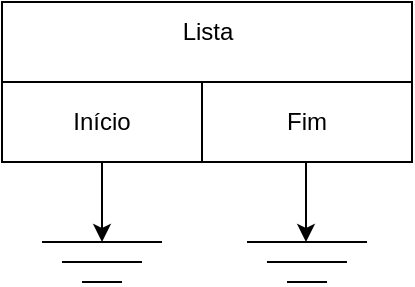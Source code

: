 <mxfile version="24.2.2" type="github" pages="36">
  <diagram name="1" id="zgmj2bmdgb9iNsNrLwI2">
    <mxGraphModel dx="1260" dy="766" grid="1" gridSize="10" guides="1" tooltips="1" connect="1" arrows="1" fold="1" page="1" pageScale="1" pageWidth="850" pageHeight="1100" math="0" shadow="0">
      <root>
        <mxCell id="0" />
        <mxCell id="1" parent="0" />
        <mxCell id="WNjDb9sdHbGP_y50rtfi-1" value="" style="rounded=0;whiteSpace=wrap;html=1;" vertex="1" parent="1">
          <mxGeometry x="320" y="40" width="205" height="80" as="geometry" />
        </mxCell>
        <mxCell id="WNjDb9sdHbGP_y50rtfi-2" value="Início" style="rounded=0;whiteSpace=wrap;html=1;" vertex="1" parent="1">
          <mxGeometry x="320" y="80" width="100" height="40" as="geometry" />
        </mxCell>
        <mxCell id="WNjDb9sdHbGP_y50rtfi-3" value="Fim" style="rounded=0;whiteSpace=wrap;html=1;" vertex="1" parent="1">
          <mxGeometry x="420" y="80" width="105" height="40" as="geometry" />
        </mxCell>
        <mxCell id="WNjDb9sdHbGP_y50rtfi-5" value="Lista" style="text;html=1;align=center;verticalAlign=middle;whiteSpace=wrap;rounded=0;" vertex="1" parent="1">
          <mxGeometry x="392.5" y="40" width="60" height="30" as="geometry" />
        </mxCell>
        <mxCell id="WNjDb9sdHbGP_y50rtfi-6" value="" style="group" vertex="1" connectable="0" parent="1">
          <mxGeometry x="442.5" y="160" width="60" height="20" as="geometry" />
        </mxCell>
        <mxCell id="WNjDb9sdHbGP_y50rtfi-7" value="" style="endArrow=none;html=1;rounded=0;" edge="1" parent="WNjDb9sdHbGP_y50rtfi-6">
          <mxGeometry width="50" height="50" relative="1" as="geometry">
            <mxPoint as="sourcePoint" />
            <mxPoint x="60" as="targetPoint" />
          </mxGeometry>
        </mxCell>
        <mxCell id="WNjDb9sdHbGP_y50rtfi-8" value="" style="endArrow=none;html=1;rounded=0;" edge="1" parent="WNjDb9sdHbGP_y50rtfi-6">
          <mxGeometry width="50" height="50" relative="1" as="geometry">
            <mxPoint x="10" y="10" as="sourcePoint" />
            <mxPoint x="50" y="10" as="targetPoint" />
            <Array as="points">
              <mxPoint x="17.5" y="10" />
            </Array>
          </mxGeometry>
        </mxCell>
        <mxCell id="WNjDb9sdHbGP_y50rtfi-9" value="" style="endArrow=none;html=1;rounded=0;" edge="1" parent="WNjDb9sdHbGP_y50rtfi-6">
          <mxGeometry width="50" height="50" relative="1" as="geometry">
            <mxPoint x="20" y="20" as="sourcePoint" />
            <mxPoint x="40" y="20" as="targetPoint" />
          </mxGeometry>
        </mxCell>
        <mxCell id="WNjDb9sdHbGP_y50rtfi-10" value="" style="group" vertex="1" connectable="0" parent="1">
          <mxGeometry x="340" y="160" width="60" height="20" as="geometry" />
        </mxCell>
        <mxCell id="WNjDb9sdHbGP_y50rtfi-11" value="" style="endArrow=none;html=1;rounded=0;" edge="1" parent="WNjDb9sdHbGP_y50rtfi-10">
          <mxGeometry width="50" height="50" relative="1" as="geometry">
            <mxPoint as="sourcePoint" />
            <mxPoint x="60" as="targetPoint" />
          </mxGeometry>
        </mxCell>
        <mxCell id="WNjDb9sdHbGP_y50rtfi-12" value="" style="endArrow=none;html=1;rounded=0;" edge="1" parent="WNjDb9sdHbGP_y50rtfi-10">
          <mxGeometry width="50" height="50" relative="1" as="geometry">
            <mxPoint x="10" y="10" as="sourcePoint" />
            <mxPoint x="50" y="10" as="targetPoint" />
          </mxGeometry>
        </mxCell>
        <mxCell id="WNjDb9sdHbGP_y50rtfi-13" value="" style="endArrow=none;html=1;rounded=0;" edge="1" parent="WNjDb9sdHbGP_y50rtfi-10">
          <mxGeometry width="50" height="50" relative="1" as="geometry">
            <mxPoint x="20" y="20" as="sourcePoint" />
            <mxPoint x="40" y="20" as="targetPoint" />
          </mxGeometry>
        </mxCell>
        <mxCell id="WNjDb9sdHbGP_y50rtfi-14" value="" style="endArrow=classic;html=1;rounded=0;exitX=0.5;exitY=1;exitDx=0;exitDy=0;" edge="1" parent="1" source="WNjDb9sdHbGP_y50rtfi-2">
          <mxGeometry width="50" height="50" relative="1" as="geometry">
            <mxPoint x="400" y="260" as="sourcePoint" />
            <mxPoint x="370" y="160" as="targetPoint" />
          </mxGeometry>
        </mxCell>
        <mxCell id="WNjDb9sdHbGP_y50rtfi-15" value="" style="endArrow=classic;html=1;rounded=0;exitX=0.5;exitY=1;exitDx=0;exitDy=0;" edge="1" parent="1">
          <mxGeometry width="50" height="50" relative="1" as="geometry">
            <mxPoint x="472" y="120" as="sourcePoint" />
            <mxPoint x="472" y="160" as="targetPoint" />
          </mxGeometry>
        </mxCell>
      </root>
    </mxGraphModel>
  </diagram>
  <diagram name="2" id="w0KjwRDHgp20R2mGwsbl">
    <mxGraphModel dx="1134" dy="689" grid="1" gridSize="10" guides="1" tooltips="1" connect="1" arrows="1" fold="1" page="1" pageScale="1" pageWidth="850" pageHeight="1100" math="0" shadow="0">
      <root>
        <mxCell id="-zhDFeP5cX2O4VpxjM5p-0" />
        <mxCell id="-zhDFeP5cX2O4VpxjM5p-1" parent="-zhDFeP5cX2O4VpxjM5p-0" />
        <mxCell id="-zhDFeP5cX2O4VpxjM5p-2" value="" style="rounded=0;whiteSpace=wrap;html=1;" vertex="1" parent="-zhDFeP5cX2O4VpxjM5p-1">
          <mxGeometry x="320" y="40" width="205" height="80" as="geometry" />
        </mxCell>
        <mxCell id="-zhDFeP5cX2O4VpxjM5p-3" value="Início" style="rounded=0;whiteSpace=wrap;html=1;" vertex="1" parent="-zhDFeP5cX2O4VpxjM5p-1">
          <mxGeometry x="320" y="80" width="100" height="40" as="geometry" />
        </mxCell>
        <mxCell id="-zhDFeP5cX2O4VpxjM5p-4" value="Fim" style="rounded=0;whiteSpace=wrap;html=1;" vertex="1" parent="-zhDFeP5cX2O4VpxjM5p-1">
          <mxGeometry x="420" y="80" width="105" height="40" as="geometry" />
        </mxCell>
        <mxCell id="-zhDFeP5cX2O4VpxjM5p-5" value="Lista" style="text;html=1;align=center;verticalAlign=middle;whiteSpace=wrap;rounded=0;" vertex="1" parent="-zhDFeP5cX2O4VpxjM5p-1">
          <mxGeometry x="392.5" y="40" width="60" height="30" as="geometry" />
        </mxCell>
        <mxCell id="-zhDFeP5cX2O4VpxjM5p-6" value="" style="group" vertex="1" connectable="0" parent="-zhDFeP5cX2O4VpxjM5p-1">
          <mxGeometry x="442.5" y="160" width="60" height="20" as="geometry" />
        </mxCell>
        <mxCell id="-zhDFeP5cX2O4VpxjM5p-7" value="" style="endArrow=none;html=1;rounded=0;" edge="1" parent="-zhDFeP5cX2O4VpxjM5p-6">
          <mxGeometry width="50" height="50" relative="1" as="geometry">
            <mxPoint as="sourcePoint" />
            <mxPoint x="60" as="targetPoint" />
          </mxGeometry>
        </mxCell>
        <mxCell id="-zhDFeP5cX2O4VpxjM5p-8" value="" style="endArrow=none;html=1;rounded=0;" edge="1" parent="-zhDFeP5cX2O4VpxjM5p-6">
          <mxGeometry width="50" height="50" relative="1" as="geometry">
            <mxPoint x="10" y="10" as="sourcePoint" />
            <mxPoint x="50" y="10" as="targetPoint" />
            <Array as="points">
              <mxPoint x="17.5" y="10" />
            </Array>
          </mxGeometry>
        </mxCell>
        <mxCell id="-zhDFeP5cX2O4VpxjM5p-9" value="" style="endArrow=none;html=1;rounded=0;" edge="1" parent="-zhDFeP5cX2O4VpxjM5p-6">
          <mxGeometry width="50" height="50" relative="1" as="geometry">
            <mxPoint x="20" y="20" as="sourcePoint" />
            <mxPoint x="40" y="20" as="targetPoint" />
          </mxGeometry>
        </mxCell>
        <mxCell id="-zhDFeP5cX2O4VpxjM5p-10" value="" style="group" vertex="1" connectable="0" parent="-zhDFeP5cX2O4VpxjM5p-1">
          <mxGeometry x="340" y="160" width="60" height="20" as="geometry" />
        </mxCell>
        <mxCell id="-zhDFeP5cX2O4VpxjM5p-11" value="" style="endArrow=none;html=1;rounded=0;" edge="1" parent="-zhDFeP5cX2O4VpxjM5p-10">
          <mxGeometry width="50" height="50" relative="1" as="geometry">
            <mxPoint as="sourcePoint" />
            <mxPoint x="60" as="targetPoint" />
          </mxGeometry>
        </mxCell>
        <mxCell id="-zhDFeP5cX2O4VpxjM5p-12" value="" style="endArrow=none;html=1;rounded=0;" edge="1" parent="-zhDFeP5cX2O4VpxjM5p-10">
          <mxGeometry width="50" height="50" relative="1" as="geometry">
            <mxPoint x="10" y="10" as="sourcePoint" />
            <mxPoint x="50" y="10" as="targetPoint" />
          </mxGeometry>
        </mxCell>
        <mxCell id="-zhDFeP5cX2O4VpxjM5p-13" value="" style="endArrow=none;html=1;rounded=0;" edge="1" parent="-zhDFeP5cX2O4VpxjM5p-10">
          <mxGeometry width="50" height="50" relative="1" as="geometry">
            <mxPoint x="20" y="20" as="sourcePoint" />
            <mxPoint x="40" y="20" as="targetPoint" />
          </mxGeometry>
        </mxCell>
        <mxCell id="-zhDFeP5cX2O4VpxjM5p-14" value="" style="endArrow=classic;html=1;rounded=0;exitX=0.5;exitY=1;exitDx=0;exitDy=0;" edge="1" parent="-zhDFeP5cX2O4VpxjM5p-1" source="-zhDFeP5cX2O4VpxjM5p-3">
          <mxGeometry width="50" height="50" relative="1" as="geometry">
            <mxPoint x="400" y="260" as="sourcePoint" />
            <mxPoint x="370" y="160" as="targetPoint" />
          </mxGeometry>
        </mxCell>
        <mxCell id="-zhDFeP5cX2O4VpxjM5p-15" value="" style="endArrow=classic;html=1;rounded=0;exitX=0.5;exitY=1;exitDx=0;exitDy=0;" edge="1" parent="-zhDFeP5cX2O4VpxjM5p-1">
          <mxGeometry width="50" height="50" relative="1" as="geometry">
            <mxPoint x="472" y="120" as="sourcePoint" />
            <mxPoint x="472" y="160" as="targetPoint" />
          </mxGeometry>
        </mxCell>
        <mxCell id="1xjJZKX7_AcNThaqJ9FX-0" value="3" style="whiteSpace=wrap;html=1;aspect=fixed;" vertex="1" parent="-zhDFeP5cX2O4VpxjM5p-1">
          <mxGeometry x="395" y="230" width="60" height="60" as="geometry" />
        </mxCell>
        <mxCell id="1xjJZKX7_AcNThaqJ9FX-1" value="" style="endArrow=classic;html=1;rounded=0;exitX=0.5;exitY=1;exitDx=0;exitDy=0;" edge="1" parent="-zhDFeP5cX2O4VpxjM5p-1">
          <mxGeometry width="50" height="50" relative="1" as="geometry">
            <mxPoint x="425" y="290" as="sourcePoint" />
            <mxPoint x="425" y="330" as="targetPoint" />
          </mxGeometry>
        </mxCell>
        <mxCell id="1xjJZKX7_AcNThaqJ9FX-2" value="" style="group" vertex="1" connectable="0" parent="-zhDFeP5cX2O4VpxjM5p-1">
          <mxGeometry x="395" y="330" width="60" height="20" as="geometry" />
        </mxCell>
        <mxCell id="1xjJZKX7_AcNThaqJ9FX-3" value="" style="endArrow=none;html=1;rounded=0;" edge="1" parent="1xjJZKX7_AcNThaqJ9FX-2">
          <mxGeometry width="50" height="50" relative="1" as="geometry">
            <mxPoint as="sourcePoint" />
            <mxPoint x="60" as="targetPoint" />
          </mxGeometry>
        </mxCell>
        <mxCell id="1xjJZKX7_AcNThaqJ9FX-4" value="" style="endArrow=none;html=1;rounded=0;" edge="1" parent="1xjJZKX7_AcNThaqJ9FX-2">
          <mxGeometry width="50" height="50" relative="1" as="geometry">
            <mxPoint x="10" y="10" as="sourcePoint" />
            <mxPoint x="50" y="10" as="targetPoint" />
          </mxGeometry>
        </mxCell>
        <mxCell id="1xjJZKX7_AcNThaqJ9FX-5" value="" style="endArrow=none;html=1;rounded=0;" edge="1" parent="1xjJZKX7_AcNThaqJ9FX-2">
          <mxGeometry width="50" height="50" relative="1" as="geometry">
            <mxPoint x="20" y="20" as="sourcePoint" />
            <mxPoint x="40" y="20" as="targetPoint" />
          </mxGeometry>
        </mxCell>
      </root>
    </mxGraphModel>
  </diagram>
  <diagram name="3" id="UryHUItNbEPp4Sw5jGyh">
    <mxGraphModel dx="1134" dy="689" grid="1" gridSize="10" guides="1" tooltips="1" connect="1" arrows="1" fold="1" page="1" pageScale="1" pageWidth="850" pageHeight="1100" math="0" shadow="0">
      <root>
        <mxCell id="2Hz8C9u5jFgZUmSwzEpo-0" />
        <mxCell id="2Hz8C9u5jFgZUmSwzEpo-1" parent="2Hz8C9u5jFgZUmSwzEpo-0" />
        <mxCell id="2Hz8C9u5jFgZUmSwzEpo-2" value="" style="rounded=0;whiteSpace=wrap;html=1;" vertex="1" parent="2Hz8C9u5jFgZUmSwzEpo-1">
          <mxGeometry x="320" y="40" width="205" height="80" as="geometry" />
        </mxCell>
        <mxCell id="2Hz8C9u5jFgZUmSwzEpo-3" value="Início" style="rounded=0;whiteSpace=wrap;html=1;" vertex="1" parent="2Hz8C9u5jFgZUmSwzEpo-1">
          <mxGeometry x="320" y="80" width="100" height="40" as="geometry" />
        </mxCell>
        <mxCell id="2Hz8C9u5jFgZUmSwzEpo-4" value="Fim" style="rounded=0;whiteSpace=wrap;html=1;" vertex="1" parent="2Hz8C9u5jFgZUmSwzEpo-1">
          <mxGeometry x="420" y="80" width="105" height="40" as="geometry" />
        </mxCell>
        <mxCell id="2Hz8C9u5jFgZUmSwzEpo-5" value="Lista" style="text;html=1;align=center;verticalAlign=middle;whiteSpace=wrap;rounded=0;" vertex="1" parent="2Hz8C9u5jFgZUmSwzEpo-1">
          <mxGeometry x="392.5" y="40" width="60" height="30" as="geometry" />
        </mxCell>
        <mxCell id="2Hz8C9u5jFgZUmSwzEpo-6" value="" style="group" vertex="1" connectable="0" parent="2Hz8C9u5jFgZUmSwzEpo-1">
          <mxGeometry x="442.5" y="160" width="60" height="20" as="geometry" />
        </mxCell>
        <mxCell id="2Hz8C9u5jFgZUmSwzEpo-7" value="" style="endArrow=none;html=1;rounded=0;" edge="1" parent="2Hz8C9u5jFgZUmSwzEpo-6">
          <mxGeometry width="50" height="50" relative="1" as="geometry">
            <mxPoint as="sourcePoint" />
            <mxPoint x="60" as="targetPoint" />
          </mxGeometry>
        </mxCell>
        <mxCell id="2Hz8C9u5jFgZUmSwzEpo-8" value="" style="endArrow=none;html=1;rounded=0;" edge="1" parent="2Hz8C9u5jFgZUmSwzEpo-6">
          <mxGeometry width="50" height="50" relative="1" as="geometry">
            <mxPoint x="10" y="10" as="sourcePoint" />
            <mxPoint x="50" y="10" as="targetPoint" />
            <Array as="points">
              <mxPoint x="17.5" y="10" />
            </Array>
          </mxGeometry>
        </mxCell>
        <mxCell id="2Hz8C9u5jFgZUmSwzEpo-9" value="" style="endArrow=none;html=1;rounded=0;" edge="1" parent="2Hz8C9u5jFgZUmSwzEpo-6">
          <mxGeometry width="50" height="50" relative="1" as="geometry">
            <mxPoint x="20" y="20" as="sourcePoint" />
            <mxPoint x="40" y="20" as="targetPoint" />
          </mxGeometry>
        </mxCell>
        <mxCell id="2Hz8C9u5jFgZUmSwzEpo-14" value="" style="endArrow=classic;html=1;rounded=0;exitX=0.5;exitY=1;exitDx=0;exitDy=0;entryX=0.5;entryY=0;entryDx=0;entryDy=0;" edge="1" parent="2Hz8C9u5jFgZUmSwzEpo-1" source="2Hz8C9u5jFgZUmSwzEpo-3" target="2Hz8C9u5jFgZUmSwzEpo-16">
          <mxGeometry width="50" height="50" relative="1" as="geometry">
            <mxPoint x="400" y="260" as="sourcePoint" />
            <mxPoint x="370" y="160" as="targetPoint" />
          </mxGeometry>
        </mxCell>
        <mxCell id="2Hz8C9u5jFgZUmSwzEpo-15" value="" style="endArrow=classic;html=1;rounded=0;exitX=0.5;exitY=1;exitDx=0;exitDy=0;" edge="1" parent="2Hz8C9u5jFgZUmSwzEpo-1">
          <mxGeometry width="50" height="50" relative="1" as="geometry">
            <mxPoint x="472" y="120" as="sourcePoint" />
            <mxPoint x="472" y="160" as="targetPoint" />
          </mxGeometry>
        </mxCell>
        <mxCell id="2Hz8C9u5jFgZUmSwzEpo-16" value="3" style="whiteSpace=wrap;html=1;aspect=fixed;" vertex="1" parent="2Hz8C9u5jFgZUmSwzEpo-1">
          <mxGeometry x="395" y="230" width="60" height="60" as="geometry" />
        </mxCell>
        <mxCell id="2Hz8C9u5jFgZUmSwzEpo-17" value="" style="endArrow=classic;html=1;rounded=0;exitX=0.5;exitY=1;exitDx=0;exitDy=0;" edge="1" parent="2Hz8C9u5jFgZUmSwzEpo-1">
          <mxGeometry width="50" height="50" relative="1" as="geometry">
            <mxPoint x="425" y="290" as="sourcePoint" />
            <mxPoint x="425" y="330" as="targetPoint" />
          </mxGeometry>
        </mxCell>
        <mxCell id="2Hz8C9u5jFgZUmSwzEpo-18" value="" style="group" vertex="1" connectable="0" parent="2Hz8C9u5jFgZUmSwzEpo-1">
          <mxGeometry x="395" y="330" width="60" height="20" as="geometry" />
        </mxCell>
        <mxCell id="2Hz8C9u5jFgZUmSwzEpo-19" value="" style="endArrow=none;html=1;rounded=0;" edge="1" parent="2Hz8C9u5jFgZUmSwzEpo-18">
          <mxGeometry width="50" height="50" relative="1" as="geometry">
            <mxPoint as="sourcePoint" />
            <mxPoint x="60" as="targetPoint" />
          </mxGeometry>
        </mxCell>
        <mxCell id="2Hz8C9u5jFgZUmSwzEpo-20" value="" style="endArrow=none;html=1;rounded=0;" edge="1" parent="2Hz8C9u5jFgZUmSwzEpo-18">
          <mxGeometry width="50" height="50" relative="1" as="geometry">
            <mxPoint x="10" y="10" as="sourcePoint" />
            <mxPoint x="50" y="10" as="targetPoint" />
          </mxGeometry>
        </mxCell>
        <mxCell id="2Hz8C9u5jFgZUmSwzEpo-21" value="" style="endArrow=none;html=1;rounded=0;" edge="1" parent="2Hz8C9u5jFgZUmSwzEpo-18">
          <mxGeometry width="50" height="50" relative="1" as="geometry">
            <mxPoint x="20" y="20" as="sourcePoint" />
            <mxPoint x="40" y="20" as="targetPoint" />
          </mxGeometry>
        </mxCell>
      </root>
    </mxGraphModel>
  </diagram>
  <diagram name="4" id="1DC8GKEGQppXJqmwtGDz">
    <mxGraphModel dx="1134" dy="689" grid="1" gridSize="10" guides="1" tooltips="1" connect="1" arrows="1" fold="1" page="1" pageScale="1" pageWidth="850" pageHeight="1100" math="0" shadow="0">
      <root>
        <mxCell id="2AxbxtSLUWCPS_oaoJd8-0" />
        <mxCell id="2AxbxtSLUWCPS_oaoJd8-1" parent="2AxbxtSLUWCPS_oaoJd8-0" />
        <mxCell id="2AxbxtSLUWCPS_oaoJd8-2" value="" style="rounded=0;whiteSpace=wrap;html=1;" vertex="1" parent="2AxbxtSLUWCPS_oaoJd8-1">
          <mxGeometry x="320" y="40" width="205" height="80" as="geometry" />
        </mxCell>
        <mxCell id="2AxbxtSLUWCPS_oaoJd8-3" value="Início" style="rounded=0;whiteSpace=wrap;html=1;" vertex="1" parent="2AxbxtSLUWCPS_oaoJd8-1">
          <mxGeometry x="320" y="80" width="100" height="40" as="geometry" />
        </mxCell>
        <mxCell id="2AxbxtSLUWCPS_oaoJd8-4" value="Fim" style="rounded=0;whiteSpace=wrap;html=1;" vertex="1" parent="2AxbxtSLUWCPS_oaoJd8-1">
          <mxGeometry x="420" y="80" width="105" height="40" as="geometry" />
        </mxCell>
        <mxCell id="2AxbxtSLUWCPS_oaoJd8-5" value="Lista" style="text;html=1;align=center;verticalAlign=middle;whiteSpace=wrap;rounded=0;" vertex="1" parent="2AxbxtSLUWCPS_oaoJd8-1">
          <mxGeometry x="392.5" y="40" width="60" height="30" as="geometry" />
        </mxCell>
        <mxCell id="2AxbxtSLUWCPS_oaoJd8-10" value="" style="endArrow=classic;html=1;rounded=0;exitX=0.5;exitY=1;exitDx=0;exitDy=0;entryX=0.25;entryY=0;entryDx=0;entryDy=0;" edge="1" parent="2AxbxtSLUWCPS_oaoJd8-1" source="2AxbxtSLUWCPS_oaoJd8-3" target="2AxbxtSLUWCPS_oaoJd8-12">
          <mxGeometry width="50" height="50" relative="1" as="geometry">
            <mxPoint x="400" y="260" as="sourcePoint" />
            <mxPoint x="370" y="160" as="targetPoint" />
          </mxGeometry>
        </mxCell>
        <mxCell id="2AxbxtSLUWCPS_oaoJd8-11" value="" style="endArrow=classic;html=1;rounded=0;exitX=0.5;exitY=1;exitDx=0;exitDy=0;entryX=0.75;entryY=0;entryDx=0;entryDy=0;" edge="1" parent="2AxbxtSLUWCPS_oaoJd8-1" target="2AxbxtSLUWCPS_oaoJd8-12">
          <mxGeometry width="50" height="50" relative="1" as="geometry">
            <mxPoint x="472" y="120" as="sourcePoint" />
            <mxPoint x="472" y="160" as="targetPoint" />
          </mxGeometry>
        </mxCell>
        <mxCell id="2AxbxtSLUWCPS_oaoJd8-12" value="3" style="whiteSpace=wrap;html=1;aspect=fixed;" vertex="1" parent="2AxbxtSLUWCPS_oaoJd8-1">
          <mxGeometry x="395" y="230" width="60" height="60" as="geometry" />
        </mxCell>
        <mxCell id="2AxbxtSLUWCPS_oaoJd8-13" value="" style="endArrow=classic;html=1;rounded=0;exitX=0.5;exitY=1;exitDx=0;exitDy=0;" edge="1" parent="2AxbxtSLUWCPS_oaoJd8-1">
          <mxGeometry width="50" height="50" relative="1" as="geometry">
            <mxPoint x="425" y="290" as="sourcePoint" />
            <mxPoint x="425" y="330" as="targetPoint" />
          </mxGeometry>
        </mxCell>
        <mxCell id="2AxbxtSLUWCPS_oaoJd8-14" value="" style="group" vertex="1" connectable="0" parent="2AxbxtSLUWCPS_oaoJd8-1">
          <mxGeometry x="395" y="330" width="60" height="20" as="geometry" />
        </mxCell>
        <mxCell id="2AxbxtSLUWCPS_oaoJd8-15" value="" style="endArrow=none;html=1;rounded=0;" edge="1" parent="2AxbxtSLUWCPS_oaoJd8-14">
          <mxGeometry width="50" height="50" relative="1" as="geometry">
            <mxPoint as="sourcePoint" />
            <mxPoint x="60" as="targetPoint" />
          </mxGeometry>
        </mxCell>
        <mxCell id="2AxbxtSLUWCPS_oaoJd8-16" value="" style="endArrow=none;html=1;rounded=0;" edge="1" parent="2AxbxtSLUWCPS_oaoJd8-14">
          <mxGeometry width="50" height="50" relative="1" as="geometry">
            <mxPoint x="10" y="10" as="sourcePoint" />
            <mxPoint x="50" y="10" as="targetPoint" />
          </mxGeometry>
        </mxCell>
        <mxCell id="2AxbxtSLUWCPS_oaoJd8-17" value="" style="endArrow=none;html=1;rounded=0;" edge="1" parent="2AxbxtSLUWCPS_oaoJd8-14">
          <mxGeometry width="50" height="50" relative="1" as="geometry">
            <mxPoint x="20" y="20" as="sourcePoint" />
            <mxPoint x="40" y="20" as="targetPoint" />
          </mxGeometry>
        </mxCell>
      </root>
    </mxGraphModel>
  </diagram>
  <diagram name="5" id="76bleNNJ4US0BhbtzlE2">
    <mxGraphModel dx="1134" dy="689" grid="1" gridSize="10" guides="1" tooltips="1" connect="1" arrows="1" fold="1" page="1" pageScale="1" pageWidth="850" pageHeight="1100" math="0" shadow="0">
      <root>
        <mxCell id="P1NxAVhm5WfFBXY-lbzM-0" />
        <mxCell id="P1NxAVhm5WfFBXY-lbzM-1" parent="P1NxAVhm5WfFBXY-lbzM-0" />
        <mxCell id="P1NxAVhm5WfFBXY-lbzM-2" value="" style="rounded=0;whiteSpace=wrap;html=1;" vertex="1" parent="P1NxAVhm5WfFBXY-lbzM-1">
          <mxGeometry x="320" y="40" width="205" height="80" as="geometry" />
        </mxCell>
        <mxCell id="P1NxAVhm5WfFBXY-lbzM-3" value="Início" style="rounded=0;whiteSpace=wrap;html=1;" vertex="1" parent="P1NxAVhm5WfFBXY-lbzM-1">
          <mxGeometry x="320" y="80" width="100" height="40" as="geometry" />
        </mxCell>
        <mxCell id="P1NxAVhm5WfFBXY-lbzM-4" value="Fim" style="rounded=0;whiteSpace=wrap;html=1;" vertex="1" parent="P1NxAVhm5WfFBXY-lbzM-1">
          <mxGeometry x="420" y="80" width="105" height="40" as="geometry" />
        </mxCell>
        <mxCell id="P1NxAVhm5WfFBXY-lbzM-5" value="Lista" style="text;html=1;align=center;verticalAlign=middle;whiteSpace=wrap;rounded=0;" vertex="1" parent="P1NxAVhm5WfFBXY-lbzM-1">
          <mxGeometry x="392.5" y="40" width="60" height="30" as="geometry" />
        </mxCell>
        <mxCell id="P1NxAVhm5WfFBXY-lbzM-6" value="" style="endArrow=classic;html=1;rounded=0;exitX=0.5;exitY=1;exitDx=0;exitDy=0;entryX=0.25;entryY=0;entryDx=0;entryDy=0;" edge="1" parent="P1NxAVhm5WfFBXY-lbzM-1" source="P1NxAVhm5WfFBXY-lbzM-3" target="P1NxAVhm5WfFBXY-lbzM-8">
          <mxGeometry width="50" height="50" relative="1" as="geometry">
            <mxPoint x="400" y="260" as="sourcePoint" />
            <mxPoint x="370" y="160" as="targetPoint" />
          </mxGeometry>
        </mxCell>
        <mxCell id="P1NxAVhm5WfFBXY-lbzM-7" value="" style="endArrow=classic;html=1;rounded=0;exitX=0.5;exitY=1;exitDx=0;exitDy=0;entryX=0.75;entryY=0;entryDx=0;entryDy=0;" edge="1" parent="P1NxAVhm5WfFBXY-lbzM-1" target="P1NxAVhm5WfFBXY-lbzM-8">
          <mxGeometry width="50" height="50" relative="1" as="geometry">
            <mxPoint x="472" y="120" as="sourcePoint" />
            <mxPoint x="472" y="160" as="targetPoint" />
          </mxGeometry>
        </mxCell>
        <mxCell id="P1NxAVhm5WfFBXY-lbzM-8" value="3" style="whiteSpace=wrap;html=1;aspect=fixed;" vertex="1" parent="P1NxAVhm5WfFBXY-lbzM-1">
          <mxGeometry x="395" y="230" width="60" height="60" as="geometry" />
        </mxCell>
        <mxCell id="P1NxAVhm5WfFBXY-lbzM-9" value="" style="endArrow=classic;html=1;rounded=0;exitX=0.5;exitY=1;exitDx=0;exitDy=0;" edge="1" parent="P1NxAVhm5WfFBXY-lbzM-1">
          <mxGeometry width="50" height="50" relative="1" as="geometry">
            <mxPoint x="425" y="290" as="sourcePoint" />
            <mxPoint x="425" y="330" as="targetPoint" />
          </mxGeometry>
        </mxCell>
        <mxCell id="P1NxAVhm5WfFBXY-lbzM-10" value="" style="group" vertex="1" connectable="0" parent="P1NxAVhm5WfFBXY-lbzM-1">
          <mxGeometry x="395" y="330" width="60" height="20" as="geometry" />
        </mxCell>
        <mxCell id="P1NxAVhm5WfFBXY-lbzM-11" value="" style="endArrow=none;html=1;rounded=0;" edge="1" parent="P1NxAVhm5WfFBXY-lbzM-10">
          <mxGeometry width="50" height="50" relative="1" as="geometry">
            <mxPoint as="sourcePoint" />
            <mxPoint x="60" as="targetPoint" />
          </mxGeometry>
        </mxCell>
        <mxCell id="P1NxAVhm5WfFBXY-lbzM-12" value="" style="endArrow=none;html=1;rounded=0;" edge="1" parent="P1NxAVhm5WfFBXY-lbzM-10">
          <mxGeometry width="50" height="50" relative="1" as="geometry">
            <mxPoint x="10" y="10" as="sourcePoint" />
            <mxPoint x="50" y="10" as="targetPoint" />
          </mxGeometry>
        </mxCell>
        <mxCell id="P1NxAVhm5WfFBXY-lbzM-13" value="" style="endArrow=none;html=1;rounded=0;" edge="1" parent="P1NxAVhm5WfFBXY-lbzM-10">
          <mxGeometry width="50" height="50" relative="1" as="geometry">
            <mxPoint x="20" y="20" as="sourcePoint" />
            <mxPoint x="40" y="20" as="targetPoint" />
          </mxGeometry>
        </mxCell>
        <mxCell id="0KEtQ8Qw_03AzSZx67XL-0" value="Ponteiro Aux" style="text;html=1;align=center;verticalAlign=middle;whiteSpace=wrap;rounded=0;" vertex="1" parent="P1NxAVhm5WfFBXY-lbzM-1">
          <mxGeometry x="230" y="190" width="80" height="30" as="geometry" />
        </mxCell>
        <mxCell id="0KEtQ8Qw_03AzSZx67XL-1" value="" style="endArrow=classic;html=1;rounded=0;exitX=0.5;exitY=1;exitDx=0;exitDy=0;entryX=-0.033;entryY=0.617;entryDx=0;entryDy=0;entryPerimeter=0;" edge="1" parent="P1NxAVhm5WfFBXY-lbzM-1" source="0KEtQ8Qw_03AzSZx67XL-0">
          <mxGeometry width="50" height="50" relative="1" as="geometry">
            <mxPoint x="400" y="380" as="sourcePoint" />
            <mxPoint x="393" y="267" as="targetPoint" />
          </mxGeometry>
        </mxCell>
      </root>
    </mxGraphModel>
  </diagram>
  <diagram name="6" id="3E55RaIRrmg1zIx1ZZUk">
    <mxGraphModel dx="1134" dy="689" grid="1" gridSize="10" guides="1" tooltips="1" connect="1" arrows="1" fold="1" page="1" pageScale="1" pageWidth="850" pageHeight="1100" math="0" shadow="0">
      <root>
        <mxCell id="TBglJF4lAahgWpmxH54C-0" />
        <mxCell id="TBglJF4lAahgWpmxH54C-1" parent="TBglJF4lAahgWpmxH54C-0" />
        <mxCell id="TBglJF4lAahgWpmxH54C-2" value="" style="rounded=0;whiteSpace=wrap;html=1;" vertex="1" parent="TBglJF4lAahgWpmxH54C-1">
          <mxGeometry x="320" y="40" width="205" height="80" as="geometry" />
        </mxCell>
        <mxCell id="TBglJF4lAahgWpmxH54C-3" value="Início" style="rounded=0;whiteSpace=wrap;html=1;" vertex="1" parent="TBglJF4lAahgWpmxH54C-1">
          <mxGeometry x="320" y="80" width="100" height="40" as="geometry" />
        </mxCell>
        <mxCell id="TBglJF4lAahgWpmxH54C-4" value="Fim" style="rounded=0;whiteSpace=wrap;html=1;" vertex="1" parent="TBglJF4lAahgWpmxH54C-1">
          <mxGeometry x="420" y="80" width="105" height="40" as="geometry" />
        </mxCell>
        <mxCell id="TBglJF4lAahgWpmxH54C-5" value="Lista" style="text;html=1;align=center;verticalAlign=middle;whiteSpace=wrap;rounded=0;" vertex="1" parent="TBglJF4lAahgWpmxH54C-1">
          <mxGeometry x="392.5" y="40" width="60" height="30" as="geometry" />
        </mxCell>
        <mxCell id="TBglJF4lAahgWpmxH54C-6" value="" style="endArrow=classic;html=1;rounded=0;exitX=0.5;exitY=1;exitDx=0;exitDy=0;entryX=0.25;entryY=0;entryDx=0;entryDy=0;" edge="1" parent="TBglJF4lAahgWpmxH54C-1" source="TBglJF4lAahgWpmxH54C-3" target="TBglJF4lAahgWpmxH54C-8">
          <mxGeometry width="50" height="50" relative="1" as="geometry">
            <mxPoint x="400" y="260" as="sourcePoint" />
            <mxPoint x="370" y="160" as="targetPoint" />
          </mxGeometry>
        </mxCell>
        <mxCell id="TBglJF4lAahgWpmxH54C-7" value="" style="endArrow=classic;html=1;rounded=0;exitX=0.5;exitY=1;exitDx=0;exitDy=0;entryX=0.75;entryY=0;entryDx=0;entryDy=0;" edge="1" parent="TBglJF4lAahgWpmxH54C-1" target="TBglJF4lAahgWpmxH54C-8">
          <mxGeometry width="50" height="50" relative="1" as="geometry">
            <mxPoint x="472" y="120" as="sourcePoint" />
            <mxPoint x="472" y="160" as="targetPoint" />
          </mxGeometry>
        </mxCell>
        <mxCell id="TBglJF4lAahgWpmxH54C-8" value="3" style="whiteSpace=wrap;html=1;aspect=fixed;" vertex="1" parent="TBglJF4lAahgWpmxH54C-1">
          <mxGeometry x="395" y="230" width="60" height="60" as="geometry" />
        </mxCell>
        <mxCell id="TBglJF4lAahgWpmxH54C-9" value="" style="endArrow=classic;html=1;rounded=0;exitX=0.5;exitY=1;exitDx=0;exitDy=0;" edge="1" parent="TBglJF4lAahgWpmxH54C-1">
          <mxGeometry width="50" height="50" relative="1" as="geometry">
            <mxPoint x="425" y="290" as="sourcePoint" />
            <mxPoint x="425" y="330" as="targetPoint" />
          </mxGeometry>
        </mxCell>
        <mxCell id="TBglJF4lAahgWpmxH54C-10" value="" style="group" vertex="1" connectable="0" parent="TBglJF4lAahgWpmxH54C-1">
          <mxGeometry x="395" y="330" width="60" height="20" as="geometry" />
        </mxCell>
        <mxCell id="TBglJF4lAahgWpmxH54C-11" value="" style="endArrow=none;html=1;rounded=0;" edge="1" parent="TBglJF4lAahgWpmxH54C-10">
          <mxGeometry width="50" height="50" relative="1" as="geometry">
            <mxPoint as="sourcePoint" />
            <mxPoint x="60" as="targetPoint" />
          </mxGeometry>
        </mxCell>
        <mxCell id="TBglJF4lAahgWpmxH54C-12" value="" style="endArrow=none;html=1;rounded=0;" edge="1" parent="TBglJF4lAahgWpmxH54C-10">
          <mxGeometry width="50" height="50" relative="1" as="geometry">
            <mxPoint x="10" y="10" as="sourcePoint" />
            <mxPoint x="50" y="10" as="targetPoint" />
          </mxGeometry>
        </mxCell>
        <mxCell id="TBglJF4lAahgWpmxH54C-13" value="" style="endArrow=none;html=1;rounded=0;" edge="1" parent="TBglJF4lAahgWpmxH54C-10">
          <mxGeometry width="50" height="50" relative="1" as="geometry">
            <mxPoint x="20" y="20" as="sourcePoint" />
            <mxPoint x="40" y="20" as="targetPoint" />
          </mxGeometry>
        </mxCell>
        <mxCell id="TBglJF4lAahgWpmxH54C-14" value="Ponteiro Aux" style="text;html=1;align=center;verticalAlign=middle;whiteSpace=wrap;rounded=0;" vertex="1" parent="TBglJF4lAahgWpmxH54C-1">
          <mxGeometry x="230" y="190" width="80" height="30" as="geometry" />
        </mxCell>
        <mxCell id="TBglJF4lAahgWpmxH54C-15" value="" style="endArrow=classic;html=1;rounded=0;exitX=0.5;exitY=1;exitDx=0;exitDy=0;entryX=-0.033;entryY=0.617;entryDx=0;entryDy=0;entryPerimeter=0;" edge="1" parent="TBglJF4lAahgWpmxH54C-1" source="TBglJF4lAahgWpmxH54C-14">
          <mxGeometry width="50" height="50" relative="1" as="geometry">
            <mxPoint x="400" y="380" as="sourcePoint" />
            <mxPoint x="393" y="267" as="targetPoint" />
          </mxGeometry>
        </mxCell>
        <mxCell id="x_xo_ZlrbsKb1PbvjoIV-0" value="" style="shape=cross;whiteSpace=wrap;html=1;rotation=45;fillColor=#f8cecc;strokeColor=#b85450;" vertex="1" parent="TBglJF4lAahgWpmxH54C-1">
          <mxGeometry x="393" y="225" width="65" height="70" as="geometry" />
        </mxCell>
      </root>
    </mxGraphModel>
  </diagram>
  <diagram name="7" id="BO60hPPDJBr7cdgBDs4i">
    <mxGraphModel dx="1134" dy="689" grid="1" gridSize="10" guides="1" tooltips="1" connect="1" arrows="1" fold="1" page="1" pageScale="1" pageWidth="850" pageHeight="1100" math="0" shadow="0">
      <root>
        <mxCell id="0RQ0_sd706oS09GBzaLJ-0" />
        <mxCell id="0RQ0_sd706oS09GBzaLJ-1" parent="0RQ0_sd706oS09GBzaLJ-0" />
        <mxCell id="I8pn9uJgkEUjxeHI35pU-0" value="" style="rounded=0;whiteSpace=wrap;html=1;" vertex="1" parent="0RQ0_sd706oS09GBzaLJ-1">
          <mxGeometry x="320" y="40" width="205" height="80" as="geometry" />
        </mxCell>
        <mxCell id="I8pn9uJgkEUjxeHI35pU-1" value="Início" style="rounded=0;whiteSpace=wrap;html=1;" vertex="1" parent="0RQ0_sd706oS09GBzaLJ-1">
          <mxGeometry x="320" y="80" width="100" height="40" as="geometry" />
        </mxCell>
        <mxCell id="I8pn9uJgkEUjxeHI35pU-2" value="Fim" style="rounded=0;whiteSpace=wrap;html=1;" vertex="1" parent="0RQ0_sd706oS09GBzaLJ-1">
          <mxGeometry x="420" y="80" width="105" height="40" as="geometry" />
        </mxCell>
        <mxCell id="I8pn9uJgkEUjxeHI35pU-3" value="Lista" style="text;html=1;align=center;verticalAlign=middle;whiteSpace=wrap;rounded=0;" vertex="1" parent="0RQ0_sd706oS09GBzaLJ-1">
          <mxGeometry x="392.5" y="40" width="60" height="30" as="geometry" />
        </mxCell>
        <mxCell id="I8pn9uJgkEUjxeHI35pU-4" value="" style="group" vertex="1" connectable="0" parent="0RQ0_sd706oS09GBzaLJ-1">
          <mxGeometry x="442.5" y="160" width="60" height="20" as="geometry" />
        </mxCell>
        <mxCell id="I8pn9uJgkEUjxeHI35pU-5" value="" style="endArrow=none;html=1;rounded=0;" edge="1" parent="I8pn9uJgkEUjxeHI35pU-4">
          <mxGeometry width="50" height="50" relative="1" as="geometry">
            <mxPoint as="sourcePoint" />
            <mxPoint x="60" as="targetPoint" />
          </mxGeometry>
        </mxCell>
        <mxCell id="I8pn9uJgkEUjxeHI35pU-6" value="" style="endArrow=none;html=1;rounded=0;" edge="1" parent="I8pn9uJgkEUjxeHI35pU-4">
          <mxGeometry width="50" height="50" relative="1" as="geometry">
            <mxPoint x="10" y="10" as="sourcePoint" />
            <mxPoint x="50" y="10" as="targetPoint" />
            <Array as="points">
              <mxPoint x="17.5" y="10" />
            </Array>
          </mxGeometry>
        </mxCell>
        <mxCell id="I8pn9uJgkEUjxeHI35pU-7" value="" style="endArrow=none;html=1;rounded=0;" edge="1" parent="I8pn9uJgkEUjxeHI35pU-4">
          <mxGeometry width="50" height="50" relative="1" as="geometry">
            <mxPoint x="20" y="20" as="sourcePoint" />
            <mxPoint x="40" y="20" as="targetPoint" />
          </mxGeometry>
        </mxCell>
        <mxCell id="I8pn9uJgkEUjxeHI35pU-8" value="" style="group" vertex="1" connectable="0" parent="0RQ0_sd706oS09GBzaLJ-1">
          <mxGeometry x="340" y="160" width="60" height="20" as="geometry" />
        </mxCell>
        <mxCell id="I8pn9uJgkEUjxeHI35pU-9" value="" style="endArrow=none;html=1;rounded=0;" edge="1" parent="I8pn9uJgkEUjxeHI35pU-8">
          <mxGeometry width="50" height="50" relative="1" as="geometry">
            <mxPoint as="sourcePoint" />
            <mxPoint x="60" as="targetPoint" />
          </mxGeometry>
        </mxCell>
        <mxCell id="I8pn9uJgkEUjxeHI35pU-10" value="" style="endArrow=none;html=1;rounded=0;" edge="1" parent="I8pn9uJgkEUjxeHI35pU-8">
          <mxGeometry width="50" height="50" relative="1" as="geometry">
            <mxPoint x="10" y="10" as="sourcePoint" />
            <mxPoint x="50" y="10" as="targetPoint" />
          </mxGeometry>
        </mxCell>
        <mxCell id="I8pn9uJgkEUjxeHI35pU-11" value="" style="endArrow=none;html=1;rounded=0;" edge="1" parent="I8pn9uJgkEUjxeHI35pU-8">
          <mxGeometry width="50" height="50" relative="1" as="geometry">
            <mxPoint x="20" y="20" as="sourcePoint" />
            <mxPoint x="40" y="20" as="targetPoint" />
          </mxGeometry>
        </mxCell>
        <mxCell id="I8pn9uJgkEUjxeHI35pU-12" value="" style="endArrow=classic;html=1;rounded=0;exitX=0.5;exitY=1;exitDx=0;exitDy=0;" edge="1" parent="0RQ0_sd706oS09GBzaLJ-1" source="I8pn9uJgkEUjxeHI35pU-1">
          <mxGeometry width="50" height="50" relative="1" as="geometry">
            <mxPoint x="400" y="260" as="sourcePoint" />
            <mxPoint x="370" y="160" as="targetPoint" />
          </mxGeometry>
        </mxCell>
        <mxCell id="I8pn9uJgkEUjxeHI35pU-13" value="" style="endArrow=classic;html=1;rounded=0;exitX=0.5;exitY=1;exitDx=0;exitDy=0;" edge="1" parent="0RQ0_sd706oS09GBzaLJ-1">
          <mxGeometry width="50" height="50" relative="1" as="geometry">
            <mxPoint x="472" y="120" as="sourcePoint" />
            <mxPoint x="472" y="160" as="targetPoint" />
          </mxGeometry>
        </mxCell>
      </root>
    </mxGraphModel>
  </diagram>
  <diagram name="8" id="nT9elTa14U-BAuHIgaOS">
    <mxGraphModel dx="1134" dy="689" grid="1" gridSize="10" guides="1" tooltips="1" connect="1" arrows="1" fold="1" page="1" pageScale="1" pageWidth="850" pageHeight="1100" math="0" shadow="0">
      <root>
        <mxCell id="hlgnwFZXvTtvcSp1HkwA-0" />
        <mxCell id="hlgnwFZXvTtvcSp1HkwA-1" parent="hlgnwFZXvTtvcSp1HkwA-0" />
        <mxCell id="hlgnwFZXvTtvcSp1HkwA-2" value="" style="rounded=0;whiteSpace=wrap;html=1;" vertex="1" parent="hlgnwFZXvTtvcSp1HkwA-1">
          <mxGeometry x="320" y="40" width="205" height="80" as="geometry" />
        </mxCell>
        <mxCell id="hlgnwFZXvTtvcSp1HkwA-3" value="Início" style="rounded=0;whiteSpace=wrap;html=1;" vertex="1" parent="hlgnwFZXvTtvcSp1HkwA-1">
          <mxGeometry x="320" y="80" width="100" height="40" as="geometry" />
        </mxCell>
        <mxCell id="hlgnwFZXvTtvcSp1HkwA-4" value="Fim" style="rounded=0;whiteSpace=wrap;html=1;" vertex="1" parent="hlgnwFZXvTtvcSp1HkwA-1">
          <mxGeometry x="420" y="80" width="105" height="40" as="geometry" />
        </mxCell>
        <mxCell id="hlgnwFZXvTtvcSp1HkwA-5" value="Lista" style="text;html=1;align=center;verticalAlign=middle;whiteSpace=wrap;rounded=0;" vertex="1" parent="hlgnwFZXvTtvcSp1HkwA-1">
          <mxGeometry x="392.5" y="40" width="60" height="30" as="geometry" />
        </mxCell>
        <mxCell id="hlgnwFZXvTtvcSp1HkwA-6" value="" style="group" vertex="1" connectable="0" parent="hlgnwFZXvTtvcSp1HkwA-1">
          <mxGeometry x="442.5" y="160" width="60" height="20" as="geometry" />
        </mxCell>
        <mxCell id="hlgnwFZXvTtvcSp1HkwA-7" value="" style="endArrow=none;html=1;rounded=0;" edge="1" parent="hlgnwFZXvTtvcSp1HkwA-6">
          <mxGeometry width="50" height="50" relative="1" as="geometry">
            <mxPoint as="sourcePoint" />
            <mxPoint x="60" as="targetPoint" />
          </mxGeometry>
        </mxCell>
        <mxCell id="hlgnwFZXvTtvcSp1HkwA-8" value="" style="endArrow=none;html=1;rounded=0;" edge="1" parent="hlgnwFZXvTtvcSp1HkwA-6">
          <mxGeometry width="50" height="50" relative="1" as="geometry">
            <mxPoint x="10" y="10" as="sourcePoint" />
            <mxPoint x="50" y="10" as="targetPoint" />
            <Array as="points">
              <mxPoint x="17.5" y="10" />
            </Array>
          </mxGeometry>
        </mxCell>
        <mxCell id="hlgnwFZXvTtvcSp1HkwA-9" value="" style="endArrow=none;html=1;rounded=0;" edge="1" parent="hlgnwFZXvTtvcSp1HkwA-6">
          <mxGeometry width="50" height="50" relative="1" as="geometry">
            <mxPoint x="20" y="20" as="sourcePoint" />
            <mxPoint x="40" y="20" as="targetPoint" />
          </mxGeometry>
        </mxCell>
        <mxCell id="hlgnwFZXvTtvcSp1HkwA-10" value="" style="group" vertex="1" connectable="0" parent="hlgnwFZXvTtvcSp1HkwA-1">
          <mxGeometry x="340" y="160" width="60" height="20" as="geometry" />
        </mxCell>
        <mxCell id="hlgnwFZXvTtvcSp1HkwA-11" value="" style="endArrow=none;html=1;rounded=0;" edge="1" parent="hlgnwFZXvTtvcSp1HkwA-10">
          <mxGeometry width="50" height="50" relative="1" as="geometry">
            <mxPoint as="sourcePoint" />
            <mxPoint x="60" as="targetPoint" />
          </mxGeometry>
        </mxCell>
        <mxCell id="hlgnwFZXvTtvcSp1HkwA-12" value="" style="endArrow=none;html=1;rounded=0;" edge="1" parent="hlgnwFZXvTtvcSp1HkwA-10">
          <mxGeometry width="50" height="50" relative="1" as="geometry">
            <mxPoint x="10" y="10" as="sourcePoint" />
            <mxPoint x="50" y="10" as="targetPoint" />
          </mxGeometry>
        </mxCell>
        <mxCell id="hlgnwFZXvTtvcSp1HkwA-13" value="" style="endArrow=none;html=1;rounded=0;" edge="1" parent="hlgnwFZXvTtvcSp1HkwA-10">
          <mxGeometry width="50" height="50" relative="1" as="geometry">
            <mxPoint x="20" y="20" as="sourcePoint" />
            <mxPoint x="40" y="20" as="targetPoint" />
          </mxGeometry>
        </mxCell>
        <mxCell id="hlgnwFZXvTtvcSp1HkwA-14" value="" style="endArrow=classic;html=1;rounded=0;exitX=0.5;exitY=1;exitDx=0;exitDy=0;" edge="1" parent="hlgnwFZXvTtvcSp1HkwA-1" source="hlgnwFZXvTtvcSp1HkwA-3">
          <mxGeometry width="50" height="50" relative="1" as="geometry">
            <mxPoint x="400" y="260" as="sourcePoint" />
            <mxPoint x="370" y="160" as="targetPoint" />
          </mxGeometry>
        </mxCell>
        <mxCell id="hlgnwFZXvTtvcSp1HkwA-15" value="" style="endArrow=classic;html=1;rounded=0;exitX=0.5;exitY=1;exitDx=0;exitDy=0;" edge="1" parent="hlgnwFZXvTtvcSp1HkwA-1">
          <mxGeometry width="50" height="50" relative="1" as="geometry">
            <mxPoint x="472" y="120" as="sourcePoint" />
            <mxPoint x="472" y="160" as="targetPoint" />
          </mxGeometry>
        </mxCell>
        <mxCell id="M8BCAy10pgmlWQQqr7TJ-0" value="4" style="whiteSpace=wrap;html=1;aspect=fixed;" vertex="1" parent="hlgnwFZXvTtvcSp1HkwA-1">
          <mxGeometry x="395" y="230" width="60" height="60" as="geometry" />
        </mxCell>
        <mxCell id="M8BCAy10pgmlWQQqr7TJ-1" value="" style="endArrow=classic;html=1;rounded=0;exitX=0.5;exitY=1;exitDx=0;exitDy=0;" edge="1" parent="hlgnwFZXvTtvcSp1HkwA-1">
          <mxGeometry width="50" height="50" relative="1" as="geometry">
            <mxPoint x="425" y="290" as="sourcePoint" />
            <mxPoint x="425" y="330" as="targetPoint" />
          </mxGeometry>
        </mxCell>
        <mxCell id="M8BCAy10pgmlWQQqr7TJ-2" value="" style="group" vertex="1" connectable="0" parent="hlgnwFZXvTtvcSp1HkwA-1">
          <mxGeometry x="395" y="330" width="60" height="20" as="geometry" />
        </mxCell>
        <mxCell id="M8BCAy10pgmlWQQqr7TJ-3" value="" style="endArrow=none;html=1;rounded=0;" edge="1" parent="M8BCAy10pgmlWQQqr7TJ-2">
          <mxGeometry width="50" height="50" relative="1" as="geometry">
            <mxPoint as="sourcePoint" />
            <mxPoint x="60" as="targetPoint" />
          </mxGeometry>
        </mxCell>
        <mxCell id="M8BCAy10pgmlWQQqr7TJ-4" value="" style="endArrow=none;html=1;rounded=0;" edge="1" parent="M8BCAy10pgmlWQQqr7TJ-2">
          <mxGeometry width="50" height="50" relative="1" as="geometry">
            <mxPoint x="10" y="10" as="sourcePoint" />
            <mxPoint x="50" y="10" as="targetPoint" />
          </mxGeometry>
        </mxCell>
        <mxCell id="M8BCAy10pgmlWQQqr7TJ-5" value="" style="endArrow=none;html=1;rounded=0;" edge="1" parent="M8BCAy10pgmlWQQqr7TJ-2">
          <mxGeometry width="50" height="50" relative="1" as="geometry">
            <mxPoint x="20" y="20" as="sourcePoint" />
            <mxPoint x="40" y="20" as="targetPoint" />
          </mxGeometry>
        </mxCell>
        <mxCell id="M8BCAy10pgmlWQQqr7TJ-6" value="12" style="whiteSpace=wrap;html=1;aspect=fixed;" vertex="1" parent="hlgnwFZXvTtvcSp1HkwA-1">
          <mxGeometry x="480" y="480" width="60" height="60" as="geometry" />
        </mxCell>
        <mxCell id="M8BCAy10pgmlWQQqr7TJ-7" value="" style="endArrow=classic;html=1;rounded=0;exitX=0.5;exitY=1;exitDx=0;exitDy=0;" edge="1" parent="hlgnwFZXvTtvcSp1HkwA-1">
          <mxGeometry width="50" height="50" relative="1" as="geometry">
            <mxPoint x="510" y="540" as="sourcePoint" />
            <mxPoint x="510" y="580" as="targetPoint" />
          </mxGeometry>
        </mxCell>
        <mxCell id="M8BCAy10pgmlWQQqr7TJ-8" value="" style="group" vertex="1" connectable="0" parent="hlgnwFZXvTtvcSp1HkwA-1">
          <mxGeometry x="480" y="580" width="60" height="20" as="geometry" />
        </mxCell>
        <mxCell id="M8BCAy10pgmlWQQqr7TJ-9" value="" style="endArrow=none;html=1;rounded=0;" edge="1" parent="M8BCAy10pgmlWQQqr7TJ-8">
          <mxGeometry width="50" height="50" relative="1" as="geometry">
            <mxPoint as="sourcePoint" />
            <mxPoint x="60" as="targetPoint" />
          </mxGeometry>
        </mxCell>
        <mxCell id="M8BCAy10pgmlWQQqr7TJ-10" value="" style="endArrow=none;html=1;rounded=0;" edge="1" parent="M8BCAy10pgmlWQQqr7TJ-8">
          <mxGeometry width="50" height="50" relative="1" as="geometry">
            <mxPoint x="10" y="10" as="sourcePoint" />
            <mxPoint x="50" y="10" as="targetPoint" />
          </mxGeometry>
        </mxCell>
        <mxCell id="M8BCAy10pgmlWQQqr7TJ-11" value="" style="endArrow=none;html=1;rounded=0;" edge="1" parent="M8BCAy10pgmlWQQqr7TJ-8">
          <mxGeometry width="50" height="50" relative="1" as="geometry">
            <mxPoint x="20" y="20" as="sourcePoint" />
            <mxPoint x="40" y="20" as="targetPoint" />
          </mxGeometry>
        </mxCell>
        <mxCell id="M8BCAy10pgmlWQQqr7TJ-12" value="1" style="whiteSpace=wrap;html=1;aspect=fixed;" vertex="1" parent="hlgnwFZXvTtvcSp1HkwA-1">
          <mxGeometry x="580" y="480" width="60" height="60" as="geometry" />
        </mxCell>
        <mxCell id="M8BCAy10pgmlWQQqr7TJ-13" value="" style="endArrow=classic;html=1;rounded=0;exitX=0.5;exitY=1;exitDx=0;exitDy=0;" edge="1" parent="hlgnwFZXvTtvcSp1HkwA-1">
          <mxGeometry width="50" height="50" relative="1" as="geometry">
            <mxPoint x="610" y="540" as="sourcePoint" />
            <mxPoint x="610" y="580" as="targetPoint" />
          </mxGeometry>
        </mxCell>
        <mxCell id="M8BCAy10pgmlWQQqr7TJ-14" value="" style="group" vertex="1" connectable="0" parent="hlgnwFZXvTtvcSp1HkwA-1">
          <mxGeometry x="580" y="580" width="60" height="20" as="geometry" />
        </mxCell>
        <mxCell id="M8BCAy10pgmlWQQqr7TJ-15" value="" style="endArrow=none;html=1;rounded=0;" edge="1" parent="M8BCAy10pgmlWQQqr7TJ-14">
          <mxGeometry width="50" height="50" relative="1" as="geometry">
            <mxPoint as="sourcePoint" />
            <mxPoint x="60" as="targetPoint" />
          </mxGeometry>
        </mxCell>
        <mxCell id="M8BCAy10pgmlWQQqr7TJ-16" value="" style="endArrow=none;html=1;rounded=0;" edge="1" parent="M8BCAy10pgmlWQQqr7TJ-14">
          <mxGeometry width="50" height="50" relative="1" as="geometry">
            <mxPoint x="10" y="10" as="sourcePoint" />
            <mxPoint x="50" y="10" as="targetPoint" />
          </mxGeometry>
        </mxCell>
        <mxCell id="M8BCAy10pgmlWQQqr7TJ-17" value="" style="endArrow=none;html=1;rounded=0;" edge="1" parent="M8BCAy10pgmlWQQqr7TJ-14">
          <mxGeometry width="50" height="50" relative="1" as="geometry">
            <mxPoint x="20" y="20" as="sourcePoint" />
            <mxPoint x="40" y="20" as="targetPoint" />
          </mxGeometry>
        </mxCell>
      </root>
    </mxGraphModel>
  </diagram>
  <diagram name="9" id="ORr9dTpnEZx1j7aiSQLP">
    <mxGraphModel dx="1134" dy="689" grid="1" gridSize="10" guides="1" tooltips="1" connect="1" arrows="1" fold="1" page="1" pageScale="1" pageWidth="850" pageHeight="1100" math="0" shadow="0">
      <root>
        <mxCell id="pJvv2oothAGqhn-HAa_S-0" />
        <mxCell id="pJvv2oothAGqhn-HAa_S-1" parent="pJvv2oothAGqhn-HAa_S-0" />
        <mxCell id="pJvv2oothAGqhn-HAa_S-2" value="" style="rounded=0;whiteSpace=wrap;html=1;" vertex="1" parent="pJvv2oothAGqhn-HAa_S-1">
          <mxGeometry x="320" y="40" width="205" height="80" as="geometry" />
        </mxCell>
        <mxCell id="pJvv2oothAGqhn-HAa_S-3" value="Início" style="rounded=0;whiteSpace=wrap;html=1;" vertex="1" parent="pJvv2oothAGqhn-HAa_S-1">
          <mxGeometry x="320" y="80" width="100" height="40" as="geometry" />
        </mxCell>
        <mxCell id="pJvv2oothAGqhn-HAa_S-4" value="Fim" style="rounded=0;whiteSpace=wrap;html=1;" vertex="1" parent="pJvv2oothAGqhn-HAa_S-1">
          <mxGeometry x="420" y="80" width="105" height="40" as="geometry" />
        </mxCell>
        <mxCell id="pJvv2oothAGqhn-HAa_S-5" value="Lista" style="text;html=1;align=center;verticalAlign=middle;whiteSpace=wrap;rounded=0;" vertex="1" parent="pJvv2oothAGqhn-HAa_S-1">
          <mxGeometry x="392.5" y="40" width="60" height="30" as="geometry" />
        </mxCell>
        <mxCell id="pJvv2oothAGqhn-HAa_S-6" value="" style="group" vertex="1" connectable="0" parent="pJvv2oothAGqhn-HAa_S-1">
          <mxGeometry x="442.5" y="160" width="60" height="20" as="geometry" />
        </mxCell>
        <mxCell id="pJvv2oothAGqhn-HAa_S-7" value="" style="endArrow=none;html=1;rounded=0;" edge="1" parent="pJvv2oothAGqhn-HAa_S-6">
          <mxGeometry width="50" height="50" relative="1" as="geometry">
            <mxPoint as="sourcePoint" />
            <mxPoint x="60" as="targetPoint" />
          </mxGeometry>
        </mxCell>
        <mxCell id="pJvv2oothAGqhn-HAa_S-8" value="" style="endArrow=none;html=1;rounded=0;" edge="1" parent="pJvv2oothAGqhn-HAa_S-6">
          <mxGeometry width="50" height="50" relative="1" as="geometry">
            <mxPoint x="10" y="10" as="sourcePoint" />
            <mxPoint x="50" y="10" as="targetPoint" />
            <Array as="points">
              <mxPoint x="17.5" y="10" />
            </Array>
          </mxGeometry>
        </mxCell>
        <mxCell id="pJvv2oothAGqhn-HAa_S-9" value="" style="endArrow=none;html=1;rounded=0;" edge="1" parent="pJvv2oothAGqhn-HAa_S-6">
          <mxGeometry width="50" height="50" relative="1" as="geometry">
            <mxPoint x="20" y="20" as="sourcePoint" />
            <mxPoint x="40" y="20" as="targetPoint" />
          </mxGeometry>
        </mxCell>
        <mxCell id="pJvv2oothAGqhn-HAa_S-14" value="" style="endArrow=classic;html=1;rounded=0;exitX=0.5;exitY=1;exitDx=0;exitDy=0;entryX=0.5;entryY=0;entryDx=0;entryDy=0;" edge="1" parent="pJvv2oothAGqhn-HAa_S-1" source="pJvv2oothAGqhn-HAa_S-3" target="pJvv2oothAGqhn-HAa_S-16">
          <mxGeometry width="50" height="50" relative="1" as="geometry">
            <mxPoint x="400" y="260" as="sourcePoint" />
            <mxPoint x="370" y="160" as="targetPoint" />
          </mxGeometry>
        </mxCell>
        <mxCell id="pJvv2oothAGqhn-HAa_S-15" value="" style="endArrow=classic;html=1;rounded=0;exitX=0.5;exitY=1;exitDx=0;exitDy=0;" edge="1" parent="pJvv2oothAGqhn-HAa_S-1">
          <mxGeometry width="50" height="50" relative="1" as="geometry">
            <mxPoint x="472" y="120" as="sourcePoint" />
            <mxPoint x="472" y="160" as="targetPoint" />
          </mxGeometry>
        </mxCell>
        <mxCell id="pJvv2oothAGqhn-HAa_S-16" value="4" style="whiteSpace=wrap;html=1;aspect=fixed;" vertex="1" parent="pJvv2oothAGqhn-HAa_S-1">
          <mxGeometry x="395" y="230" width="60" height="60" as="geometry" />
        </mxCell>
        <mxCell id="pJvv2oothAGqhn-HAa_S-17" value="" style="endArrow=classic;html=1;rounded=0;exitX=0.5;exitY=1;exitDx=0;exitDy=0;" edge="1" parent="pJvv2oothAGqhn-HAa_S-1">
          <mxGeometry width="50" height="50" relative="1" as="geometry">
            <mxPoint x="425" y="290" as="sourcePoint" />
            <mxPoint x="425" y="330" as="targetPoint" />
          </mxGeometry>
        </mxCell>
        <mxCell id="pJvv2oothAGqhn-HAa_S-18" value="" style="group" vertex="1" connectable="0" parent="pJvv2oothAGqhn-HAa_S-1">
          <mxGeometry x="395" y="330" width="60" height="20" as="geometry" />
        </mxCell>
        <mxCell id="pJvv2oothAGqhn-HAa_S-19" value="" style="endArrow=none;html=1;rounded=0;" edge="1" parent="pJvv2oothAGqhn-HAa_S-18">
          <mxGeometry width="50" height="50" relative="1" as="geometry">
            <mxPoint as="sourcePoint" />
            <mxPoint x="60" as="targetPoint" />
          </mxGeometry>
        </mxCell>
        <mxCell id="pJvv2oothAGqhn-HAa_S-20" value="" style="endArrow=none;html=1;rounded=0;" edge="1" parent="pJvv2oothAGqhn-HAa_S-18">
          <mxGeometry width="50" height="50" relative="1" as="geometry">
            <mxPoint x="10" y="10" as="sourcePoint" />
            <mxPoint x="50" y="10" as="targetPoint" />
          </mxGeometry>
        </mxCell>
        <mxCell id="pJvv2oothAGqhn-HAa_S-21" value="" style="endArrow=none;html=1;rounded=0;" edge="1" parent="pJvv2oothAGqhn-HAa_S-18">
          <mxGeometry width="50" height="50" relative="1" as="geometry">
            <mxPoint x="20" y="20" as="sourcePoint" />
            <mxPoint x="40" y="20" as="targetPoint" />
          </mxGeometry>
        </mxCell>
        <mxCell id="pJvv2oothAGqhn-HAa_S-22" value="12" style="whiteSpace=wrap;html=1;aspect=fixed;" vertex="1" parent="pJvv2oothAGqhn-HAa_S-1">
          <mxGeometry x="480" y="480" width="60" height="60" as="geometry" />
        </mxCell>
        <mxCell id="pJvv2oothAGqhn-HAa_S-23" value="" style="endArrow=classic;html=1;rounded=0;exitX=0.5;exitY=1;exitDx=0;exitDy=0;" edge="1" parent="pJvv2oothAGqhn-HAa_S-1">
          <mxGeometry width="50" height="50" relative="1" as="geometry">
            <mxPoint x="510" y="540" as="sourcePoint" />
            <mxPoint x="510" y="580" as="targetPoint" />
          </mxGeometry>
        </mxCell>
        <mxCell id="pJvv2oothAGqhn-HAa_S-24" value="" style="group" vertex="1" connectable="0" parent="pJvv2oothAGqhn-HAa_S-1">
          <mxGeometry x="480" y="580" width="60" height="20" as="geometry" />
        </mxCell>
        <mxCell id="pJvv2oothAGqhn-HAa_S-25" value="" style="endArrow=none;html=1;rounded=0;" edge="1" parent="pJvv2oothAGqhn-HAa_S-24">
          <mxGeometry width="50" height="50" relative="1" as="geometry">
            <mxPoint as="sourcePoint" />
            <mxPoint x="60" as="targetPoint" />
          </mxGeometry>
        </mxCell>
        <mxCell id="pJvv2oothAGqhn-HAa_S-26" value="" style="endArrow=none;html=1;rounded=0;" edge="1" parent="pJvv2oothAGqhn-HAa_S-24">
          <mxGeometry width="50" height="50" relative="1" as="geometry">
            <mxPoint x="10" y="10" as="sourcePoint" />
            <mxPoint x="50" y="10" as="targetPoint" />
          </mxGeometry>
        </mxCell>
        <mxCell id="pJvv2oothAGqhn-HAa_S-27" value="" style="endArrow=none;html=1;rounded=0;" edge="1" parent="pJvv2oothAGqhn-HAa_S-24">
          <mxGeometry width="50" height="50" relative="1" as="geometry">
            <mxPoint x="20" y="20" as="sourcePoint" />
            <mxPoint x="40" y="20" as="targetPoint" />
          </mxGeometry>
        </mxCell>
        <mxCell id="pJvv2oothAGqhn-HAa_S-28" value="1" style="whiteSpace=wrap;html=1;aspect=fixed;" vertex="1" parent="pJvv2oothAGqhn-HAa_S-1">
          <mxGeometry x="580" y="480" width="60" height="60" as="geometry" />
        </mxCell>
        <mxCell id="pJvv2oothAGqhn-HAa_S-29" value="" style="endArrow=classic;html=1;rounded=0;exitX=0.5;exitY=1;exitDx=0;exitDy=0;" edge="1" parent="pJvv2oothAGqhn-HAa_S-1">
          <mxGeometry width="50" height="50" relative="1" as="geometry">
            <mxPoint x="610" y="540" as="sourcePoint" />
            <mxPoint x="610" y="580" as="targetPoint" />
          </mxGeometry>
        </mxCell>
        <mxCell id="pJvv2oothAGqhn-HAa_S-30" value="" style="group" vertex="1" connectable="0" parent="pJvv2oothAGqhn-HAa_S-1">
          <mxGeometry x="580" y="580" width="60" height="20" as="geometry" />
        </mxCell>
        <mxCell id="pJvv2oothAGqhn-HAa_S-31" value="" style="endArrow=none;html=1;rounded=0;" edge="1" parent="pJvv2oothAGqhn-HAa_S-30">
          <mxGeometry width="50" height="50" relative="1" as="geometry">
            <mxPoint as="sourcePoint" />
            <mxPoint x="60" as="targetPoint" />
          </mxGeometry>
        </mxCell>
        <mxCell id="pJvv2oothAGqhn-HAa_S-32" value="" style="endArrow=none;html=1;rounded=0;" edge="1" parent="pJvv2oothAGqhn-HAa_S-30">
          <mxGeometry width="50" height="50" relative="1" as="geometry">
            <mxPoint x="10" y="10" as="sourcePoint" />
            <mxPoint x="50" y="10" as="targetPoint" />
          </mxGeometry>
        </mxCell>
        <mxCell id="pJvv2oothAGqhn-HAa_S-33" value="" style="endArrow=none;html=1;rounded=0;" edge="1" parent="pJvv2oothAGqhn-HAa_S-30">
          <mxGeometry width="50" height="50" relative="1" as="geometry">
            <mxPoint x="20" y="20" as="sourcePoint" />
            <mxPoint x="40" y="20" as="targetPoint" />
          </mxGeometry>
        </mxCell>
      </root>
    </mxGraphModel>
  </diagram>
  <diagram name="10" id="UpssNAWyECu2zNGCqSba">
    <mxGraphModel dx="1134" dy="689" grid="1" gridSize="10" guides="1" tooltips="1" connect="1" arrows="1" fold="1" page="1" pageScale="1" pageWidth="850" pageHeight="1100" math="0" shadow="0">
      <root>
        <mxCell id="lTzaxZ9yjHQSHBAFmHJo-0" />
        <mxCell id="lTzaxZ9yjHQSHBAFmHJo-1" parent="lTzaxZ9yjHQSHBAFmHJo-0" />
        <mxCell id="lTzaxZ9yjHQSHBAFmHJo-2" value="" style="rounded=0;whiteSpace=wrap;html=1;" vertex="1" parent="lTzaxZ9yjHQSHBAFmHJo-1">
          <mxGeometry x="320" y="40" width="205" height="80" as="geometry" />
        </mxCell>
        <mxCell id="lTzaxZ9yjHQSHBAFmHJo-3" value="Início" style="rounded=0;whiteSpace=wrap;html=1;" vertex="1" parent="lTzaxZ9yjHQSHBAFmHJo-1">
          <mxGeometry x="320" y="80" width="100" height="40" as="geometry" />
        </mxCell>
        <mxCell id="lTzaxZ9yjHQSHBAFmHJo-4" value="Fim" style="rounded=0;whiteSpace=wrap;html=1;" vertex="1" parent="lTzaxZ9yjHQSHBAFmHJo-1">
          <mxGeometry x="420" y="80" width="105" height="40" as="geometry" />
        </mxCell>
        <mxCell id="lTzaxZ9yjHQSHBAFmHJo-5" value="Lista" style="text;html=1;align=center;verticalAlign=middle;whiteSpace=wrap;rounded=0;" vertex="1" parent="lTzaxZ9yjHQSHBAFmHJo-1">
          <mxGeometry x="392.5" y="40" width="60" height="30" as="geometry" />
        </mxCell>
        <mxCell id="lTzaxZ9yjHQSHBAFmHJo-10" value="" style="endArrow=classic;html=1;rounded=0;exitX=0.5;exitY=1;exitDx=0;exitDy=0;entryX=0.25;entryY=0;entryDx=0;entryDy=0;" edge="1" parent="lTzaxZ9yjHQSHBAFmHJo-1" source="lTzaxZ9yjHQSHBAFmHJo-3" target="lTzaxZ9yjHQSHBAFmHJo-12">
          <mxGeometry width="50" height="50" relative="1" as="geometry">
            <mxPoint x="400" y="260" as="sourcePoint" />
            <mxPoint x="370" y="160" as="targetPoint" />
          </mxGeometry>
        </mxCell>
        <mxCell id="lTzaxZ9yjHQSHBAFmHJo-11" value="" style="endArrow=classic;html=1;rounded=0;exitX=0.5;exitY=1;exitDx=0;exitDy=0;entryX=0.75;entryY=0;entryDx=0;entryDy=0;" edge="1" parent="lTzaxZ9yjHQSHBAFmHJo-1" target="lTzaxZ9yjHQSHBAFmHJo-12">
          <mxGeometry width="50" height="50" relative="1" as="geometry">
            <mxPoint x="472" y="120" as="sourcePoint" />
            <mxPoint x="472" y="160" as="targetPoint" />
          </mxGeometry>
        </mxCell>
        <mxCell id="lTzaxZ9yjHQSHBAFmHJo-12" value="4" style="whiteSpace=wrap;html=1;aspect=fixed;" vertex="1" parent="lTzaxZ9yjHQSHBAFmHJo-1">
          <mxGeometry x="395" y="230" width="60" height="60" as="geometry" />
        </mxCell>
        <mxCell id="lTzaxZ9yjHQSHBAFmHJo-13" value="" style="endArrow=classic;html=1;rounded=0;exitX=0.5;exitY=1;exitDx=0;exitDy=0;" edge="1" parent="lTzaxZ9yjHQSHBAFmHJo-1">
          <mxGeometry width="50" height="50" relative="1" as="geometry">
            <mxPoint x="425" y="290" as="sourcePoint" />
            <mxPoint x="425" y="330" as="targetPoint" />
          </mxGeometry>
        </mxCell>
        <mxCell id="lTzaxZ9yjHQSHBAFmHJo-14" value="" style="group" vertex="1" connectable="0" parent="lTzaxZ9yjHQSHBAFmHJo-1">
          <mxGeometry x="395" y="330" width="60" height="20" as="geometry" />
        </mxCell>
        <mxCell id="lTzaxZ9yjHQSHBAFmHJo-15" value="" style="endArrow=none;html=1;rounded=0;" edge="1" parent="lTzaxZ9yjHQSHBAFmHJo-14">
          <mxGeometry width="50" height="50" relative="1" as="geometry">
            <mxPoint as="sourcePoint" />
            <mxPoint x="60" as="targetPoint" />
          </mxGeometry>
        </mxCell>
        <mxCell id="lTzaxZ9yjHQSHBAFmHJo-16" value="" style="endArrow=none;html=1;rounded=0;" edge="1" parent="lTzaxZ9yjHQSHBAFmHJo-14">
          <mxGeometry width="50" height="50" relative="1" as="geometry">
            <mxPoint x="10" y="10" as="sourcePoint" />
            <mxPoint x="50" y="10" as="targetPoint" />
          </mxGeometry>
        </mxCell>
        <mxCell id="lTzaxZ9yjHQSHBAFmHJo-17" value="" style="endArrow=none;html=1;rounded=0;" edge="1" parent="lTzaxZ9yjHQSHBAFmHJo-14">
          <mxGeometry width="50" height="50" relative="1" as="geometry">
            <mxPoint x="20" y="20" as="sourcePoint" />
            <mxPoint x="40" y="20" as="targetPoint" />
          </mxGeometry>
        </mxCell>
        <mxCell id="lTzaxZ9yjHQSHBAFmHJo-18" value="12" style="whiteSpace=wrap;html=1;aspect=fixed;" vertex="1" parent="lTzaxZ9yjHQSHBAFmHJo-1">
          <mxGeometry x="480" y="480" width="60" height="60" as="geometry" />
        </mxCell>
        <mxCell id="lTzaxZ9yjHQSHBAFmHJo-19" value="" style="endArrow=classic;html=1;rounded=0;exitX=0.5;exitY=1;exitDx=0;exitDy=0;" edge="1" parent="lTzaxZ9yjHQSHBAFmHJo-1">
          <mxGeometry width="50" height="50" relative="1" as="geometry">
            <mxPoint x="510" y="540" as="sourcePoint" />
            <mxPoint x="510" y="580" as="targetPoint" />
          </mxGeometry>
        </mxCell>
        <mxCell id="lTzaxZ9yjHQSHBAFmHJo-20" value="" style="group" vertex="1" connectable="0" parent="lTzaxZ9yjHQSHBAFmHJo-1">
          <mxGeometry x="480" y="580" width="60" height="20" as="geometry" />
        </mxCell>
        <mxCell id="lTzaxZ9yjHQSHBAFmHJo-21" value="" style="endArrow=none;html=1;rounded=0;" edge="1" parent="lTzaxZ9yjHQSHBAFmHJo-20">
          <mxGeometry width="50" height="50" relative="1" as="geometry">
            <mxPoint as="sourcePoint" />
            <mxPoint x="60" as="targetPoint" />
          </mxGeometry>
        </mxCell>
        <mxCell id="lTzaxZ9yjHQSHBAFmHJo-22" value="" style="endArrow=none;html=1;rounded=0;" edge="1" parent="lTzaxZ9yjHQSHBAFmHJo-20">
          <mxGeometry width="50" height="50" relative="1" as="geometry">
            <mxPoint x="10" y="10" as="sourcePoint" />
            <mxPoint x="50" y="10" as="targetPoint" />
          </mxGeometry>
        </mxCell>
        <mxCell id="lTzaxZ9yjHQSHBAFmHJo-23" value="" style="endArrow=none;html=1;rounded=0;" edge="1" parent="lTzaxZ9yjHQSHBAFmHJo-20">
          <mxGeometry width="50" height="50" relative="1" as="geometry">
            <mxPoint x="20" y="20" as="sourcePoint" />
            <mxPoint x="40" y="20" as="targetPoint" />
          </mxGeometry>
        </mxCell>
        <mxCell id="lTzaxZ9yjHQSHBAFmHJo-24" value="1" style="whiteSpace=wrap;html=1;aspect=fixed;" vertex="1" parent="lTzaxZ9yjHQSHBAFmHJo-1">
          <mxGeometry x="580" y="480" width="60" height="60" as="geometry" />
        </mxCell>
        <mxCell id="lTzaxZ9yjHQSHBAFmHJo-25" value="" style="endArrow=classic;html=1;rounded=0;exitX=0.5;exitY=1;exitDx=0;exitDy=0;" edge="1" parent="lTzaxZ9yjHQSHBAFmHJo-1">
          <mxGeometry width="50" height="50" relative="1" as="geometry">
            <mxPoint x="610" y="540" as="sourcePoint" />
            <mxPoint x="610" y="580" as="targetPoint" />
          </mxGeometry>
        </mxCell>
        <mxCell id="lTzaxZ9yjHQSHBAFmHJo-26" value="" style="group" vertex="1" connectable="0" parent="lTzaxZ9yjHQSHBAFmHJo-1">
          <mxGeometry x="580" y="580" width="60" height="20" as="geometry" />
        </mxCell>
        <mxCell id="lTzaxZ9yjHQSHBAFmHJo-27" value="" style="endArrow=none;html=1;rounded=0;" edge="1" parent="lTzaxZ9yjHQSHBAFmHJo-26">
          <mxGeometry width="50" height="50" relative="1" as="geometry">
            <mxPoint as="sourcePoint" />
            <mxPoint x="60" as="targetPoint" />
          </mxGeometry>
        </mxCell>
        <mxCell id="lTzaxZ9yjHQSHBAFmHJo-28" value="" style="endArrow=none;html=1;rounded=0;" edge="1" parent="lTzaxZ9yjHQSHBAFmHJo-26">
          <mxGeometry width="50" height="50" relative="1" as="geometry">
            <mxPoint x="10" y="10" as="sourcePoint" />
            <mxPoint x="50" y="10" as="targetPoint" />
          </mxGeometry>
        </mxCell>
        <mxCell id="lTzaxZ9yjHQSHBAFmHJo-29" value="" style="endArrow=none;html=1;rounded=0;" edge="1" parent="lTzaxZ9yjHQSHBAFmHJo-26">
          <mxGeometry width="50" height="50" relative="1" as="geometry">
            <mxPoint x="20" y="20" as="sourcePoint" />
            <mxPoint x="40" y="20" as="targetPoint" />
          </mxGeometry>
        </mxCell>
      </root>
    </mxGraphModel>
  </diagram>
  <diagram name="11" id="DtZvqcRxuMMJJi0Y1NgH">
    <mxGraphModel dx="1134" dy="689" grid="1" gridSize="10" guides="1" tooltips="1" connect="1" arrows="1" fold="1" page="1" pageScale="1" pageWidth="850" pageHeight="1100" math="0" shadow="0">
      <root>
        <mxCell id="omfy5RtmURJ7DHVyY36W-0" />
        <mxCell id="omfy5RtmURJ7DHVyY36W-1" parent="omfy5RtmURJ7DHVyY36W-0" />
        <mxCell id="omfy5RtmURJ7DHVyY36W-2" value="" style="rounded=0;whiteSpace=wrap;html=1;" vertex="1" parent="omfy5RtmURJ7DHVyY36W-1">
          <mxGeometry x="320" y="40" width="205" height="80" as="geometry" />
        </mxCell>
        <mxCell id="omfy5RtmURJ7DHVyY36W-3" value="Início" style="rounded=0;whiteSpace=wrap;html=1;" vertex="1" parent="omfy5RtmURJ7DHVyY36W-1">
          <mxGeometry x="320" y="80" width="100" height="40" as="geometry" />
        </mxCell>
        <mxCell id="omfy5RtmURJ7DHVyY36W-4" value="Fim" style="rounded=0;whiteSpace=wrap;html=1;" vertex="1" parent="omfy5RtmURJ7DHVyY36W-1">
          <mxGeometry x="420" y="80" width="105" height="40" as="geometry" />
        </mxCell>
        <mxCell id="omfy5RtmURJ7DHVyY36W-5" value="Lista" style="text;html=1;align=center;verticalAlign=middle;whiteSpace=wrap;rounded=0;" vertex="1" parent="omfy5RtmURJ7DHVyY36W-1">
          <mxGeometry x="392.5" y="40" width="60" height="30" as="geometry" />
        </mxCell>
        <mxCell id="omfy5RtmURJ7DHVyY36W-6" value="" style="endArrow=classic;html=1;rounded=0;exitX=0.5;exitY=1;exitDx=0;exitDy=0;entryX=0.25;entryY=0;entryDx=0;entryDy=0;" edge="1" parent="omfy5RtmURJ7DHVyY36W-1" source="omfy5RtmURJ7DHVyY36W-3" target="omfy5RtmURJ7DHVyY36W-8">
          <mxGeometry width="50" height="50" relative="1" as="geometry">
            <mxPoint x="400" y="260" as="sourcePoint" />
            <mxPoint x="370" y="160" as="targetPoint" />
          </mxGeometry>
        </mxCell>
        <mxCell id="omfy5RtmURJ7DHVyY36W-7" value="" style="endArrow=classic;html=1;rounded=0;exitX=0.5;exitY=1;exitDx=0;exitDy=0;entryX=0.75;entryY=0;entryDx=0;entryDy=0;" edge="1" parent="omfy5RtmURJ7DHVyY36W-1" target="omfy5RtmURJ7DHVyY36W-8">
          <mxGeometry width="50" height="50" relative="1" as="geometry">
            <mxPoint x="472" y="120" as="sourcePoint" />
            <mxPoint x="472" y="160" as="targetPoint" />
          </mxGeometry>
        </mxCell>
        <mxCell id="omfy5RtmURJ7DHVyY36W-8" value="4" style="whiteSpace=wrap;html=1;aspect=fixed;" vertex="1" parent="omfy5RtmURJ7DHVyY36W-1">
          <mxGeometry x="395" y="230" width="60" height="60" as="geometry" />
        </mxCell>
        <mxCell id="omfy5RtmURJ7DHVyY36W-9" value="" style="endArrow=classic;html=1;rounded=0;exitX=0.5;exitY=1;exitDx=0;exitDy=0;" edge="1" parent="omfy5RtmURJ7DHVyY36W-1">
          <mxGeometry width="50" height="50" relative="1" as="geometry">
            <mxPoint x="425" y="290" as="sourcePoint" />
            <mxPoint x="425" y="330" as="targetPoint" />
          </mxGeometry>
        </mxCell>
        <mxCell id="omfy5RtmURJ7DHVyY36W-14" value="12" style="whiteSpace=wrap;html=1;aspect=fixed;" vertex="1" parent="omfy5RtmURJ7DHVyY36W-1">
          <mxGeometry x="392.5" y="330" width="60" height="60" as="geometry" />
        </mxCell>
        <mxCell id="omfy5RtmURJ7DHVyY36W-15" value="" style="endArrow=classic;html=1;rounded=0;exitX=0.5;exitY=1;exitDx=0;exitDy=0;" edge="1" parent="omfy5RtmURJ7DHVyY36W-1">
          <mxGeometry width="50" height="50" relative="1" as="geometry">
            <mxPoint x="422.5" y="390" as="sourcePoint" />
            <mxPoint x="422.5" y="430" as="targetPoint" />
          </mxGeometry>
        </mxCell>
        <mxCell id="omfy5RtmURJ7DHVyY36W-16" value="" style="group" vertex="1" connectable="0" parent="omfy5RtmURJ7DHVyY36W-1">
          <mxGeometry x="392.5" y="430" width="60" height="20" as="geometry" />
        </mxCell>
        <mxCell id="omfy5RtmURJ7DHVyY36W-17" value="" style="endArrow=none;html=1;rounded=0;" edge="1" parent="omfy5RtmURJ7DHVyY36W-16">
          <mxGeometry width="50" height="50" relative="1" as="geometry">
            <mxPoint as="sourcePoint" />
            <mxPoint x="60" as="targetPoint" />
          </mxGeometry>
        </mxCell>
        <mxCell id="omfy5RtmURJ7DHVyY36W-18" value="" style="endArrow=none;html=1;rounded=0;" edge="1" parent="omfy5RtmURJ7DHVyY36W-16">
          <mxGeometry width="50" height="50" relative="1" as="geometry">
            <mxPoint x="10" y="10" as="sourcePoint" />
            <mxPoint x="50" y="10" as="targetPoint" />
          </mxGeometry>
        </mxCell>
        <mxCell id="omfy5RtmURJ7DHVyY36W-19" value="" style="endArrow=none;html=1;rounded=0;" edge="1" parent="omfy5RtmURJ7DHVyY36W-16">
          <mxGeometry width="50" height="50" relative="1" as="geometry">
            <mxPoint x="20" y="20" as="sourcePoint" />
            <mxPoint x="40" y="20" as="targetPoint" />
          </mxGeometry>
        </mxCell>
        <mxCell id="omfy5RtmURJ7DHVyY36W-20" value="1" style="whiteSpace=wrap;html=1;aspect=fixed;" vertex="1" parent="omfy5RtmURJ7DHVyY36W-1">
          <mxGeometry x="580" y="480" width="60" height="60" as="geometry" />
        </mxCell>
        <mxCell id="omfy5RtmURJ7DHVyY36W-21" value="" style="endArrow=classic;html=1;rounded=0;exitX=0.5;exitY=1;exitDx=0;exitDy=0;" edge="1" parent="omfy5RtmURJ7DHVyY36W-1">
          <mxGeometry width="50" height="50" relative="1" as="geometry">
            <mxPoint x="610" y="540" as="sourcePoint" />
            <mxPoint x="610" y="580" as="targetPoint" />
          </mxGeometry>
        </mxCell>
        <mxCell id="omfy5RtmURJ7DHVyY36W-22" value="" style="group" vertex="1" connectable="0" parent="omfy5RtmURJ7DHVyY36W-1">
          <mxGeometry x="580" y="580" width="60" height="20" as="geometry" />
        </mxCell>
        <mxCell id="omfy5RtmURJ7DHVyY36W-23" value="" style="endArrow=none;html=1;rounded=0;" edge="1" parent="omfy5RtmURJ7DHVyY36W-22">
          <mxGeometry width="50" height="50" relative="1" as="geometry">
            <mxPoint as="sourcePoint" />
            <mxPoint x="60" as="targetPoint" />
          </mxGeometry>
        </mxCell>
        <mxCell id="omfy5RtmURJ7DHVyY36W-24" value="" style="endArrow=none;html=1;rounded=0;" edge="1" parent="omfy5RtmURJ7DHVyY36W-22">
          <mxGeometry width="50" height="50" relative="1" as="geometry">
            <mxPoint x="10" y="10" as="sourcePoint" />
            <mxPoint x="50" y="10" as="targetPoint" />
          </mxGeometry>
        </mxCell>
        <mxCell id="omfy5RtmURJ7DHVyY36W-25" value="" style="endArrow=none;html=1;rounded=0;" edge="1" parent="omfy5RtmURJ7DHVyY36W-22">
          <mxGeometry width="50" height="50" relative="1" as="geometry">
            <mxPoint x="20" y="20" as="sourcePoint" />
            <mxPoint x="40" y="20" as="targetPoint" />
          </mxGeometry>
        </mxCell>
      </root>
    </mxGraphModel>
  </diagram>
  <diagram name="12" id="WOQ5tBUclX8Cq9-PugEK">
    <mxGraphModel dx="1134" dy="689" grid="1" gridSize="10" guides="1" tooltips="1" connect="1" arrows="1" fold="1" page="1" pageScale="1" pageWidth="850" pageHeight="1100" math="0" shadow="0">
      <root>
        <mxCell id="x5Z-9J9lhTDCRxXDbC3B-0" />
        <mxCell id="x5Z-9J9lhTDCRxXDbC3B-1" parent="x5Z-9J9lhTDCRxXDbC3B-0" />
        <mxCell id="x5Z-9J9lhTDCRxXDbC3B-2" value="" style="rounded=0;whiteSpace=wrap;html=1;" vertex="1" parent="x5Z-9J9lhTDCRxXDbC3B-1">
          <mxGeometry x="320" y="40" width="205" height="80" as="geometry" />
        </mxCell>
        <mxCell id="x5Z-9J9lhTDCRxXDbC3B-3" value="Início" style="rounded=0;whiteSpace=wrap;html=1;" vertex="1" parent="x5Z-9J9lhTDCRxXDbC3B-1">
          <mxGeometry x="320" y="80" width="100" height="40" as="geometry" />
        </mxCell>
        <mxCell id="x5Z-9J9lhTDCRxXDbC3B-4" value="Fim" style="rounded=0;whiteSpace=wrap;html=1;" vertex="1" parent="x5Z-9J9lhTDCRxXDbC3B-1">
          <mxGeometry x="420" y="80" width="105" height="40" as="geometry" />
        </mxCell>
        <mxCell id="x5Z-9J9lhTDCRxXDbC3B-5" value="Lista" style="text;html=1;align=center;verticalAlign=middle;whiteSpace=wrap;rounded=0;" vertex="1" parent="x5Z-9J9lhTDCRxXDbC3B-1">
          <mxGeometry x="392.5" y="40" width="60" height="30" as="geometry" />
        </mxCell>
        <mxCell id="x5Z-9J9lhTDCRxXDbC3B-6" value="" style="endArrow=classic;html=1;rounded=0;exitX=0.5;exitY=1;exitDx=0;exitDy=0;entryX=0.25;entryY=0;entryDx=0;entryDy=0;" edge="1" parent="x5Z-9J9lhTDCRxXDbC3B-1" source="x5Z-9J9lhTDCRxXDbC3B-3" target="x5Z-9J9lhTDCRxXDbC3B-8">
          <mxGeometry width="50" height="50" relative="1" as="geometry">
            <mxPoint x="400" y="260" as="sourcePoint" />
            <mxPoint x="370" y="160" as="targetPoint" />
          </mxGeometry>
        </mxCell>
        <mxCell id="x5Z-9J9lhTDCRxXDbC3B-7" value="" style="endArrow=classic;html=1;rounded=0;exitX=0.5;exitY=1;exitDx=0;exitDy=0;entryX=0.75;entryY=0;entryDx=0;entryDy=0;" edge="1" parent="x5Z-9J9lhTDCRxXDbC3B-1" target="x5Z-9J9lhTDCRxXDbC3B-8">
          <mxGeometry width="50" height="50" relative="1" as="geometry">
            <mxPoint x="472" y="120" as="sourcePoint" />
            <mxPoint x="472" y="160" as="targetPoint" />
          </mxGeometry>
        </mxCell>
        <mxCell id="x5Z-9J9lhTDCRxXDbC3B-8" value="4" style="whiteSpace=wrap;html=1;aspect=fixed;" vertex="1" parent="x5Z-9J9lhTDCRxXDbC3B-1">
          <mxGeometry x="395" y="230" width="60" height="60" as="geometry" />
        </mxCell>
        <mxCell id="x5Z-9J9lhTDCRxXDbC3B-9" value="" style="endArrow=classic;html=1;rounded=0;exitX=0.5;exitY=1;exitDx=0;exitDy=0;" edge="1" parent="x5Z-9J9lhTDCRxXDbC3B-1">
          <mxGeometry width="50" height="50" relative="1" as="geometry">
            <mxPoint x="425" y="290" as="sourcePoint" />
            <mxPoint x="425" y="330" as="targetPoint" />
          </mxGeometry>
        </mxCell>
        <mxCell id="x5Z-9J9lhTDCRxXDbC3B-10" value="12" style="whiteSpace=wrap;html=1;aspect=fixed;" vertex="1" parent="x5Z-9J9lhTDCRxXDbC3B-1">
          <mxGeometry x="392.5" y="330" width="60" height="60" as="geometry" />
        </mxCell>
        <mxCell id="x5Z-9J9lhTDCRxXDbC3B-11" value="" style="endArrow=classic;html=1;rounded=0;exitX=0.5;exitY=1;exitDx=0;exitDy=0;" edge="1" parent="x5Z-9J9lhTDCRxXDbC3B-1">
          <mxGeometry width="50" height="50" relative="1" as="geometry">
            <mxPoint x="422.5" y="390" as="sourcePoint" />
            <mxPoint x="422.5" y="430" as="targetPoint" />
          </mxGeometry>
        </mxCell>
        <mxCell id="x5Z-9J9lhTDCRxXDbC3B-12" value="" style="group" vertex="1" connectable="0" parent="x5Z-9J9lhTDCRxXDbC3B-1">
          <mxGeometry x="392.5" y="430" width="60" height="20" as="geometry" />
        </mxCell>
        <mxCell id="x5Z-9J9lhTDCRxXDbC3B-13" value="" style="endArrow=none;html=1;rounded=0;" edge="1" parent="x5Z-9J9lhTDCRxXDbC3B-12">
          <mxGeometry width="50" height="50" relative="1" as="geometry">
            <mxPoint as="sourcePoint" />
            <mxPoint x="60" as="targetPoint" />
          </mxGeometry>
        </mxCell>
        <mxCell id="x5Z-9J9lhTDCRxXDbC3B-14" value="" style="endArrow=none;html=1;rounded=0;" edge="1" parent="x5Z-9J9lhTDCRxXDbC3B-12">
          <mxGeometry width="50" height="50" relative="1" as="geometry">
            <mxPoint x="10" y="10" as="sourcePoint" />
            <mxPoint x="50" y="10" as="targetPoint" />
          </mxGeometry>
        </mxCell>
        <mxCell id="x5Z-9J9lhTDCRxXDbC3B-15" value="" style="endArrow=none;html=1;rounded=0;" edge="1" parent="x5Z-9J9lhTDCRxXDbC3B-12">
          <mxGeometry width="50" height="50" relative="1" as="geometry">
            <mxPoint x="20" y="20" as="sourcePoint" />
            <mxPoint x="40" y="20" as="targetPoint" />
          </mxGeometry>
        </mxCell>
        <mxCell id="x5Z-9J9lhTDCRxXDbC3B-16" value="1" style="whiteSpace=wrap;html=1;aspect=fixed;" vertex="1" parent="x5Z-9J9lhTDCRxXDbC3B-1">
          <mxGeometry x="580" y="480" width="60" height="60" as="geometry" />
        </mxCell>
        <mxCell id="x5Z-9J9lhTDCRxXDbC3B-17" value="" style="endArrow=classic;html=1;rounded=0;exitX=0.5;exitY=1;exitDx=0;exitDy=0;" edge="1" parent="x5Z-9J9lhTDCRxXDbC3B-1">
          <mxGeometry width="50" height="50" relative="1" as="geometry">
            <mxPoint x="610" y="540" as="sourcePoint" />
            <mxPoint x="610" y="580" as="targetPoint" />
          </mxGeometry>
        </mxCell>
        <mxCell id="x5Z-9J9lhTDCRxXDbC3B-18" value="" style="group" vertex="1" connectable="0" parent="x5Z-9J9lhTDCRxXDbC3B-1">
          <mxGeometry x="580" y="580" width="60" height="20" as="geometry" />
        </mxCell>
        <mxCell id="x5Z-9J9lhTDCRxXDbC3B-19" value="" style="endArrow=none;html=1;rounded=0;" edge="1" parent="x5Z-9J9lhTDCRxXDbC3B-18">
          <mxGeometry width="50" height="50" relative="1" as="geometry">
            <mxPoint as="sourcePoint" />
            <mxPoint x="60" as="targetPoint" />
          </mxGeometry>
        </mxCell>
        <mxCell id="x5Z-9J9lhTDCRxXDbC3B-20" value="" style="endArrow=none;html=1;rounded=0;" edge="1" parent="x5Z-9J9lhTDCRxXDbC3B-18">
          <mxGeometry width="50" height="50" relative="1" as="geometry">
            <mxPoint x="10" y="10" as="sourcePoint" />
            <mxPoint x="50" y="10" as="targetPoint" />
          </mxGeometry>
        </mxCell>
        <mxCell id="x5Z-9J9lhTDCRxXDbC3B-21" value="" style="endArrow=none;html=1;rounded=0;" edge="1" parent="x5Z-9J9lhTDCRxXDbC3B-18">
          <mxGeometry width="50" height="50" relative="1" as="geometry">
            <mxPoint x="20" y="20" as="sourcePoint" />
            <mxPoint x="40" y="20" as="targetPoint" />
          </mxGeometry>
        </mxCell>
      </root>
    </mxGraphModel>
  </diagram>
  <diagram name="13" id="XkZoIXLLbl0vDO066oeV">
    <mxGraphModel dx="1134" dy="689" grid="1" gridSize="10" guides="1" tooltips="1" connect="1" arrows="1" fold="1" page="1" pageScale="1" pageWidth="850" pageHeight="1100" math="0" shadow="0">
      <root>
        <mxCell id="ORlukIwVar-ng-R6H-Ks-0" />
        <mxCell id="ORlukIwVar-ng-R6H-Ks-1" parent="ORlukIwVar-ng-R6H-Ks-0" />
        <mxCell id="ORlukIwVar-ng-R6H-Ks-2" value="" style="rounded=0;whiteSpace=wrap;html=1;" vertex="1" parent="ORlukIwVar-ng-R6H-Ks-1">
          <mxGeometry x="320" y="40" width="205" height="80" as="geometry" />
        </mxCell>
        <mxCell id="ORlukIwVar-ng-R6H-Ks-3" value="Início" style="rounded=0;whiteSpace=wrap;html=1;" vertex="1" parent="ORlukIwVar-ng-R6H-Ks-1">
          <mxGeometry x="320" y="80" width="100" height="40" as="geometry" />
        </mxCell>
        <mxCell id="ORlukIwVar-ng-R6H-Ks-4" value="Fim" style="rounded=0;whiteSpace=wrap;html=1;" vertex="1" parent="ORlukIwVar-ng-R6H-Ks-1">
          <mxGeometry x="420" y="80" width="105" height="40" as="geometry" />
        </mxCell>
        <mxCell id="ORlukIwVar-ng-R6H-Ks-5" value="Lista" style="text;html=1;align=center;verticalAlign=middle;whiteSpace=wrap;rounded=0;" vertex="1" parent="ORlukIwVar-ng-R6H-Ks-1">
          <mxGeometry x="392.5" y="40" width="60" height="30" as="geometry" />
        </mxCell>
        <mxCell id="ORlukIwVar-ng-R6H-Ks-6" value="" style="endArrow=classic;html=1;rounded=0;exitX=0.5;exitY=1;exitDx=0;exitDy=0;entryX=0.558;entryY=-0.1;entryDx=0;entryDy=0;entryPerimeter=0;" edge="1" parent="ORlukIwVar-ng-R6H-Ks-1" source="ORlukIwVar-ng-R6H-Ks-3" target="ORlukIwVar-ng-R6H-Ks-8">
          <mxGeometry width="50" height="50" relative="1" as="geometry">
            <mxPoint x="400" y="260" as="sourcePoint" />
            <mxPoint x="370" y="160" as="targetPoint" />
          </mxGeometry>
        </mxCell>
        <mxCell id="ORlukIwVar-ng-R6H-Ks-7" value="" style="endArrow=classic;html=1;rounded=0;exitX=0.5;exitY=1;exitDx=0;exitDy=0;entryX=0.5;entryY=0;entryDx=0;entryDy=0;" edge="1" parent="ORlukIwVar-ng-R6H-Ks-1" target="ORlukIwVar-ng-R6H-Ks-10">
          <mxGeometry width="50" height="50" relative="1" as="geometry">
            <mxPoint x="472" y="120" as="sourcePoint" />
            <mxPoint x="472" y="160" as="targetPoint" />
          </mxGeometry>
        </mxCell>
        <mxCell id="Z1p8YWIyXQVU1QQu4TAv-0" style="edgeStyle=orthogonalEdgeStyle;rounded=0;orthogonalLoop=1;jettySize=auto;html=1;entryX=0;entryY=0.5;entryDx=0;entryDy=0;" edge="1" parent="ORlukIwVar-ng-R6H-Ks-1" source="ORlukIwVar-ng-R6H-Ks-8" target="ORlukIwVar-ng-R6H-Ks-10">
          <mxGeometry relative="1" as="geometry" />
        </mxCell>
        <mxCell id="ORlukIwVar-ng-R6H-Ks-8" value="4" style="whiteSpace=wrap;html=1;aspect=fixed;" vertex="1" parent="ORlukIwVar-ng-R6H-Ks-1">
          <mxGeometry x="332.5" y="230" width="60" height="60" as="geometry" />
        </mxCell>
        <mxCell id="ORlukIwVar-ng-R6H-Ks-10" value="12" style="whiteSpace=wrap;html=1;aspect=fixed;" vertex="1" parent="ORlukIwVar-ng-R6H-Ks-1">
          <mxGeometry x="442.5" y="230" width="60" height="60" as="geometry" />
        </mxCell>
        <mxCell id="ORlukIwVar-ng-R6H-Ks-11" value="" style="endArrow=classic;html=1;rounded=0;exitX=0.5;exitY=1;exitDx=0;exitDy=0;" edge="1" parent="ORlukIwVar-ng-R6H-Ks-1" source="ORlukIwVar-ng-R6H-Ks-10">
          <mxGeometry width="50" height="50" relative="1" as="geometry">
            <mxPoint x="555" y="290" as="sourcePoint" />
            <mxPoint x="473" y="340" as="targetPoint" />
          </mxGeometry>
        </mxCell>
        <mxCell id="ORlukIwVar-ng-R6H-Ks-12" value="" style="group" vertex="1" connectable="0" parent="ORlukIwVar-ng-R6H-Ks-1">
          <mxGeometry x="442.5" y="340" width="60" height="20" as="geometry" />
        </mxCell>
        <mxCell id="ORlukIwVar-ng-R6H-Ks-13" value="" style="endArrow=none;html=1;rounded=0;" edge="1" parent="ORlukIwVar-ng-R6H-Ks-12">
          <mxGeometry width="50" height="50" relative="1" as="geometry">
            <mxPoint as="sourcePoint" />
            <mxPoint x="60" as="targetPoint" />
          </mxGeometry>
        </mxCell>
        <mxCell id="ORlukIwVar-ng-R6H-Ks-14" value="" style="endArrow=none;html=1;rounded=0;" edge="1" parent="ORlukIwVar-ng-R6H-Ks-12">
          <mxGeometry width="50" height="50" relative="1" as="geometry">
            <mxPoint x="10" y="10" as="sourcePoint" />
            <mxPoint x="50" y="10" as="targetPoint" />
          </mxGeometry>
        </mxCell>
        <mxCell id="ORlukIwVar-ng-R6H-Ks-15" value="" style="endArrow=none;html=1;rounded=0;" edge="1" parent="ORlukIwVar-ng-R6H-Ks-12">
          <mxGeometry width="50" height="50" relative="1" as="geometry">
            <mxPoint x="20" y="20" as="sourcePoint" />
            <mxPoint x="40" y="20" as="targetPoint" />
          </mxGeometry>
        </mxCell>
        <mxCell id="ORlukIwVar-ng-R6H-Ks-16" value="1" style="whiteSpace=wrap;html=1;aspect=fixed;" vertex="1" parent="ORlukIwVar-ng-R6H-Ks-1">
          <mxGeometry x="580" y="480" width="60" height="60" as="geometry" />
        </mxCell>
        <mxCell id="ORlukIwVar-ng-R6H-Ks-17" value="" style="endArrow=classic;html=1;rounded=0;exitX=0.5;exitY=1;exitDx=0;exitDy=0;" edge="1" parent="ORlukIwVar-ng-R6H-Ks-1">
          <mxGeometry width="50" height="50" relative="1" as="geometry">
            <mxPoint x="610" y="540" as="sourcePoint" />
            <mxPoint x="610" y="580" as="targetPoint" />
          </mxGeometry>
        </mxCell>
        <mxCell id="ORlukIwVar-ng-R6H-Ks-18" value="" style="group" vertex="1" connectable="0" parent="ORlukIwVar-ng-R6H-Ks-1">
          <mxGeometry x="580" y="580" width="60" height="20" as="geometry" />
        </mxCell>
        <mxCell id="ORlukIwVar-ng-R6H-Ks-19" value="" style="endArrow=none;html=1;rounded=0;" edge="1" parent="ORlukIwVar-ng-R6H-Ks-18">
          <mxGeometry width="50" height="50" relative="1" as="geometry">
            <mxPoint as="sourcePoint" />
            <mxPoint x="60" as="targetPoint" />
          </mxGeometry>
        </mxCell>
        <mxCell id="ORlukIwVar-ng-R6H-Ks-20" value="" style="endArrow=none;html=1;rounded=0;" edge="1" parent="ORlukIwVar-ng-R6H-Ks-18">
          <mxGeometry width="50" height="50" relative="1" as="geometry">
            <mxPoint x="10" y="10" as="sourcePoint" />
            <mxPoint x="50" y="10" as="targetPoint" />
          </mxGeometry>
        </mxCell>
        <mxCell id="ORlukIwVar-ng-R6H-Ks-21" value="" style="endArrow=none;html=1;rounded=0;" edge="1" parent="ORlukIwVar-ng-R6H-Ks-18">
          <mxGeometry width="50" height="50" relative="1" as="geometry">
            <mxPoint x="20" y="20" as="sourcePoint" />
            <mxPoint x="40" y="20" as="targetPoint" />
          </mxGeometry>
        </mxCell>
      </root>
    </mxGraphModel>
  </diagram>
  <diagram name="14" id="ArVczyd0DC-P98vwgP_r">
    <mxGraphModel dx="1134" dy="689" grid="1" gridSize="10" guides="1" tooltips="1" connect="1" arrows="1" fold="1" page="1" pageScale="1" pageWidth="850" pageHeight="1100" math="0" shadow="0">
      <root>
        <mxCell id="EGZoNJP1nsUbRyipm6Lo-0" />
        <mxCell id="EGZoNJP1nsUbRyipm6Lo-1" parent="EGZoNJP1nsUbRyipm6Lo-0" />
        <mxCell id="EGZoNJP1nsUbRyipm6Lo-2" value="" style="rounded=0;whiteSpace=wrap;html=1;" vertex="1" parent="EGZoNJP1nsUbRyipm6Lo-1">
          <mxGeometry x="320" y="40" width="205" height="80" as="geometry" />
        </mxCell>
        <mxCell id="EGZoNJP1nsUbRyipm6Lo-3" value="Início" style="rounded=0;whiteSpace=wrap;html=1;" vertex="1" parent="EGZoNJP1nsUbRyipm6Lo-1">
          <mxGeometry x="320" y="80" width="100" height="40" as="geometry" />
        </mxCell>
        <mxCell id="EGZoNJP1nsUbRyipm6Lo-4" value="Fim" style="rounded=0;whiteSpace=wrap;html=1;" vertex="1" parent="EGZoNJP1nsUbRyipm6Lo-1">
          <mxGeometry x="420" y="80" width="105" height="40" as="geometry" />
        </mxCell>
        <mxCell id="EGZoNJP1nsUbRyipm6Lo-5" value="Lista" style="text;html=1;align=center;verticalAlign=middle;whiteSpace=wrap;rounded=0;" vertex="1" parent="EGZoNJP1nsUbRyipm6Lo-1">
          <mxGeometry x="392.5" y="40" width="60" height="30" as="geometry" />
        </mxCell>
        <mxCell id="EGZoNJP1nsUbRyipm6Lo-6" value="" style="endArrow=classic;html=1;rounded=0;exitX=0.5;exitY=1;exitDx=0;exitDy=0;entryX=0.558;entryY=-0.1;entryDx=0;entryDy=0;entryPerimeter=0;" edge="1" parent="EGZoNJP1nsUbRyipm6Lo-1" source="EGZoNJP1nsUbRyipm6Lo-3" target="EGZoNJP1nsUbRyipm6Lo-9">
          <mxGeometry width="50" height="50" relative="1" as="geometry">
            <mxPoint x="400" y="260" as="sourcePoint" />
            <mxPoint x="370" y="160" as="targetPoint" />
          </mxGeometry>
        </mxCell>
        <mxCell id="EGZoNJP1nsUbRyipm6Lo-7" value="" style="endArrow=classic;html=1;rounded=0;exitX=0.5;exitY=1;exitDx=0;exitDy=0;entryX=0.5;entryY=0;entryDx=0;entryDy=0;" edge="1" parent="EGZoNJP1nsUbRyipm6Lo-1" target="EGZoNJP1nsUbRyipm6Lo-10">
          <mxGeometry width="50" height="50" relative="1" as="geometry">
            <mxPoint x="472" y="120" as="sourcePoint" />
            <mxPoint x="472" y="160" as="targetPoint" />
          </mxGeometry>
        </mxCell>
        <mxCell id="EGZoNJP1nsUbRyipm6Lo-8" style="edgeStyle=orthogonalEdgeStyle;rounded=0;orthogonalLoop=1;jettySize=auto;html=1;entryX=0;entryY=0.5;entryDx=0;entryDy=0;" edge="1" parent="EGZoNJP1nsUbRyipm6Lo-1" source="EGZoNJP1nsUbRyipm6Lo-9" target="EGZoNJP1nsUbRyipm6Lo-10">
          <mxGeometry relative="1" as="geometry" />
        </mxCell>
        <mxCell id="EGZoNJP1nsUbRyipm6Lo-9" value="4" style="whiteSpace=wrap;html=1;aspect=fixed;" vertex="1" parent="EGZoNJP1nsUbRyipm6Lo-1">
          <mxGeometry x="332.5" y="230" width="60" height="60" as="geometry" />
        </mxCell>
        <mxCell id="EGZoNJP1nsUbRyipm6Lo-10" value="12" style="whiteSpace=wrap;html=1;aspect=fixed;" vertex="1" parent="EGZoNJP1nsUbRyipm6Lo-1">
          <mxGeometry x="442.5" y="230" width="60" height="60" as="geometry" />
        </mxCell>
        <mxCell id="EGZoNJP1nsUbRyipm6Lo-11" value="" style="endArrow=classic;html=1;rounded=0;exitX=0.5;exitY=1;exitDx=0;exitDy=0;" edge="1" parent="EGZoNJP1nsUbRyipm6Lo-1" source="EGZoNJP1nsUbRyipm6Lo-10">
          <mxGeometry width="50" height="50" relative="1" as="geometry">
            <mxPoint x="555" y="290" as="sourcePoint" />
            <mxPoint x="473" y="340" as="targetPoint" />
          </mxGeometry>
        </mxCell>
        <mxCell id="EGZoNJP1nsUbRyipm6Lo-12" value="" style="group" vertex="1" connectable="0" parent="EGZoNJP1nsUbRyipm6Lo-1">
          <mxGeometry x="442.5" y="340" width="60" height="20" as="geometry" />
        </mxCell>
        <mxCell id="EGZoNJP1nsUbRyipm6Lo-13" value="" style="endArrow=none;html=1;rounded=0;" edge="1" parent="EGZoNJP1nsUbRyipm6Lo-12">
          <mxGeometry width="50" height="50" relative="1" as="geometry">
            <mxPoint as="sourcePoint" />
            <mxPoint x="60" as="targetPoint" />
          </mxGeometry>
        </mxCell>
        <mxCell id="EGZoNJP1nsUbRyipm6Lo-14" value="" style="endArrow=none;html=1;rounded=0;" edge="1" parent="EGZoNJP1nsUbRyipm6Lo-12">
          <mxGeometry width="50" height="50" relative="1" as="geometry">
            <mxPoint x="10" y="10" as="sourcePoint" />
            <mxPoint x="50" y="10" as="targetPoint" />
          </mxGeometry>
        </mxCell>
        <mxCell id="EGZoNJP1nsUbRyipm6Lo-15" value="" style="endArrow=none;html=1;rounded=0;" edge="1" parent="EGZoNJP1nsUbRyipm6Lo-12">
          <mxGeometry width="50" height="50" relative="1" as="geometry">
            <mxPoint x="20" y="20" as="sourcePoint" />
            <mxPoint x="40" y="20" as="targetPoint" />
          </mxGeometry>
        </mxCell>
        <mxCell id="EGZoNJP1nsUbRyipm6Lo-16" value="1" style="whiteSpace=wrap;html=1;aspect=fixed;" vertex="1" parent="EGZoNJP1nsUbRyipm6Lo-1">
          <mxGeometry x="150" y="110" width="60" height="60" as="geometry" />
        </mxCell>
        <mxCell id="EGZoNJP1nsUbRyipm6Lo-17" value="" style="endArrow=classic;html=1;rounded=0;exitX=0.5;exitY=1;exitDx=0;exitDy=0;entryX=0;entryY=0.25;entryDx=0;entryDy=0;" edge="1" parent="EGZoNJP1nsUbRyipm6Lo-1" target="EGZoNJP1nsUbRyipm6Lo-9">
          <mxGeometry width="50" height="50" relative="1" as="geometry">
            <mxPoint x="180" y="170" as="sourcePoint" />
            <mxPoint x="180" y="210" as="targetPoint" />
          </mxGeometry>
        </mxCell>
      </root>
    </mxGraphModel>
  </diagram>
  <diagram name="15" id="YbT0zk7pXyp7Ynq8wvu2">
    <mxGraphModel dx="1134" dy="689" grid="1" gridSize="10" guides="1" tooltips="1" connect="1" arrows="1" fold="1" page="1" pageScale="1" pageWidth="850" pageHeight="1100" math="0" shadow="0">
      <root>
        <mxCell id="5T60poQgGtxnVqLw1dxL-0" />
        <mxCell id="5T60poQgGtxnVqLw1dxL-1" parent="5T60poQgGtxnVqLw1dxL-0" />
        <mxCell id="5T60poQgGtxnVqLw1dxL-2" value="" style="rounded=0;whiteSpace=wrap;html=1;" vertex="1" parent="5T60poQgGtxnVqLw1dxL-1">
          <mxGeometry x="320" y="40" width="205" height="80" as="geometry" />
        </mxCell>
        <mxCell id="5T60poQgGtxnVqLw1dxL-3" value="Início" style="rounded=0;whiteSpace=wrap;html=1;" vertex="1" parent="5T60poQgGtxnVqLw1dxL-1">
          <mxGeometry x="320" y="80" width="100" height="40" as="geometry" />
        </mxCell>
        <mxCell id="5T60poQgGtxnVqLw1dxL-4" value="Fim" style="rounded=0;whiteSpace=wrap;html=1;" vertex="1" parent="5T60poQgGtxnVqLw1dxL-1">
          <mxGeometry x="420" y="80" width="105" height="40" as="geometry" />
        </mxCell>
        <mxCell id="5T60poQgGtxnVqLw1dxL-5" value="Lista" style="text;html=1;align=center;verticalAlign=middle;whiteSpace=wrap;rounded=0;" vertex="1" parent="5T60poQgGtxnVqLw1dxL-1">
          <mxGeometry x="392.5" y="40" width="60" height="30" as="geometry" />
        </mxCell>
        <mxCell id="5T60poQgGtxnVqLw1dxL-6" value="" style="endArrow=classic;html=1;rounded=0;exitX=0.5;exitY=1;exitDx=0;exitDy=0;entryX=0.5;entryY=0;entryDx=0;entryDy=0;" edge="1" parent="5T60poQgGtxnVqLw1dxL-1" source="5T60poQgGtxnVqLw1dxL-3" target="5T60poQgGtxnVqLw1dxL-16">
          <mxGeometry width="50" height="50" relative="1" as="geometry">
            <mxPoint x="400" y="260" as="sourcePoint" />
            <mxPoint x="370" y="160" as="targetPoint" />
          </mxGeometry>
        </mxCell>
        <mxCell id="5T60poQgGtxnVqLw1dxL-7" value="" style="endArrow=classic;html=1;rounded=0;exitX=0.5;exitY=1;exitDx=0;exitDy=0;entryX=0.5;entryY=0;entryDx=0;entryDy=0;" edge="1" parent="5T60poQgGtxnVqLw1dxL-1" target="5T60poQgGtxnVqLw1dxL-10">
          <mxGeometry width="50" height="50" relative="1" as="geometry">
            <mxPoint x="472" y="120" as="sourcePoint" />
            <mxPoint x="472" y="160" as="targetPoint" />
          </mxGeometry>
        </mxCell>
        <mxCell id="5T60poQgGtxnVqLw1dxL-8" style="edgeStyle=orthogonalEdgeStyle;rounded=0;orthogonalLoop=1;jettySize=auto;html=1;entryX=0;entryY=0.5;entryDx=0;entryDy=0;" edge="1" parent="5T60poQgGtxnVqLw1dxL-1" source="5T60poQgGtxnVqLw1dxL-9" target="5T60poQgGtxnVqLw1dxL-10">
          <mxGeometry relative="1" as="geometry" />
        </mxCell>
        <mxCell id="5T60poQgGtxnVqLw1dxL-9" value="4" style="whiteSpace=wrap;html=1;aspect=fixed;" vertex="1" parent="5T60poQgGtxnVqLw1dxL-1">
          <mxGeometry x="332.5" y="230" width="60" height="60" as="geometry" />
        </mxCell>
        <mxCell id="5T60poQgGtxnVqLw1dxL-10" value="12" style="whiteSpace=wrap;html=1;aspect=fixed;" vertex="1" parent="5T60poQgGtxnVqLw1dxL-1">
          <mxGeometry x="442.5" y="230" width="60" height="60" as="geometry" />
        </mxCell>
        <mxCell id="5T60poQgGtxnVqLw1dxL-11" value="" style="endArrow=classic;html=1;rounded=0;exitX=0.5;exitY=1;exitDx=0;exitDy=0;" edge="1" parent="5T60poQgGtxnVqLw1dxL-1" source="5T60poQgGtxnVqLw1dxL-10">
          <mxGeometry width="50" height="50" relative="1" as="geometry">
            <mxPoint x="555" y="290" as="sourcePoint" />
            <mxPoint x="473" y="340" as="targetPoint" />
          </mxGeometry>
        </mxCell>
        <mxCell id="5T60poQgGtxnVqLw1dxL-12" value="" style="group" vertex="1" connectable="0" parent="5T60poQgGtxnVqLw1dxL-1">
          <mxGeometry x="442.5" y="340" width="60" height="20" as="geometry" />
        </mxCell>
        <mxCell id="5T60poQgGtxnVqLw1dxL-13" value="" style="endArrow=none;html=1;rounded=0;" edge="1" parent="5T60poQgGtxnVqLw1dxL-12">
          <mxGeometry width="50" height="50" relative="1" as="geometry">
            <mxPoint as="sourcePoint" />
            <mxPoint x="60" as="targetPoint" />
          </mxGeometry>
        </mxCell>
        <mxCell id="5T60poQgGtxnVqLw1dxL-14" value="" style="endArrow=none;html=1;rounded=0;" edge="1" parent="5T60poQgGtxnVqLw1dxL-12">
          <mxGeometry width="50" height="50" relative="1" as="geometry">
            <mxPoint x="10" y="10" as="sourcePoint" />
            <mxPoint x="50" y="10" as="targetPoint" />
          </mxGeometry>
        </mxCell>
        <mxCell id="5T60poQgGtxnVqLw1dxL-15" value="" style="endArrow=none;html=1;rounded=0;" edge="1" parent="5T60poQgGtxnVqLw1dxL-12">
          <mxGeometry width="50" height="50" relative="1" as="geometry">
            <mxPoint x="20" y="20" as="sourcePoint" />
            <mxPoint x="40" y="20" as="targetPoint" />
          </mxGeometry>
        </mxCell>
        <mxCell id="5T60poQgGtxnVqLw1dxL-16" value="1" style="whiteSpace=wrap;html=1;aspect=fixed;" vertex="1" parent="5T60poQgGtxnVqLw1dxL-1">
          <mxGeometry x="210" y="230" width="60" height="60" as="geometry" />
        </mxCell>
        <mxCell id="5T60poQgGtxnVqLw1dxL-17" value="" style="endArrow=classic;html=1;rounded=0;exitX=1;exitY=0.5;exitDx=0;exitDy=0;" edge="1" parent="5T60poQgGtxnVqLw1dxL-1" source="5T60poQgGtxnVqLw1dxL-16">
          <mxGeometry width="50" height="50" relative="1" as="geometry">
            <mxPoint x="180" y="170" as="sourcePoint" />
            <mxPoint x="330" y="260" as="targetPoint" />
          </mxGeometry>
        </mxCell>
      </root>
    </mxGraphModel>
  </diagram>
  <diagram name="16" id="JRGr0HqtfXZySrfZ25xE">
    <mxGraphModel dx="1134" dy="689" grid="1" gridSize="10" guides="1" tooltips="1" connect="1" arrows="1" fold="1" page="1" pageScale="1" pageWidth="850" pageHeight="1100" math="0" shadow="0">
      <root>
        <mxCell id="hD1vOnnKEpIaAYOR7yqU-0" />
        <mxCell id="hD1vOnnKEpIaAYOR7yqU-1" parent="hD1vOnnKEpIaAYOR7yqU-0" />
        <mxCell id="hD1vOnnKEpIaAYOR7yqU-2" value="" style="rounded=0;whiteSpace=wrap;html=1;" vertex="1" parent="hD1vOnnKEpIaAYOR7yqU-1">
          <mxGeometry x="320" y="40" width="205" height="80" as="geometry" />
        </mxCell>
        <mxCell id="hD1vOnnKEpIaAYOR7yqU-3" value="Início" style="rounded=0;whiteSpace=wrap;html=1;" vertex="1" parent="hD1vOnnKEpIaAYOR7yqU-1">
          <mxGeometry x="320" y="80" width="100" height="40" as="geometry" />
        </mxCell>
        <mxCell id="hD1vOnnKEpIaAYOR7yqU-4" value="Fim" style="rounded=0;whiteSpace=wrap;html=1;" vertex="1" parent="hD1vOnnKEpIaAYOR7yqU-1">
          <mxGeometry x="420" y="80" width="105" height="40" as="geometry" />
        </mxCell>
        <mxCell id="hD1vOnnKEpIaAYOR7yqU-5" value="Lista" style="text;html=1;align=center;verticalAlign=middle;whiteSpace=wrap;rounded=0;" vertex="1" parent="hD1vOnnKEpIaAYOR7yqU-1">
          <mxGeometry x="392.5" y="40" width="60" height="30" as="geometry" />
        </mxCell>
        <mxCell id="hD1vOnnKEpIaAYOR7yqU-6" value="" style="endArrow=classic;html=1;rounded=0;exitX=0.5;exitY=1;exitDx=0;exitDy=0;entryX=0.5;entryY=0;entryDx=0;entryDy=0;" edge="1" parent="hD1vOnnKEpIaAYOR7yqU-1" source="hD1vOnnKEpIaAYOR7yqU-3" target="hD1vOnnKEpIaAYOR7yqU-16">
          <mxGeometry width="50" height="50" relative="1" as="geometry">
            <mxPoint x="400" y="260" as="sourcePoint" />
            <mxPoint x="370" y="160" as="targetPoint" />
          </mxGeometry>
        </mxCell>
        <mxCell id="hD1vOnnKEpIaAYOR7yqU-7" value="" style="endArrow=classic;html=1;rounded=0;exitX=0.5;exitY=1;exitDx=0;exitDy=0;entryX=0.5;entryY=0;entryDx=0;entryDy=0;" edge="1" parent="hD1vOnnKEpIaAYOR7yqU-1" target="hD1vOnnKEpIaAYOR7yqU-10">
          <mxGeometry width="50" height="50" relative="1" as="geometry">
            <mxPoint x="472" y="120" as="sourcePoint" />
            <mxPoint x="472" y="160" as="targetPoint" />
          </mxGeometry>
        </mxCell>
        <mxCell id="hD1vOnnKEpIaAYOR7yqU-8" style="edgeStyle=orthogonalEdgeStyle;rounded=0;orthogonalLoop=1;jettySize=auto;html=1;entryX=0;entryY=0.5;entryDx=0;entryDy=0;" edge="1" parent="hD1vOnnKEpIaAYOR7yqU-1" source="hD1vOnnKEpIaAYOR7yqU-9" target="hD1vOnnKEpIaAYOR7yqU-10">
          <mxGeometry relative="1" as="geometry" />
        </mxCell>
        <mxCell id="hD1vOnnKEpIaAYOR7yqU-9" value="4" style="whiteSpace=wrap;html=1;aspect=fixed;" vertex="1" parent="hD1vOnnKEpIaAYOR7yqU-1">
          <mxGeometry x="332.5" y="230" width="60" height="60" as="geometry" />
        </mxCell>
        <mxCell id="hD1vOnnKEpIaAYOR7yqU-10" value="12" style="whiteSpace=wrap;html=1;aspect=fixed;" vertex="1" parent="hD1vOnnKEpIaAYOR7yqU-1">
          <mxGeometry x="442.5" y="230" width="60" height="60" as="geometry" />
        </mxCell>
        <mxCell id="hD1vOnnKEpIaAYOR7yqU-11" value="" style="endArrow=classic;html=1;rounded=0;exitX=0.5;exitY=1;exitDx=0;exitDy=0;" edge="1" parent="hD1vOnnKEpIaAYOR7yqU-1" source="hD1vOnnKEpIaAYOR7yqU-10">
          <mxGeometry width="50" height="50" relative="1" as="geometry">
            <mxPoint x="555" y="290" as="sourcePoint" />
            <mxPoint x="473" y="340" as="targetPoint" />
          </mxGeometry>
        </mxCell>
        <mxCell id="hD1vOnnKEpIaAYOR7yqU-12" value="" style="group" vertex="1" connectable="0" parent="hD1vOnnKEpIaAYOR7yqU-1">
          <mxGeometry x="442.5" y="340" width="60" height="20" as="geometry" />
        </mxCell>
        <mxCell id="hD1vOnnKEpIaAYOR7yqU-13" value="" style="endArrow=none;html=1;rounded=0;" edge="1" parent="hD1vOnnKEpIaAYOR7yqU-12">
          <mxGeometry width="50" height="50" relative="1" as="geometry">
            <mxPoint as="sourcePoint" />
            <mxPoint x="60" as="targetPoint" />
          </mxGeometry>
        </mxCell>
        <mxCell id="hD1vOnnKEpIaAYOR7yqU-14" value="" style="endArrow=none;html=1;rounded=0;" edge="1" parent="hD1vOnnKEpIaAYOR7yqU-12">
          <mxGeometry width="50" height="50" relative="1" as="geometry">
            <mxPoint x="10" y="10" as="sourcePoint" />
            <mxPoint x="50" y="10" as="targetPoint" />
          </mxGeometry>
        </mxCell>
        <mxCell id="hD1vOnnKEpIaAYOR7yqU-15" value="" style="endArrow=none;html=1;rounded=0;" edge="1" parent="hD1vOnnKEpIaAYOR7yqU-12">
          <mxGeometry width="50" height="50" relative="1" as="geometry">
            <mxPoint x="20" y="20" as="sourcePoint" />
            <mxPoint x="40" y="20" as="targetPoint" />
          </mxGeometry>
        </mxCell>
        <mxCell id="hD1vOnnKEpIaAYOR7yqU-16" value="1" style="whiteSpace=wrap;html=1;aspect=fixed;" vertex="1" parent="hD1vOnnKEpIaAYOR7yqU-1">
          <mxGeometry x="210" y="230" width="60" height="60" as="geometry" />
        </mxCell>
        <mxCell id="hD1vOnnKEpIaAYOR7yqU-17" value="" style="endArrow=classic;html=1;rounded=0;exitX=1;exitY=0.5;exitDx=0;exitDy=0;" edge="1" parent="hD1vOnnKEpIaAYOR7yqU-1" source="hD1vOnnKEpIaAYOR7yqU-16">
          <mxGeometry width="50" height="50" relative="1" as="geometry">
            <mxPoint x="180" y="170" as="sourcePoint" />
            <mxPoint x="330" y="260" as="targetPoint" />
          </mxGeometry>
        </mxCell>
        <mxCell id="hD1vOnnKEpIaAYOR7yqU-18" style="edgeStyle=orthogonalEdgeStyle;rounded=0;orthogonalLoop=1;jettySize=auto;html=1;entryX=0;entryY=0.75;entryDx=0;entryDy=0;" edge="1" parent="hD1vOnnKEpIaAYOR7yqU-1" source="hD1vOnnKEpIaAYOR7yqU-19" target="hD1vOnnKEpIaAYOR7yqU-16">
          <mxGeometry relative="1" as="geometry">
            <mxPoint x="60" y="280" as="targetPoint" />
          </mxGeometry>
        </mxCell>
        <mxCell id="hD1vOnnKEpIaAYOR7yqU-19" value="Aux" style="text;html=1;align=center;verticalAlign=middle;whiteSpace=wrap;rounded=0;" vertex="1" parent="hD1vOnnKEpIaAYOR7yqU-1">
          <mxGeometry x="70" y="260" width="60" height="30" as="geometry" />
        </mxCell>
      </root>
    </mxGraphModel>
  </diagram>
  <diagram name="17" id="q1yo8ZJGL3UrRPs08qjG">
    <mxGraphModel dx="1134" dy="689" grid="1" gridSize="10" guides="1" tooltips="1" connect="1" arrows="1" fold="1" page="1" pageScale="1" pageWidth="850" pageHeight="1100" math="0" shadow="0">
      <root>
        <mxCell id="rFAFO4osDQ3_Ut3H-163-0" />
        <mxCell id="rFAFO4osDQ3_Ut3H-163-1" parent="rFAFO4osDQ3_Ut3H-163-0" />
        <mxCell id="rFAFO4osDQ3_Ut3H-163-2" value="" style="rounded=0;whiteSpace=wrap;html=1;" vertex="1" parent="rFAFO4osDQ3_Ut3H-163-1">
          <mxGeometry x="320" y="40" width="205" height="80" as="geometry" />
        </mxCell>
        <mxCell id="rFAFO4osDQ3_Ut3H-163-3" value="Início" style="rounded=0;whiteSpace=wrap;html=1;" vertex="1" parent="rFAFO4osDQ3_Ut3H-163-1">
          <mxGeometry x="320" y="80" width="100" height="40" as="geometry" />
        </mxCell>
        <mxCell id="rFAFO4osDQ3_Ut3H-163-4" value="Fim" style="rounded=0;whiteSpace=wrap;html=1;" vertex="1" parent="rFAFO4osDQ3_Ut3H-163-1">
          <mxGeometry x="420" y="80" width="105" height="40" as="geometry" />
        </mxCell>
        <mxCell id="rFAFO4osDQ3_Ut3H-163-5" value="Lista" style="text;html=1;align=center;verticalAlign=middle;whiteSpace=wrap;rounded=0;" vertex="1" parent="rFAFO4osDQ3_Ut3H-163-1">
          <mxGeometry x="392.5" y="40" width="60" height="30" as="geometry" />
        </mxCell>
        <mxCell id="rFAFO4osDQ3_Ut3H-163-6" value="" style="endArrow=classic;html=1;rounded=0;exitX=0.5;exitY=1;exitDx=0;exitDy=0;entryX=0.5;entryY=0;entryDx=0;entryDy=0;" edge="1" parent="rFAFO4osDQ3_Ut3H-163-1" source="rFAFO4osDQ3_Ut3H-163-3" target="rFAFO4osDQ3_Ut3H-163-9">
          <mxGeometry width="50" height="50" relative="1" as="geometry">
            <mxPoint x="400" y="260" as="sourcePoint" />
            <mxPoint x="370" y="160" as="targetPoint" />
          </mxGeometry>
        </mxCell>
        <mxCell id="rFAFO4osDQ3_Ut3H-163-7" value="" style="endArrow=classic;html=1;rounded=0;exitX=0.5;exitY=1;exitDx=0;exitDy=0;entryX=0.5;entryY=0;entryDx=0;entryDy=0;" edge="1" parent="rFAFO4osDQ3_Ut3H-163-1" target="rFAFO4osDQ3_Ut3H-163-10">
          <mxGeometry width="50" height="50" relative="1" as="geometry">
            <mxPoint x="472" y="120" as="sourcePoint" />
            <mxPoint x="472" y="160" as="targetPoint" />
          </mxGeometry>
        </mxCell>
        <mxCell id="rFAFO4osDQ3_Ut3H-163-8" style="edgeStyle=orthogonalEdgeStyle;rounded=0;orthogonalLoop=1;jettySize=auto;html=1;entryX=0;entryY=0.5;entryDx=0;entryDy=0;" edge="1" parent="rFAFO4osDQ3_Ut3H-163-1" source="rFAFO4osDQ3_Ut3H-163-9" target="rFAFO4osDQ3_Ut3H-163-10">
          <mxGeometry relative="1" as="geometry" />
        </mxCell>
        <mxCell id="rFAFO4osDQ3_Ut3H-163-9" value="4" style="whiteSpace=wrap;html=1;aspect=fixed;" vertex="1" parent="rFAFO4osDQ3_Ut3H-163-1">
          <mxGeometry x="332.5" y="230" width="60" height="60" as="geometry" />
        </mxCell>
        <mxCell id="rFAFO4osDQ3_Ut3H-163-10" value="12" style="whiteSpace=wrap;html=1;aspect=fixed;" vertex="1" parent="rFAFO4osDQ3_Ut3H-163-1">
          <mxGeometry x="442.5" y="230" width="60" height="60" as="geometry" />
        </mxCell>
        <mxCell id="rFAFO4osDQ3_Ut3H-163-11" value="" style="endArrow=classic;html=1;rounded=0;exitX=0.5;exitY=1;exitDx=0;exitDy=0;" edge="1" parent="rFAFO4osDQ3_Ut3H-163-1" source="rFAFO4osDQ3_Ut3H-163-10">
          <mxGeometry width="50" height="50" relative="1" as="geometry">
            <mxPoint x="555" y="290" as="sourcePoint" />
            <mxPoint x="473" y="340" as="targetPoint" />
          </mxGeometry>
        </mxCell>
        <mxCell id="rFAFO4osDQ3_Ut3H-163-12" value="" style="group" vertex="1" connectable="0" parent="rFAFO4osDQ3_Ut3H-163-1">
          <mxGeometry x="442.5" y="340" width="60" height="20" as="geometry" />
        </mxCell>
        <mxCell id="rFAFO4osDQ3_Ut3H-163-13" value="" style="endArrow=none;html=1;rounded=0;" edge="1" parent="rFAFO4osDQ3_Ut3H-163-12">
          <mxGeometry width="50" height="50" relative="1" as="geometry">
            <mxPoint as="sourcePoint" />
            <mxPoint x="60" as="targetPoint" />
          </mxGeometry>
        </mxCell>
        <mxCell id="rFAFO4osDQ3_Ut3H-163-14" value="" style="endArrow=none;html=1;rounded=0;" edge="1" parent="rFAFO4osDQ3_Ut3H-163-12">
          <mxGeometry width="50" height="50" relative="1" as="geometry">
            <mxPoint x="10" y="10" as="sourcePoint" />
            <mxPoint x="50" y="10" as="targetPoint" />
          </mxGeometry>
        </mxCell>
        <mxCell id="rFAFO4osDQ3_Ut3H-163-15" value="" style="endArrow=none;html=1;rounded=0;" edge="1" parent="rFAFO4osDQ3_Ut3H-163-12">
          <mxGeometry width="50" height="50" relative="1" as="geometry">
            <mxPoint x="20" y="20" as="sourcePoint" />
            <mxPoint x="40" y="20" as="targetPoint" />
          </mxGeometry>
        </mxCell>
        <mxCell id="rFAFO4osDQ3_Ut3H-163-16" value="1" style="whiteSpace=wrap;html=1;aspect=fixed;" vertex="1" parent="rFAFO4osDQ3_Ut3H-163-1">
          <mxGeometry x="210" y="230" width="60" height="60" as="geometry" />
        </mxCell>
        <mxCell id="rFAFO4osDQ3_Ut3H-163-17" value="" style="endArrow=classic;html=1;rounded=0;exitX=1;exitY=0.5;exitDx=0;exitDy=0;" edge="1" parent="rFAFO4osDQ3_Ut3H-163-1" source="rFAFO4osDQ3_Ut3H-163-16">
          <mxGeometry width="50" height="50" relative="1" as="geometry">
            <mxPoint x="180" y="170" as="sourcePoint" />
            <mxPoint x="330" y="260" as="targetPoint" />
          </mxGeometry>
        </mxCell>
        <mxCell id="rFAFO4osDQ3_Ut3H-163-18" style="edgeStyle=orthogonalEdgeStyle;rounded=0;orthogonalLoop=1;jettySize=auto;html=1;entryX=0;entryY=0.75;entryDx=0;entryDy=0;" edge="1" parent="rFAFO4osDQ3_Ut3H-163-1" source="rFAFO4osDQ3_Ut3H-163-19" target="rFAFO4osDQ3_Ut3H-163-16">
          <mxGeometry relative="1" as="geometry">
            <mxPoint x="60" y="280" as="targetPoint" />
          </mxGeometry>
        </mxCell>
        <mxCell id="rFAFO4osDQ3_Ut3H-163-19" value="Aux" style="text;html=1;align=center;verticalAlign=middle;whiteSpace=wrap;rounded=0;" vertex="1" parent="rFAFO4osDQ3_Ut3H-163-1">
          <mxGeometry x="70" y="260" width="60" height="30" as="geometry" />
        </mxCell>
      </root>
    </mxGraphModel>
  </diagram>
  <diagram name="18" id="TxvlGWrg2luXgRc44QNq">
    <mxGraphModel dx="1134" dy="689" grid="1" gridSize="10" guides="1" tooltips="1" connect="1" arrows="1" fold="1" page="1" pageScale="1" pageWidth="850" pageHeight="1100" math="0" shadow="0">
      <root>
        <mxCell id="6sb_W6-K1gT-4aYw4BKP-0" />
        <mxCell id="6sb_W6-K1gT-4aYw4BKP-1" parent="6sb_W6-K1gT-4aYw4BKP-0" />
        <mxCell id="6sb_W6-K1gT-4aYw4BKP-2" value="" style="rounded=0;whiteSpace=wrap;html=1;" vertex="1" parent="6sb_W6-K1gT-4aYw4BKP-1">
          <mxGeometry x="320" y="40" width="205" height="80" as="geometry" />
        </mxCell>
        <mxCell id="6sb_W6-K1gT-4aYw4BKP-3" value="Início" style="rounded=0;whiteSpace=wrap;html=1;" vertex="1" parent="6sb_W6-K1gT-4aYw4BKP-1">
          <mxGeometry x="320" y="80" width="100" height="40" as="geometry" />
        </mxCell>
        <mxCell id="6sb_W6-K1gT-4aYw4BKP-4" value="Fim" style="rounded=0;whiteSpace=wrap;html=1;" vertex="1" parent="6sb_W6-K1gT-4aYw4BKP-1">
          <mxGeometry x="420" y="80" width="105" height="40" as="geometry" />
        </mxCell>
        <mxCell id="6sb_W6-K1gT-4aYw4BKP-5" value="Lista" style="text;html=1;align=center;verticalAlign=middle;whiteSpace=wrap;rounded=0;" vertex="1" parent="6sb_W6-K1gT-4aYw4BKP-1">
          <mxGeometry x="392.5" y="40" width="60" height="30" as="geometry" />
        </mxCell>
        <mxCell id="6sb_W6-K1gT-4aYw4BKP-6" value="" style="endArrow=classic;html=1;rounded=0;exitX=0.5;exitY=1;exitDx=0;exitDy=0;entryX=0.5;entryY=0;entryDx=0;entryDy=0;" edge="1" parent="6sb_W6-K1gT-4aYw4BKP-1" source="6sb_W6-K1gT-4aYw4BKP-3" target="6sb_W6-K1gT-4aYw4BKP-9">
          <mxGeometry width="50" height="50" relative="1" as="geometry">
            <mxPoint x="400" y="260" as="sourcePoint" />
            <mxPoint x="370" y="160" as="targetPoint" />
          </mxGeometry>
        </mxCell>
        <mxCell id="6sb_W6-K1gT-4aYw4BKP-7" value="" style="endArrow=classic;html=1;rounded=0;exitX=0.5;exitY=1;exitDx=0;exitDy=0;entryX=0.5;entryY=0;entryDx=0;entryDy=0;" edge="1" parent="6sb_W6-K1gT-4aYw4BKP-1" target="6sb_W6-K1gT-4aYw4BKP-10">
          <mxGeometry width="50" height="50" relative="1" as="geometry">
            <mxPoint x="472" y="120" as="sourcePoint" />
            <mxPoint x="472" y="160" as="targetPoint" />
          </mxGeometry>
        </mxCell>
        <mxCell id="6sb_W6-K1gT-4aYw4BKP-8" style="edgeStyle=orthogonalEdgeStyle;rounded=0;orthogonalLoop=1;jettySize=auto;html=1;entryX=0;entryY=0.5;entryDx=0;entryDy=0;" edge="1" parent="6sb_W6-K1gT-4aYw4BKP-1" source="6sb_W6-K1gT-4aYw4BKP-9" target="6sb_W6-K1gT-4aYw4BKP-10">
          <mxGeometry relative="1" as="geometry" />
        </mxCell>
        <mxCell id="6sb_W6-K1gT-4aYw4BKP-9" value="4" style="whiteSpace=wrap;html=1;aspect=fixed;" vertex="1" parent="6sb_W6-K1gT-4aYw4BKP-1">
          <mxGeometry x="332.5" y="230" width="60" height="60" as="geometry" />
        </mxCell>
        <mxCell id="6sb_W6-K1gT-4aYw4BKP-10" value="12" style="whiteSpace=wrap;html=1;aspect=fixed;" vertex="1" parent="6sb_W6-K1gT-4aYw4BKP-1">
          <mxGeometry x="442.5" y="230" width="60" height="60" as="geometry" />
        </mxCell>
        <mxCell id="6sb_W6-K1gT-4aYw4BKP-11" value="" style="endArrow=classic;html=1;rounded=0;exitX=0.5;exitY=1;exitDx=0;exitDy=0;" edge="1" parent="6sb_W6-K1gT-4aYw4BKP-1" source="6sb_W6-K1gT-4aYw4BKP-10">
          <mxGeometry width="50" height="50" relative="1" as="geometry">
            <mxPoint x="555" y="290" as="sourcePoint" />
            <mxPoint x="473" y="340" as="targetPoint" />
          </mxGeometry>
        </mxCell>
        <mxCell id="6sb_W6-K1gT-4aYw4BKP-12" value="" style="group" vertex="1" connectable="0" parent="6sb_W6-K1gT-4aYw4BKP-1">
          <mxGeometry x="442.5" y="340" width="60" height="20" as="geometry" />
        </mxCell>
        <mxCell id="6sb_W6-K1gT-4aYw4BKP-13" value="" style="endArrow=none;html=1;rounded=0;" edge="1" parent="6sb_W6-K1gT-4aYw4BKP-12">
          <mxGeometry width="50" height="50" relative="1" as="geometry">
            <mxPoint as="sourcePoint" />
            <mxPoint x="60" as="targetPoint" />
          </mxGeometry>
        </mxCell>
        <mxCell id="6sb_W6-K1gT-4aYw4BKP-14" value="" style="endArrow=none;html=1;rounded=0;" edge="1" parent="6sb_W6-K1gT-4aYw4BKP-12">
          <mxGeometry width="50" height="50" relative="1" as="geometry">
            <mxPoint x="10" y="10" as="sourcePoint" />
            <mxPoint x="50" y="10" as="targetPoint" />
          </mxGeometry>
        </mxCell>
        <mxCell id="6sb_W6-K1gT-4aYw4BKP-15" value="" style="endArrow=none;html=1;rounded=0;" edge="1" parent="6sb_W6-K1gT-4aYw4BKP-12">
          <mxGeometry width="50" height="50" relative="1" as="geometry">
            <mxPoint x="20" y="20" as="sourcePoint" />
            <mxPoint x="40" y="20" as="targetPoint" />
          </mxGeometry>
        </mxCell>
        <mxCell id="6sb_W6-K1gT-4aYw4BKP-16" value="1" style="whiteSpace=wrap;html=1;aspect=fixed;" vertex="1" parent="6sb_W6-K1gT-4aYw4BKP-1">
          <mxGeometry x="210" y="230" width="60" height="60" as="geometry" />
        </mxCell>
        <mxCell id="6sb_W6-K1gT-4aYw4BKP-17" value="" style="endArrow=classic;html=1;rounded=0;exitX=1;exitY=0.5;exitDx=0;exitDy=0;" edge="1" parent="6sb_W6-K1gT-4aYw4BKP-1" source="6sb_W6-K1gT-4aYw4BKP-16">
          <mxGeometry width="50" height="50" relative="1" as="geometry">
            <mxPoint x="180" y="170" as="sourcePoint" />
            <mxPoint x="330" y="260" as="targetPoint" />
          </mxGeometry>
        </mxCell>
        <mxCell id="6sb_W6-K1gT-4aYw4BKP-18" style="edgeStyle=orthogonalEdgeStyle;rounded=0;orthogonalLoop=1;jettySize=auto;html=1;entryX=0;entryY=0.75;entryDx=0;entryDy=0;" edge="1" parent="6sb_W6-K1gT-4aYw4BKP-1" source="6sb_W6-K1gT-4aYw4BKP-19" target="6sb_W6-K1gT-4aYw4BKP-16">
          <mxGeometry relative="1" as="geometry">
            <mxPoint x="60" y="280" as="targetPoint" />
          </mxGeometry>
        </mxCell>
        <mxCell id="6sb_W6-K1gT-4aYw4BKP-19" value="Aux" style="text;html=1;align=center;verticalAlign=middle;whiteSpace=wrap;rounded=0;" vertex="1" parent="6sb_W6-K1gT-4aYw4BKP-1">
          <mxGeometry x="70" y="260" width="60" height="30" as="geometry" />
        </mxCell>
        <mxCell id="PkQsmWgSs89IKXWc6xou-0" value="" style="shape=cross;whiteSpace=wrap;html=1;fillColor=#f8cecc;strokeColor=#b85450;rotation=44;" vertex="1" parent="6sb_W6-K1gT-4aYw4BKP-1">
          <mxGeometry x="200" y="220" width="80" height="80" as="geometry" />
        </mxCell>
      </root>
    </mxGraphModel>
  </diagram>
  <diagram name="19" id="kT7bYumBMlCcKJ256S4u">
    <mxGraphModel dx="1134" dy="689" grid="1" gridSize="10" guides="1" tooltips="1" connect="1" arrows="1" fold="1" page="1" pageScale="1" pageWidth="850" pageHeight="1100" math="0" shadow="0">
      <root>
        <mxCell id="nsbgvTDv_g4G4T0KhDMd-0" />
        <mxCell id="nsbgvTDv_g4G4T0KhDMd-1" parent="nsbgvTDv_g4G4T0KhDMd-0" />
        <mxCell id="nsbgvTDv_g4G4T0KhDMd-2" value="" style="rounded=0;whiteSpace=wrap;html=1;" vertex="1" parent="nsbgvTDv_g4G4T0KhDMd-1">
          <mxGeometry x="320" y="40" width="205" height="80" as="geometry" />
        </mxCell>
        <mxCell id="nsbgvTDv_g4G4T0KhDMd-3" value="Início" style="rounded=0;whiteSpace=wrap;html=1;" vertex="1" parent="nsbgvTDv_g4G4T0KhDMd-1">
          <mxGeometry x="320" y="80" width="100" height="40" as="geometry" />
        </mxCell>
        <mxCell id="nsbgvTDv_g4G4T0KhDMd-4" value="Fim" style="rounded=0;whiteSpace=wrap;html=1;" vertex="1" parent="nsbgvTDv_g4G4T0KhDMd-1">
          <mxGeometry x="420" y="80" width="105" height="40" as="geometry" />
        </mxCell>
        <mxCell id="nsbgvTDv_g4G4T0KhDMd-5" value="Lista" style="text;html=1;align=center;verticalAlign=middle;whiteSpace=wrap;rounded=0;" vertex="1" parent="nsbgvTDv_g4G4T0KhDMd-1">
          <mxGeometry x="392.5" y="40" width="60" height="30" as="geometry" />
        </mxCell>
        <mxCell id="nsbgvTDv_g4G4T0KhDMd-6" value="" style="endArrow=classic;html=1;rounded=0;exitX=0.5;exitY=1;exitDx=0;exitDy=0;entryX=0.5;entryY=0;entryDx=0;entryDy=0;" edge="1" parent="nsbgvTDv_g4G4T0KhDMd-1" source="nsbgvTDv_g4G4T0KhDMd-3" target="nsbgvTDv_g4G4T0KhDMd-9">
          <mxGeometry width="50" height="50" relative="1" as="geometry">
            <mxPoint x="400" y="260" as="sourcePoint" />
            <mxPoint x="370" y="160" as="targetPoint" />
          </mxGeometry>
        </mxCell>
        <mxCell id="nsbgvTDv_g4G4T0KhDMd-7" value="" style="endArrow=classic;html=1;rounded=0;exitX=0.5;exitY=1;exitDx=0;exitDy=0;entryX=0.5;entryY=0;entryDx=0;entryDy=0;" edge="1" parent="nsbgvTDv_g4G4T0KhDMd-1" target="nsbgvTDv_g4G4T0KhDMd-10">
          <mxGeometry width="50" height="50" relative="1" as="geometry">
            <mxPoint x="472" y="120" as="sourcePoint" />
            <mxPoint x="472" y="160" as="targetPoint" />
          </mxGeometry>
        </mxCell>
        <mxCell id="nsbgvTDv_g4G4T0KhDMd-8" style="edgeStyle=orthogonalEdgeStyle;rounded=0;orthogonalLoop=1;jettySize=auto;html=1;entryX=0;entryY=0.5;entryDx=0;entryDy=0;" edge="1" parent="nsbgvTDv_g4G4T0KhDMd-1" source="nsbgvTDv_g4G4T0KhDMd-9" target="nsbgvTDv_g4G4T0KhDMd-10">
          <mxGeometry relative="1" as="geometry" />
        </mxCell>
        <mxCell id="nsbgvTDv_g4G4T0KhDMd-9" value="4" style="whiteSpace=wrap;html=1;aspect=fixed;" vertex="1" parent="nsbgvTDv_g4G4T0KhDMd-1">
          <mxGeometry x="332.5" y="230" width="60" height="60" as="geometry" />
        </mxCell>
        <mxCell id="nsbgvTDv_g4G4T0KhDMd-10" value="12" style="whiteSpace=wrap;html=1;aspect=fixed;" vertex="1" parent="nsbgvTDv_g4G4T0KhDMd-1">
          <mxGeometry x="442.5" y="230" width="60" height="60" as="geometry" />
        </mxCell>
        <mxCell id="nsbgvTDv_g4G4T0KhDMd-11" value="" style="endArrow=classic;html=1;rounded=0;exitX=0.5;exitY=1;exitDx=0;exitDy=0;" edge="1" parent="nsbgvTDv_g4G4T0KhDMd-1" source="nsbgvTDv_g4G4T0KhDMd-10">
          <mxGeometry width="50" height="50" relative="1" as="geometry">
            <mxPoint x="555" y="290" as="sourcePoint" />
            <mxPoint x="473" y="340" as="targetPoint" />
          </mxGeometry>
        </mxCell>
        <mxCell id="nsbgvTDv_g4G4T0KhDMd-12" value="" style="group" vertex="1" connectable="0" parent="nsbgvTDv_g4G4T0KhDMd-1">
          <mxGeometry x="442.5" y="340" width="60" height="20" as="geometry" />
        </mxCell>
        <mxCell id="nsbgvTDv_g4G4T0KhDMd-13" value="" style="endArrow=none;html=1;rounded=0;" edge="1" parent="nsbgvTDv_g4G4T0KhDMd-12">
          <mxGeometry width="50" height="50" relative="1" as="geometry">
            <mxPoint as="sourcePoint" />
            <mxPoint x="60" as="targetPoint" />
          </mxGeometry>
        </mxCell>
        <mxCell id="nsbgvTDv_g4G4T0KhDMd-14" value="" style="endArrow=none;html=1;rounded=0;" edge="1" parent="nsbgvTDv_g4G4T0KhDMd-12">
          <mxGeometry width="50" height="50" relative="1" as="geometry">
            <mxPoint x="10" y="10" as="sourcePoint" />
            <mxPoint x="50" y="10" as="targetPoint" />
          </mxGeometry>
        </mxCell>
        <mxCell id="nsbgvTDv_g4G4T0KhDMd-15" value="" style="endArrow=none;html=1;rounded=0;" edge="1" parent="nsbgvTDv_g4G4T0KhDMd-12">
          <mxGeometry width="50" height="50" relative="1" as="geometry">
            <mxPoint x="20" y="20" as="sourcePoint" />
            <mxPoint x="40" y="20" as="targetPoint" />
          </mxGeometry>
        </mxCell>
      </root>
    </mxGraphModel>
  </diagram>
  <diagram name="20" id="N2ytQPQzukfLbOAXgCNd">
    <mxGraphModel dx="1134" dy="689" grid="1" gridSize="10" guides="1" tooltips="1" connect="1" arrows="1" fold="1" page="1" pageScale="1" pageWidth="850" pageHeight="1100" math="0" shadow="0">
      <root>
        <mxCell id="0D_jGmulb8uidEtzI2L_-0" />
        <mxCell id="0D_jGmulb8uidEtzI2L_-1" parent="0D_jGmulb8uidEtzI2L_-0" />
        <mxCell id="0D_jGmulb8uidEtzI2L_-2" value="" style="rounded=0;whiteSpace=wrap;html=1;" vertex="1" parent="0D_jGmulb8uidEtzI2L_-1">
          <mxGeometry x="320" y="40" width="205" height="80" as="geometry" />
        </mxCell>
        <mxCell id="0D_jGmulb8uidEtzI2L_-3" value="Início" style="rounded=0;whiteSpace=wrap;html=1;" vertex="1" parent="0D_jGmulb8uidEtzI2L_-1">
          <mxGeometry x="320" y="80" width="100" height="40" as="geometry" />
        </mxCell>
        <mxCell id="0D_jGmulb8uidEtzI2L_-4" value="Fim" style="rounded=0;whiteSpace=wrap;html=1;" vertex="1" parent="0D_jGmulb8uidEtzI2L_-1">
          <mxGeometry x="420" y="80" width="105" height="40" as="geometry" />
        </mxCell>
        <mxCell id="0D_jGmulb8uidEtzI2L_-5" value="Lista" style="text;html=1;align=center;verticalAlign=middle;whiteSpace=wrap;rounded=0;" vertex="1" parent="0D_jGmulb8uidEtzI2L_-1">
          <mxGeometry x="392.5" y="40" width="60" height="30" as="geometry" />
        </mxCell>
        <mxCell id="0D_jGmulb8uidEtzI2L_-6" value="" style="endArrow=classic;html=1;rounded=0;exitX=0.5;exitY=1;exitDx=0;exitDy=0;entryX=0.5;entryY=0;entryDx=0;entryDy=0;" edge="1" parent="0D_jGmulb8uidEtzI2L_-1" source="0D_jGmulb8uidEtzI2L_-3" target="0D_jGmulb8uidEtzI2L_-9">
          <mxGeometry width="50" height="50" relative="1" as="geometry">
            <mxPoint x="400" y="260" as="sourcePoint" />
            <mxPoint x="370" y="160" as="targetPoint" />
          </mxGeometry>
        </mxCell>
        <mxCell id="0D_jGmulb8uidEtzI2L_-7" value="" style="endArrow=classic;html=1;rounded=0;exitX=0.5;exitY=1;exitDx=0;exitDy=0;entryX=0.5;entryY=0;entryDx=0;entryDy=0;" edge="1" parent="0D_jGmulb8uidEtzI2L_-1" target="0D_jGmulb8uidEtzI2L_-10">
          <mxGeometry width="50" height="50" relative="1" as="geometry">
            <mxPoint x="472" y="120" as="sourcePoint" />
            <mxPoint x="472" y="160" as="targetPoint" />
          </mxGeometry>
        </mxCell>
        <mxCell id="0D_jGmulb8uidEtzI2L_-8" style="edgeStyle=orthogonalEdgeStyle;rounded=0;orthogonalLoop=1;jettySize=auto;html=1;entryX=0;entryY=0.5;entryDx=0;entryDy=0;" edge="1" parent="0D_jGmulb8uidEtzI2L_-1" source="0D_jGmulb8uidEtzI2L_-9" target="0D_jGmulb8uidEtzI2L_-10">
          <mxGeometry relative="1" as="geometry" />
        </mxCell>
        <mxCell id="0D_jGmulb8uidEtzI2L_-9" value="4" style="whiteSpace=wrap;html=1;aspect=fixed;" vertex="1" parent="0D_jGmulb8uidEtzI2L_-1">
          <mxGeometry x="332.5" y="230" width="60" height="60" as="geometry" />
        </mxCell>
        <mxCell id="0D_jGmulb8uidEtzI2L_-10" value="12" style="whiteSpace=wrap;html=1;aspect=fixed;" vertex="1" parent="0D_jGmulb8uidEtzI2L_-1">
          <mxGeometry x="442.5" y="230" width="60" height="60" as="geometry" />
        </mxCell>
        <mxCell id="0D_jGmulb8uidEtzI2L_-11" value="" style="endArrow=classic;html=1;rounded=0;exitX=0.5;exitY=1;exitDx=0;exitDy=0;" edge="1" parent="0D_jGmulb8uidEtzI2L_-1" source="0D_jGmulb8uidEtzI2L_-10">
          <mxGeometry width="50" height="50" relative="1" as="geometry">
            <mxPoint x="555" y="290" as="sourcePoint" />
            <mxPoint x="473" y="340" as="targetPoint" />
          </mxGeometry>
        </mxCell>
        <mxCell id="0D_jGmulb8uidEtzI2L_-12" value="" style="group" vertex="1" connectable="0" parent="0D_jGmulb8uidEtzI2L_-1">
          <mxGeometry x="442.5" y="340" width="60" height="20" as="geometry" />
        </mxCell>
        <mxCell id="0D_jGmulb8uidEtzI2L_-13" value="" style="endArrow=none;html=1;rounded=0;" edge="1" parent="0D_jGmulb8uidEtzI2L_-12">
          <mxGeometry width="50" height="50" relative="1" as="geometry">
            <mxPoint as="sourcePoint" />
            <mxPoint x="60" as="targetPoint" />
          </mxGeometry>
        </mxCell>
        <mxCell id="0D_jGmulb8uidEtzI2L_-14" value="" style="endArrow=none;html=1;rounded=0;" edge="1" parent="0D_jGmulb8uidEtzI2L_-12">
          <mxGeometry width="50" height="50" relative="1" as="geometry">
            <mxPoint x="10" y="10" as="sourcePoint" />
            <mxPoint x="50" y="10" as="targetPoint" />
          </mxGeometry>
        </mxCell>
        <mxCell id="0D_jGmulb8uidEtzI2L_-15" value="" style="endArrow=none;html=1;rounded=0;" edge="1" parent="0D_jGmulb8uidEtzI2L_-12">
          <mxGeometry width="50" height="50" relative="1" as="geometry">
            <mxPoint x="20" y="20" as="sourcePoint" />
            <mxPoint x="40" y="20" as="targetPoint" />
          </mxGeometry>
        </mxCell>
        <mxCell id="UPSAP_ZBRHDXNm97FNMb-0" value="7" style="whiteSpace=wrap;html=1;aspect=fixed;" vertex="1" parent="0D_jGmulb8uidEtzI2L_-1">
          <mxGeometry x="470" y="480" width="60" height="60" as="geometry" />
        </mxCell>
        <mxCell id="UPSAP_ZBRHDXNm97FNMb-1" value="" style="endArrow=classic;html=1;rounded=0;exitX=0.5;exitY=1;exitDx=0;exitDy=0;" edge="1" parent="0D_jGmulb8uidEtzI2L_-1">
          <mxGeometry width="50" height="50" relative="1" as="geometry">
            <mxPoint x="500" y="540" as="sourcePoint" />
            <mxPoint x="500" y="580" as="targetPoint" />
          </mxGeometry>
        </mxCell>
        <mxCell id="UPSAP_ZBRHDXNm97FNMb-2" value="" style="group" vertex="1" connectable="0" parent="0D_jGmulb8uidEtzI2L_-1">
          <mxGeometry x="470" y="580" width="60" height="20" as="geometry" />
        </mxCell>
        <mxCell id="UPSAP_ZBRHDXNm97FNMb-3" value="" style="endArrow=none;html=1;rounded=0;" edge="1" parent="UPSAP_ZBRHDXNm97FNMb-2">
          <mxGeometry width="50" height="50" relative="1" as="geometry">
            <mxPoint as="sourcePoint" />
            <mxPoint x="60" as="targetPoint" />
          </mxGeometry>
        </mxCell>
        <mxCell id="UPSAP_ZBRHDXNm97FNMb-4" value="" style="endArrow=none;html=1;rounded=0;" edge="1" parent="UPSAP_ZBRHDXNm97FNMb-2">
          <mxGeometry width="50" height="50" relative="1" as="geometry">
            <mxPoint x="10" y="10" as="sourcePoint" />
            <mxPoint x="50" y="10" as="targetPoint" />
          </mxGeometry>
        </mxCell>
        <mxCell id="UPSAP_ZBRHDXNm97FNMb-5" value="" style="endArrow=none;html=1;rounded=0;" edge="1" parent="UPSAP_ZBRHDXNm97FNMb-2">
          <mxGeometry width="50" height="50" relative="1" as="geometry">
            <mxPoint x="20" y="20" as="sourcePoint" />
            <mxPoint x="40" y="20" as="targetPoint" />
          </mxGeometry>
        </mxCell>
        <mxCell id="UPSAP_ZBRHDXNm97FNMb-6" value="9" style="whiteSpace=wrap;html=1;aspect=fixed;" vertex="1" parent="0D_jGmulb8uidEtzI2L_-1">
          <mxGeometry x="590" y="480" width="60" height="60" as="geometry" />
        </mxCell>
        <mxCell id="UPSAP_ZBRHDXNm97FNMb-7" value="" style="endArrow=classic;html=1;rounded=0;exitX=0.5;exitY=1;exitDx=0;exitDy=0;" edge="1" parent="0D_jGmulb8uidEtzI2L_-1">
          <mxGeometry width="50" height="50" relative="1" as="geometry">
            <mxPoint x="620" y="540" as="sourcePoint" />
            <mxPoint x="620" y="580" as="targetPoint" />
          </mxGeometry>
        </mxCell>
        <mxCell id="UPSAP_ZBRHDXNm97FNMb-8" value="" style="group" vertex="1" connectable="0" parent="0D_jGmulb8uidEtzI2L_-1">
          <mxGeometry x="590" y="580" width="60" height="20" as="geometry" />
        </mxCell>
        <mxCell id="UPSAP_ZBRHDXNm97FNMb-9" value="" style="endArrow=none;html=1;rounded=0;" edge="1" parent="UPSAP_ZBRHDXNm97FNMb-8">
          <mxGeometry width="50" height="50" relative="1" as="geometry">
            <mxPoint as="sourcePoint" />
            <mxPoint x="60" as="targetPoint" />
          </mxGeometry>
        </mxCell>
        <mxCell id="UPSAP_ZBRHDXNm97FNMb-10" value="" style="endArrow=none;html=1;rounded=0;" edge="1" parent="UPSAP_ZBRHDXNm97FNMb-8">
          <mxGeometry width="50" height="50" relative="1" as="geometry">
            <mxPoint x="10" y="10" as="sourcePoint" />
            <mxPoint x="50" y="10" as="targetPoint" />
          </mxGeometry>
        </mxCell>
        <mxCell id="UPSAP_ZBRHDXNm97FNMb-11" value="" style="endArrow=none;html=1;rounded=0;" edge="1" parent="UPSAP_ZBRHDXNm97FNMb-8">
          <mxGeometry width="50" height="50" relative="1" as="geometry">
            <mxPoint x="20" y="20" as="sourcePoint" />
            <mxPoint x="40" y="20" as="targetPoint" />
          </mxGeometry>
        </mxCell>
        <mxCell id="UPSAP_ZBRHDXNm97FNMb-12" value="1" style="whiteSpace=wrap;html=1;aspect=fixed;" vertex="1" parent="0D_jGmulb8uidEtzI2L_-1">
          <mxGeometry x="690" y="480" width="60" height="60" as="geometry" />
        </mxCell>
        <mxCell id="UPSAP_ZBRHDXNm97FNMb-13" value="" style="endArrow=classic;html=1;rounded=0;exitX=0.5;exitY=1;exitDx=0;exitDy=0;" edge="1" parent="0D_jGmulb8uidEtzI2L_-1">
          <mxGeometry width="50" height="50" relative="1" as="geometry">
            <mxPoint x="720" y="540" as="sourcePoint" />
            <mxPoint x="720" y="580" as="targetPoint" />
          </mxGeometry>
        </mxCell>
        <mxCell id="UPSAP_ZBRHDXNm97FNMb-14" value="" style="group" vertex="1" connectable="0" parent="0D_jGmulb8uidEtzI2L_-1">
          <mxGeometry x="690" y="580" width="60" height="20" as="geometry" />
        </mxCell>
        <mxCell id="UPSAP_ZBRHDXNm97FNMb-15" value="" style="endArrow=none;html=1;rounded=0;" edge="1" parent="UPSAP_ZBRHDXNm97FNMb-14">
          <mxGeometry width="50" height="50" relative="1" as="geometry">
            <mxPoint as="sourcePoint" />
            <mxPoint x="60" as="targetPoint" />
          </mxGeometry>
        </mxCell>
        <mxCell id="UPSAP_ZBRHDXNm97FNMb-16" value="" style="endArrow=none;html=1;rounded=0;" edge="1" parent="UPSAP_ZBRHDXNm97FNMb-14">
          <mxGeometry width="50" height="50" relative="1" as="geometry">
            <mxPoint x="10" y="10" as="sourcePoint" />
            <mxPoint x="50" y="10" as="targetPoint" />
          </mxGeometry>
        </mxCell>
        <mxCell id="UPSAP_ZBRHDXNm97FNMb-17" value="" style="endArrow=none;html=1;rounded=0;" edge="1" parent="UPSAP_ZBRHDXNm97FNMb-14">
          <mxGeometry width="50" height="50" relative="1" as="geometry">
            <mxPoint x="20" y="20" as="sourcePoint" />
            <mxPoint x="40" y="20" as="targetPoint" />
          </mxGeometry>
        </mxCell>
      </root>
    </mxGraphModel>
  </diagram>
  <diagram name="21" id="UMYlZ5QhEJQm226UY5Zm">
    <mxGraphModel dx="1134" dy="689" grid="1" gridSize="10" guides="1" tooltips="1" connect="1" arrows="1" fold="1" page="1" pageScale="1" pageWidth="850" pageHeight="1100" math="0" shadow="0">
      <root>
        <mxCell id="a-RDKRJAInGTsqtJhs1T-0" />
        <mxCell id="a-RDKRJAInGTsqtJhs1T-1" parent="a-RDKRJAInGTsqtJhs1T-0" />
        <mxCell id="a-RDKRJAInGTsqtJhs1T-2" value="" style="rounded=0;whiteSpace=wrap;html=1;" vertex="1" parent="a-RDKRJAInGTsqtJhs1T-1">
          <mxGeometry x="320" y="40" width="205" height="80" as="geometry" />
        </mxCell>
        <mxCell id="a-RDKRJAInGTsqtJhs1T-3" value="Início" style="rounded=0;whiteSpace=wrap;html=1;" vertex="1" parent="a-RDKRJAInGTsqtJhs1T-1">
          <mxGeometry x="320" y="80" width="100" height="40" as="geometry" />
        </mxCell>
        <mxCell id="a-RDKRJAInGTsqtJhs1T-4" value="Fim" style="rounded=0;whiteSpace=wrap;html=1;" vertex="1" parent="a-RDKRJAInGTsqtJhs1T-1">
          <mxGeometry x="420" y="80" width="105" height="40" as="geometry" />
        </mxCell>
        <mxCell id="a-RDKRJAInGTsqtJhs1T-5" value="Lista" style="text;html=1;align=center;verticalAlign=middle;whiteSpace=wrap;rounded=0;" vertex="1" parent="a-RDKRJAInGTsqtJhs1T-1">
          <mxGeometry x="392.5" y="40" width="60" height="30" as="geometry" />
        </mxCell>
        <mxCell id="a-RDKRJAInGTsqtJhs1T-6" value="" style="endArrow=classic;html=1;rounded=0;exitX=0.5;exitY=1;exitDx=0;exitDy=0;entryX=0.5;entryY=0;entryDx=0;entryDy=0;" edge="1" parent="a-RDKRJAInGTsqtJhs1T-1" source="a-RDKRJAInGTsqtJhs1T-3" target="a-RDKRJAInGTsqtJhs1T-9">
          <mxGeometry width="50" height="50" relative="1" as="geometry">
            <mxPoint x="400" y="260" as="sourcePoint" />
            <mxPoint x="370" y="160" as="targetPoint" />
          </mxGeometry>
        </mxCell>
        <mxCell id="a-RDKRJAInGTsqtJhs1T-7" value="" style="endArrow=classic;html=1;rounded=0;exitX=0.5;exitY=1;exitDx=0;exitDy=0;entryX=0.5;entryY=0;entryDx=0;entryDy=0;" edge="1" parent="a-RDKRJAInGTsqtJhs1T-1" target="a-RDKRJAInGTsqtJhs1T-10">
          <mxGeometry width="50" height="50" relative="1" as="geometry">
            <mxPoint x="472" y="120" as="sourcePoint" />
            <mxPoint x="472" y="160" as="targetPoint" />
          </mxGeometry>
        </mxCell>
        <mxCell id="a-RDKRJAInGTsqtJhs1T-8" style="edgeStyle=orthogonalEdgeStyle;rounded=0;orthogonalLoop=1;jettySize=auto;html=1;entryX=0;entryY=0.5;entryDx=0;entryDy=0;" edge="1" parent="a-RDKRJAInGTsqtJhs1T-1" source="a-RDKRJAInGTsqtJhs1T-9" target="a-RDKRJAInGTsqtJhs1T-10">
          <mxGeometry relative="1" as="geometry" />
        </mxCell>
        <mxCell id="a-RDKRJAInGTsqtJhs1T-9" value="4" style="whiteSpace=wrap;html=1;aspect=fixed;" vertex="1" parent="a-RDKRJAInGTsqtJhs1T-1">
          <mxGeometry x="332.5" y="230" width="60" height="60" as="geometry" />
        </mxCell>
        <mxCell id="a-RDKRJAInGTsqtJhs1T-10" value="12" style="whiteSpace=wrap;html=1;aspect=fixed;" vertex="1" parent="a-RDKRJAInGTsqtJhs1T-1">
          <mxGeometry x="442.5" y="230" width="60" height="60" as="geometry" />
        </mxCell>
        <mxCell id="a-RDKRJAInGTsqtJhs1T-11" value="" style="endArrow=classic;html=1;rounded=0;exitX=0.5;exitY=1;exitDx=0;exitDy=0;" edge="1" parent="a-RDKRJAInGTsqtJhs1T-1" source="a-RDKRJAInGTsqtJhs1T-10">
          <mxGeometry width="50" height="50" relative="1" as="geometry">
            <mxPoint x="555" y="290" as="sourcePoint" />
            <mxPoint x="473" y="340" as="targetPoint" />
          </mxGeometry>
        </mxCell>
        <mxCell id="a-RDKRJAInGTsqtJhs1T-12" value="" style="group" vertex="1" connectable="0" parent="a-RDKRJAInGTsqtJhs1T-1">
          <mxGeometry x="442.5" y="340" width="60" height="20" as="geometry" />
        </mxCell>
        <mxCell id="a-RDKRJAInGTsqtJhs1T-13" value="" style="endArrow=none;html=1;rounded=0;" edge="1" parent="a-RDKRJAInGTsqtJhs1T-12">
          <mxGeometry width="50" height="50" relative="1" as="geometry">
            <mxPoint as="sourcePoint" />
            <mxPoint x="60" as="targetPoint" />
          </mxGeometry>
        </mxCell>
        <mxCell id="a-RDKRJAInGTsqtJhs1T-14" value="" style="endArrow=none;html=1;rounded=0;" edge="1" parent="a-RDKRJAInGTsqtJhs1T-12">
          <mxGeometry width="50" height="50" relative="1" as="geometry">
            <mxPoint x="10" y="10" as="sourcePoint" />
            <mxPoint x="50" y="10" as="targetPoint" />
          </mxGeometry>
        </mxCell>
        <mxCell id="a-RDKRJAInGTsqtJhs1T-15" value="" style="endArrow=none;html=1;rounded=0;" edge="1" parent="a-RDKRJAInGTsqtJhs1T-12">
          <mxGeometry width="50" height="50" relative="1" as="geometry">
            <mxPoint x="20" y="20" as="sourcePoint" />
            <mxPoint x="40" y="20" as="targetPoint" />
          </mxGeometry>
        </mxCell>
        <mxCell id="a-RDKRJAInGTsqtJhs1T-16" value="7" style="whiteSpace=wrap;html=1;aspect=fixed;" vertex="1" parent="a-RDKRJAInGTsqtJhs1T-1">
          <mxGeometry x="340" y="360" width="60" height="60" as="geometry" />
        </mxCell>
        <mxCell id="a-RDKRJAInGTsqtJhs1T-17" value="" style="endArrow=classic;html=1;rounded=0;exitX=0.5;exitY=0;exitDx=0;exitDy=0;" edge="1" parent="a-RDKRJAInGTsqtJhs1T-1" source="a-RDKRJAInGTsqtJhs1T-16">
          <mxGeometry width="50" height="50" relative="1" as="geometry">
            <mxPoint x="370" y="420" as="sourcePoint" />
            <mxPoint x="440" y="290" as="targetPoint" />
          </mxGeometry>
        </mxCell>
        <mxCell id="a-RDKRJAInGTsqtJhs1T-22" value="9" style="whiteSpace=wrap;html=1;aspect=fixed;" vertex="1" parent="a-RDKRJAInGTsqtJhs1T-1">
          <mxGeometry x="590" y="480" width="60" height="60" as="geometry" />
        </mxCell>
        <mxCell id="a-RDKRJAInGTsqtJhs1T-23" value="" style="endArrow=classic;html=1;rounded=0;exitX=0.5;exitY=1;exitDx=0;exitDy=0;" edge="1" parent="a-RDKRJAInGTsqtJhs1T-1">
          <mxGeometry width="50" height="50" relative="1" as="geometry">
            <mxPoint x="620" y="540" as="sourcePoint" />
            <mxPoint x="620" y="580" as="targetPoint" />
          </mxGeometry>
        </mxCell>
        <mxCell id="a-RDKRJAInGTsqtJhs1T-24" value="" style="group" vertex="1" connectable="0" parent="a-RDKRJAInGTsqtJhs1T-1">
          <mxGeometry x="590" y="580" width="60" height="20" as="geometry" />
        </mxCell>
        <mxCell id="a-RDKRJAInGTsqtJhs1T-25" value="" style="endArrow=none;html=1;rounded=0;" edge="1" parent="a-RDKRJAInGTsqtJhs1T-24">
          <mxGeometry width="50" height="50" relative="1" as="geometry">
            <mxPoint as="sourcePoint" />
            <mxPoint x="60" as="targetPoint" />
          </mxGeometry>
        </mxCell>
        <mxCell id="a-RDKRJAInGTsqtJhs1T-26" value="" style="endArrow=none;html=1;rounded=0;" edge="1" parent="a-RDKRJAInGTsqtJhs1T-24">
          <mxGeometry width="50" height="50" relative="1" as="geometry">
            <mxPoint x="10" y="10" as="sourcePoint" />
            <mxPoint x="50" y="10" as="targetPoint" />
          </mxGeometry>
        </mxCell>
        <mxCell id="a-RDKRJAInGTsqtJhs1T-27" value="" style="endArrow=none;html=1;rounded=0;" edge="1" parent="a-RDKRJAInGTsqtJhs1T-24">
          <mxGeometry width="50" height="50" relative="1" as="geometry">
            <mxPoint x="20" y="20" as="sourcePoint" />
            <mxPoint x="40" y="20" as="targetPoint" />
          </mxGeometry>
        </mxCell>
        <mxCell id="a-RDKRJAInGTsqtJhs1T-28" value="1" style="whiteSpace=wrap;html=1;aspect=fixed;" vertex="1" parent="a-RDKRJAInGTsqtJhs1T-1">
          <mxGeometry x="690" y="480" width="60" height="60" as="geometry" />
        </mxCell>
        <mxCell id="a-RDKRJAInGTsqtJhs1T-29" value="" style="endArrow=classic;html=1;rounded=0;exitX=0.5;exitY=1;exitDx=0;exitDy=0;" edge="1" parent="a-RDKRJAInGTsqtJhs1T-1">
          <mxGeometry width="50" height="50" relative="1" as="geometry">
            <mxPoint x="720" y="540" as="sourcePoint" />
            <mxPoint x="720" y="580" as="targetPoint" />
          </mxGeometry>
        </mxCell>
        <mxCell id="a-RDKRJAInGTsqtJhs1T-30" value="" style="group" vertex="1" connectable="0" parent="a-RDKRJAInGTsqtJhs1T-1">
          <mxGeometry x="690" y="580" width="60" height="20" as="geometry" />
        </mxCell>
        <mxCell id="a-RDKRJAInGTsqtJhs1T-31" value="" style="endArrow=none;html=1;rounded=0;" edge="1" parent="a-RDKRJAInGTsqtJhs1T-30">
          <mxGeometry width="50" height="50" relative="1" as="geometry">
            <mxPoint as="sourcePoint" />
            <mxPoint x="60" as="targetPoint" />
          </mxGeometry>
        </mxCell>
        <mxCell id="a-RDKRJAInGTsqtJhs1T-32" value="" style="endArrow=none;html=1;rounded=0;" edge="1" parent="a-RDKRJAInGTsqtJhs1T-30">
          <mxGeometry width="50" height="50" relative="1" as="geometry">
            <mxPoint x="10" y="10" as="sourcePoint" />
            <mxPoint x="50" y="10" as="targetPoint" />
          </mxGeometry>
        </mxCell>
        <mxCell id="a-RDKRJAInGTsqtJhs1T-33" value="" style="endArrow=none;html=1;rounded=0;" edge="1" parent="a-RDKRJAInGTsqtJhs1T-30">
          <mxGeometry width="50" height="50" relative="1" as="geometry">
            <mxPoint x="20" y="20" as="sourcePoint" />
            <mxPoint x="40" y="20" as="targetPoint" />
          </mxGeometry>
        </mxCell>
        <mxCell id="dEXNu37wPZ_3Fz9p-Z7i-0" style="edgeStyle=orthogonalEdgeStyle;rounded=0;orthogonalLoop=1;jettySize=auto;html=1;entryX=0;entryY=0.5;entryDx=0;entryDy=0;" edge="1" parent="a-RDKRJAInGTsqtJhs1T-1" source="dEXNu37wPZ_3Fz9p-Z7i-1" target="a-RDKRJAInGTsqtJhs1T-9">
          <mxGeometry relative="1" as="geometry">
            <mxPoint x="210" y="275" as="targetPoint" />
          </mxGeometry>
        </mxCell>
        <mxCell id="QH_fUZrLCe24OKGlQh2O-0" value="" style="edgeStyle=orthogonalEdgeStyle;rounded=0;orthogonalLoop=1;jettySize=auto;html=1;" edge="1" parent="a-RDKRJAInGTsqtJhs1T-1" source="dEXNu37wPZ_3Fz9p-Z7i-1" target="a-RDKRJAInGTsqtJhs1T-9">
          <mxGeometry relative="1" as="geometry" />
        </mxCell>
        <mxCell id="dEXNu37wPZ_3Fz9p-Z7i-1" value="Aux" style="text;html=1;align=center;verticalAlign=middle;whiteSpace=wrap;rounded=0;" vertex="1" parent="a-RDKRJAInGTsqtJhs1T-1">
          <mxGeometry x="200" y="245" width="60" height="30" as="geometry" />
        </mxCell>
      </root>
    </mxGraphModel>
  </diagram>
  <diagram name="Copy of Copy of 20" id="WFFOk97xNWRRGsfEDxUk">
    <mxGraphModel dx="1134" dy="689" grid="1" gridSize="10" guides="1" tooltips="1" connect="1" arrows="1" fold="1" page="1" pageScale="1" pageWidth="850" pageHeight="1100" math="0" shadow="0">
      <root>
        <mxCell id="DrMYSRsFrVufd93kZFVA-0" />
        <mxCell id="DrMYSRsFrVufd93kZFVA-1" parent="DrMYSRsFrVufd93kZFVA-0" />
        <mxCell id="DrMYSRsFrVufd93kZFVA-2" value="" style="rounded=0;whiteSpace=wrap;html=1;" vertex="1" parent="DrMYSRsFrVufd93kZFVA-1">
          <mxGeometry x="320" y="40" width="205" height="80" as="geometry" />
        </mxCell>
        <mxCell id="DrMYSRsFrVufd93kZFVA-3" value="Início" style="rounded=0;whiteSpace=wrap;html=1;" vertex="1" parent="DrMYSRsFrVufd93kZFVA-1">
          <mxGeometry x="320" y="80" width="100" height="40" as="geometry" />
        </mxCell>
        <mxCell id="DrMYSRsFrVufd93kZFVA-4" value="Fim" style="rounded=0;whiteSpace=wrap;html=1;" vertex="1" parent="DrMYSRsFrVufd93kZFVA-1">
          <mxGeometry x="420" y="80" width="105" height="40" as="geometry" />
        </mxCell>
        <mxCell id="DrMYSRsFrVufd93kZFVA-5" value="Lista" style="text;html=1;align=center;verticalAlign=middle;whiteSpace=wrap;rounded=0;" vertex="1" parent="DrMYSRsFrVufd93kZFVA-1">
          <mxGeometry x="392.5" y="40" width="60" height="30" as="geometry" />
        </mxCell>
        <mxCell id="DrMYSRsFrVufd93kZFVA-6" value="" style="endArrow=classic;html=1;rounded=0;exitX=0.5;exitY=1;exitDx=0;exitDy=0;entryX=0.5;entryY=0;entryDx=0;entryDy=0;" edge="1" parent="DrMYSRsFrVufd93kZFVA-1" source="DrMYSRsFrVufd93kZFVA-3" target="DrMYSRsFrVufd93kZFVA-9">
          <mxGeometry width="50" height="50" relative="1" as="geometry">
            <mxPoint x="400" y="260" as="sourcePoint" />
            <mxPoint x="370" y="160" as="targetPoint" />
          </mxGeometry>
        </mxCell>
        <mxCell id="DrMYSRsFrVufd93kZFVA-7" value="" style="endArrow=classic;html=1;rounded=0;exitX=0.5;exitY=1;exitDx=0;exitDy=0;entryX=0.5;entryY=0;entryDx=0;entryDy=0;" edge="1" parent="DrMYSRsFrVufd93kZFVA-1" target="DrMYSRsFrVufd93kZFVA-10">
          <mxGeometry width="50" height="50" relative="1" as="geometry">
            <mxPoint x="472" y="120" as="sourcePoint" />
            <mxPoint x="472" y="160" as="targetPoint" />
          </mxGeometry>
        </mxCell>
        <mxCell id="DrMYSRsFrVufd93kZFVA-8" style="edgeStyle=orthogonalEdgeStyle;rounded=0;orthogonalLoop=1;jettySize=auto;html=1;entryX=0;entryY=0.5;entryDx=0;entryDy=0;" edge="1" parent="DrMYSRsFrVufd93kZFVA-1" source="DrMYSRsFrVufd93kZFVA-9" target="DrMYSRsFrVufd93kZFVA-16">
          <mxGeometry relative="1" as="geometry" />
        </mxCell>
        <mxCell id="DrMYSRsFrVufd93kZFVA-9" value="4" style="whiteSpace=wrap;html=1;aspect=fixed;" vertex="1" parent="DrMYSRsFrVufd93kZFVA-1">
          <mxGeometry x="250" y="210" width="60" height="60" as="geometry" />
        </mxCell>
        <mxCell id="DrMYSRsFrVufd93kZFVA-10" value="12" style="whiteSpace=wrap;html=1;aspect=fixed;" vertex="1" parent="DrMYSRsFrVufd93kZFVA-1">
          <mxGeometry x="510" y="210" width="60" height="60" as="geometry" />
        </mxCell>
        <mxCell id="DrMYSRsFrVufd93kZFVA-11" value="" style="endArrow=classic;html=1;rounded=0;exitX=0.5;exitY=1;exitDx=0;exitDy=0;" edge="1" parent="DrMYSRsFrVufd93kZFVA-1" source="DrMYSRsFrVufd93kZFVA-10">
          <mxGeometry width="50" height="50" relative="1" as="geometry">
            <mxPoint x="555" y="290" as="sourcePoint" />
            <mxPoint x="540" y="330" as="targetPoint" />
          </mxGeometry>
        </mxCell>
        <mxCell id="DrMYSRsFrVufd93kZFVA-12" value="" style="group" vertex="1" connectable="0" parent="DrMYSRsFrVufd93kZFVA-1">
          <mxGeometry x="510" y="330" width="60" height="20" as="geometry" />
        </mxCell>
        <mxCell id="DrMYSRsFrVufd93kZFVA-13" value="" style="endArrow=none;html=1;rounded=0;" edge="1" parent="DrMYSRsFrVufd93kZFVA-12">
          <mxGeometry width="50" height="50" relative="1" as="geometry">
            <mxPoint as="sourcePoint" />
            <mxPoint x="60" as="targetPoint" />
          </mxGeometry>
        </mxCell>
        <mxCell id="DrMYSRsFrVufd93kZFVA-14" value="" style="endArrow=none;html=1;rounded=0;" edge="1" parent="DrMYSRsFrVufd93kZFVA-12">
          <mxGeometry width="50" height="50" relative="1" as="geometry">
            <mxPoint x="10" y="10" as="sourcePoint" />
            <mxPoint x="50" y="10" as="targetPoint" />
          </mxGeometry>
        </mxCell>
        <mxCell id="DrMYSRsFrVufd93kZFVA-15" value="" style="endArrow=none;html=1;rounded=0;" edge="1" parent="DrMYSRsFrVufd93kZFVA-12">
          <mxGeometry width="50" height="50" relative="1" as="geometry">
            <mxPoint x="20" y="20" as="sourcePoint" />
            <mxPoint x="40" y="20" as="targetPoint" />
          </mxGeometry>
        </mxCell>
        <mxCell id="DrMYSRsFrVufd93kZFVA-16" value="7" style="whiteSpace=wrap;html=1;aspect=fixed;" vertex="1" parent="DrMYSRsFrVufd93kZFVA-1">
          <mxGeometry x="382.5" y="210" width="60" height="60" as="geometry" />
        </mxCell>
        <mxCell id="DrMYSRsFrVufd93kZFVA-17" value="" style="endArrow=classic;html=1;rounded=0;exitX=1;exitY=0.5;exitDx=0;exitDy=0;entryX=0;entryY=0.5;entryDx=0;entryDy=0;" edge="1" parent="DrMYSRsFrVufd93kZFVA-1" source="DrMYSRsFrVufd93kZFVA-16" target="DrMYSRsFrVufd93kZFVA-10">
          <mxGeometry width="50" height="50" relative="1" as="geometry">
            <mxPoint x="370" y="420" as="sourcePoint" />
            <mxPoint x="440" y="290" as="targetPoint" />
          </mxGeometry>
        </mxCell>
        <mxCell id="DrMYSRsFrVufd93kZFVA-18" value="9" style="whiteSpace=wrap;html=1;aspect=fixed;" vertex="1" parent="DrMYSRsFrVufd93kZFVA-1">
          <mxGeometry x="590" y="480" width="60" height="60" as="geometry" />
        </mxCell>
        <mxCell id="DrMYSRsFrVufd93kZFVA-19" value="" style="endArrow=classic;html=1;rounded=0;exitX=0.5;exitY=1;exitDx=0;exitDy=0;" edge="1" parent="DrMYSRsFrVufd93kZFVA-1">
          <mxGeometry width="50" height="50" relative="1" as="geometry">
            <mxPoint x="620" y="540" as="sourcePoint" />
            <mxPoint x="620" y="580" as="targetPoint" />
          </mxGeometry>
        </mxCell>
        <mxCell id="DrMYSRsFrVufd93kZFVA-20" value="" style="group" vertex="1" connectable="0" parent="DrMYSRsFrVufd93kZFVA-1">
          <mxGeometry x="590" y="580" width="60" height="20" as="geometry" />
        </mxCell>
        <mxCell id="DrMYSRsFrVufd93kZFVA-21" value="" style="endArrow=none;html=1;rounded=0;" edge="1" parent="DrMYSRsFrVufd93kZFVA-20">
          <mxGeometry width="50" height="50" relative="1" as="geometry">
            <mxPoint as="sourcePoint" />
            <mxPoint x="60" as="targetPoint" />
          </mxGeometry>
        </mxCell>
        <mxCell id="DrMYSRsFrVufd93kZFVA-22" value="" style="endArrow=none;html=1;rounded=0;" edge="1" parent="DrMYSRsFrVufd93kZFVA-20">
          <mxGeometry width="50" height="50" relative="1" as="geometry">
            <mxPoint x="10" y="10" as="sourcePoint" />
            <mxPoint x="50" y="10" as="targetPoint" />
          </mxGeometry>
        </mxCell>
        <mxCell id="DrMYSRsFrVufd93kZFVA-23" value="" style="endArrow=none;html=1;rounded=0;" edge="1" parent="DrMYSRsFrVufd93kZFVA-20">
          <mxGeometry width="50" height="50" relative="1" as="geometry">
            <mxPoint x="20" y="20" as="sourcePoint" />
            <mxPoint x="40" y="20" as="targetPoint" />
          </mxGeometry>
        </mxCell>
        <mxCell id="DrMYSRsFrVufd93kZFVA-24" value="1" style="whiteSpace=wrap;html=1;aspect=fixed;" vertex="1" parent="DrMYSRsFrVufd93kZFVA-1">
          <mxGeometry x="690" y="480" width="60" height="60" as="geometry" />
        </mxCell>
        <mxCell id="DrMYSRsFrVufd93kZFVA-25" value="" style="endArrow=classic;html=1;rounded=0;exitX=0.5;exitY=1;exitDx=0;exitDy=0;" edge="1" parent="DrMYSRsFrVufd93kZFVA-1">
          <mxGeometry width="50" height="50" relative="1" as="geometry">
            <mxPoint x="720" y="540" as="sourcePoint" />
            <mxPoint x="720" y="580" as="targetPoint" />
          </mxGeometry>
        </mxCell>
        <mxCell id="DrMYSRsFrVufd93kZFVA-26" value="" style="group" vertex="1" connectable="0" parent="DrMYSRsFrVufd93kZFVA-1">
          <mxGeometry x="690" y="580" width="60" height="20" as="geometry" />
        </mxCell>
        <mxCell id="DrMYSRsFrVufd93kZFVA-27" value="" style="endArrow=none;html=1;rounded=0;" edge="1" parent="DrMYSRsFrVufd93kZFVA-26">
          <mxGeometry width="50" height="50" relative="1" as="geometry">
            <mxPoint as="sourcePoint" />
            <mxPoint x="60" as="targetPoint" />
          </mxGeometry>
        </mxCell>
        <mxCell id="DrMYSRsFrVufd93kZFVA-28" value="" style="endArrow=none;html=1;rounded=0;" edge="1" parent="DrMYSRsFrVufd93kZFVA-26">
          <mxGeometry width="50" height="50" relative="1" as="geometry">
            <mxPoint x="10" y="10" as="sourcePoint" />
            <mxPoint x="50" y="10" as="targetPoint" />
          </mxGeometry>
        </mxCell>
        <mxCell id="DrMYSRsFrVufd93kZFVA-29" value="" style="endArrow=none;html=1;rounded=0;" edge="1" parent="DrMYSRsFrVufd93kZFVA-26">
          <mxGeometry width="50" height="50" relative="1" as="geometry">
            <mxPoint x="20" y="20" as="sourcePoint" />
            <mxPoint x="40" y="20" as="targetPoint" />
          </mxGeometry>
        </mxCell>
      </root>
    </mxGraphModel>
  </diagram>
  <diagram name="Copy of Copy of Copy of 20" id="of6JiRsPyNQ42N8yZmz7">
    <mxGraphModel dx="1134" dy="689" grid="1" gridSize="10" guides="1" tooltips="1" connect="1" arrows="1" fold="1" page="1" pageScale="1" pageWidth="850" pageHeight="1100" math="0" shadow="0">
      <root>
        <mxCell id="2UnKPpPYYu5draHzSC0k-0" />
        <mxCell id="2UnKPpPYYu5draHzSC0k-1" parent="2UnKPpPYYu5draHzSC0k-0" />
        <mxCell id="2UnKPpPYYu5draHzSC0k-2" value="" style="rounded=0;whiteSpace=wrap;html=1;" vertex="1" parent="2UnKPpPYYu5draHzSC0k-1">
          <mxGeometry x="320" y="40" width="205" height="80" as="geometry" />
        </mxCell>
        <mxCell id="2UnKPpPYYu5draHzSC0k-3" value="Início" style="rounded=0;whiteSpace=wrap;html=1;" vertex="1" parent="2UnKPpPYYu5draHzSC0k-1">
          <mxGeometry x="320" y="80" width="100" height="40" as="geometry" />
        </mxCell>
        <mxCell id="2UnKPpPYYu5draHzSC0k-4" value="Fim" style="rounded=0;whiteSpace=wrap;html=1;" vertex="1" parent="2UnKPpPYYu5draHzSC0k-1">
          <mxGeometry x="420" y="80" width="105" height="40" as="geometry" />
        </mxCell>
        <mxCell id="2UnKPpPYYu5draHzSC0k-5" value="Lista" style="text;html=1;align=center;verticalAlign=middle;whiteSpace=wrap;rounded=0;" vertex="1" parent="2UnKPpPYYu5draHzSC0k-1">
          <mxGeometry x="392.5" y="40" width="60" height="30" as="geometry" />
        </mxCell>
        <mxCell id="2UnKPpPYYu5draHzSC0k-6" value="" style="endArrow=classic;html=1;rounded=0;exitX=0.5;exitY=1;exitDx=0;exitDy=0;entryX=0.5;entryY=0;entryDx=0;entryDy=0;" edge="1" parent="2UnKPpPYYu5draHzSC0k-1" source="2UnKPpPYYu5draHzSC0k-3" target="2UnKPpPYYu5draHzSC0k-9">
          <mxGeometry width="50" height="50" relative="1" as="geometry">
            <mxPoint x="400" y="260" as="sourcePoint" />
            <mxPoint x="370" y="160" as="targetPoint" />
          </mxGeometry>
        </mxCell>
        <mxCell id="2UnKPpPYYu5draHzSC0k-7" value="" style="endArrow=classic;html=1;rounded=0;exitX=0.5;exitY=1;exitDx=0;exitDy=0;entryX=0.5;entryY=0;entryDx=0;entryDy=0;" edge="1" parent="2UnKPpPYYu5draHzSC0k-1" target="2UnKPpPYYu5draHzSC0k-10">
          <mxGeometry width="50" height="50" relative="1" as="geometry">
            <mxPoint x="472" y="120" as="sourcePoint" />
            <mxPoint x="472" y="160" as="targetPoint" />
          </mxGeometry>
        </mxCell>
        <mxCell id="2UnKPpPYYu5draHzSC0k-8" style="edgeStyle=orthogonalEdgeStyle;rounded=0;orthogonalLoop=1;jettySize=auto;html=1;entryX=0;entryY=0.5;entryDx=0;entryDy=0;" edge="1" parent="2UnKPpPYYu5draHzSC0k-1" source="2UnKPpPYYu5draHzSC0k-9" target="2UnKPpPYYu5draHzSC0k-16">
          <mxGeometry relative="1" as="geometry" />
        </mxCell>
        <mxCell id="2UnKPpPYYu5draHzSC0k-9" value="4" style="whiteSpace=wrap;html=1;aspect=fixed;" vertex="1" parent="2UnKPpPYYu5draHzSC0k-1">
          <mxGeometry x="250" y="210" width="60" height="60" as="geometry" />
        </mxCell>
        <mxCell id="2UnKPpPYYu5draHzSC0k-10" value="12" style="whiteSpace=wrap;html=1;aspect=fixed;" vertex="1" parent="2UnKPpPYYu5draHzSC0k-1">
          <mxGeometry x="510" y="210" width="60" height="60" as="geometry" />
        </mxCell>
        <mxCell id="2UnKPpPYYu5draHzSC0k-11" value="" style="endArrow=classic;html=1;rounded=0;exitX=0.5;exitY=1;exitDx=0;exitDy=0;" edge="1" parent="2UnKPpPYYu5draHzSC0k-1" source="2UnKPpPYYu5draHzSC0k-10">
          <mxGeometry width="50" height="50" relative="1" as="geometry">
            <mxPoint x="555" y="290" as="sourcePoint" />
            <mxPoint x="540" y="330" as="targetPoint" />
          </mxGeometry>
        </mxCell>
        <mxCell id="2UnKPpPYYu5draHzSC0k-12" value="" style="group" vertex="1" connectable="0" parent="2UnKPpPYYu5draHzSC0k-1">
          <mxGeometry x="510" y="330" width="60" height="20" as="geometry" />
        </mxCell>
        <mxCell id="2UnKPpPYYu5draHzSC0k-13" value="" style="endArrow=none;html=1;rounded=0;" edge="1" parent="2UnKPpPYYu5draHzSC0k-12">
          <mxGeometry width="50" height="50" relative="1" as="geometry">
            <mxPoint as="sourcePoint" />
            <mxPoint x="60" as="targetPoint" />
          </mxGeometry>
        </mxCell>
        <mxCell id="2UnKPpPYYu5draHzSC0k-14" value="" style="endArrow=none;html=1;rounded=0;" edge="1" parent="2UnKPpPYYu5draHzSC0k-12">
          <mxGeometry width="50" height="50" relative="1" as="geometry">
            <mxPoint x="10" y="10" as="sourcePoint" />
            <mxPoint x="50" y="10" as="targetPoint" />
          </mxGeometry>
        </mxCell>
        <mxCell id="2UnKPpPYYu5draHzSC0k-15" value="" style="endArrow=none;html=1;rounded=0;" edge="1" parent="2UnKPpPYYu5draHzSC0k-12">
          <mxGeometry width="50" height="50" relative="1" as="geometry">
            <mxPoint x="20" y="20" as="sourcePoint" />
            <mxPoint x="40" y="20" as="targetPoint" />
          </mxGeometry>
        </mxCell>
        <mxCell id="2UnKPpPYYu5draHzSC0k-16" value="7" style="whiteSpace=wrap;html=1;aspect=fixed;" vertex="1" parent="2UnKPpPYYu5draHzSC0k-1">
          <mxGeometry x="382.5" y="210" width="60" height="60" as="geometry" />
        </mxCell>
        <mxCell id="2UnKPpPYYu5draHzSC0k-17" value="" style="endArrow=classic;html=1;rounded=0;exitX=1;exitY=0.5;exitDx=0;exitDy=0;entryX=0;entryY=0.5;entryDx=0;entryDy=0;" edge="1" parent="2UnKPpPYYu5draHzSC0k-1" source="2UnKPpPYYu5draHzSC0k-16" target="2UnKPpPYYu5draHzSC0k-10">
          <mxGeometry width="50" height="50" relative="1" as="geometry">
            <mxPoint x="370" y="420" as="sourcePoint" />
            <mxPoint x="440" y="290" as="targetPoint" />
          </mxGeometry>
        </mxCell>
        <mxCell id="2UnKPpPYYu5draHzSC0k-18" value="9" style="whiteSpace=wrap;html=1;aspect=fixed;" vertex="1" parent="2UnKPpPYYu5draHzSC0k-1">
          <mxGeometry x="590" y="480" width="60" height="60" as="geometry" />
        </mxCell>
        <mxCell id="2UnKPpPYYu5draHzSC0k-19" value="" style="endArrow=classic;html=1;rounded=0;exitX=0.5;exitY=1;exitDx=0;exitDy=0;" edge="1" parent="2UnKPpPYYu5draHzSC0k-1">
          <mxGeometry width="50" height="50" relative="1" as="geometry">
            <mxPoint x="620" y="540" as="sourcePoint" />
            <mxPoint x="620" y="580" as="targetPoint" />
          </mxGeometry>
        </mxCell>
        <mxCell id="2UnKPpPYYu5draHzSC0k-20" value="" style="group" vertex="1" connectable="0" parent="2UnKPpPYYu5draHzSC0k-1">
          <mxGeometry x="590" y="580" width="60" height="20" as="geometry" />
        </mxCell>
        <mxCell id="2UnKPpPYYu5draHzSC0k-21" value="" style="endArrow=none;html=1;rounded=0;" edge="1" parent="2UnKPpPYYu5draHzSC0k-20">
          <mxGeometry width="50" height="50" relative="1" as="geometry">
            <mxPoint as="sourcePoint" />
            <mxPoint x="60" as="targetPoint" />
          </mxGeometry>
        </mxCell>
        <mxCell id="2UnKPpPYYu5draHzSC0k-22" value="" style="endArrow=none;html=1;rounded=0;" edge="1" parent="2UnKPpPYYu5draHzSC0k-20">
          <mxGeometry width="50" height="50" relative="1" as="geometry">
            <mxPoint x="10" y="10" as="sourcePoint" />
            <mxPoint x="50" y="10" as="targetPoint" />
          </mxGeometry>
        </mxCell>
        <mxCell id="2UnKPpPYYu5draHzSC0k-23" value="" style="endArrow=none;html=1;rounded=0;" edge="1" parent="2UnKPpPYYu5draHzSC0k-20">
          <mxGeometry width="50" height="50" relative="1" as="geometry">
            <mxPoint x="20" y="20" as="sourcePoint" />
            <mxPoint x="40" y="20" as="targetPoint" />
          </mxGeometry>
        </mxCell>
        <mxCell id="2UnKPpPYYu5draHzSC0k-24" value="1" style="whiteSpace=wrap;html=1;aspect=fixed;" vertex="1" parent="2UnKPpPYYu5draHzSC0k-1">
          <mxGeometry x="690" y="480" width="60" height="60" as="geometry" />
        </mxCell>
        <mxCell id="2UnKPpPYYu5draHzSC0k-25" value="" style="endArrow=classic;html=1;rounded=0;exitX=0.5;exitY=1;exitDx=0;exitDy=0;" edge="1" parent="2UnKPpPYYu5draHzSC0k-1">
          <mxGeometry width="50" height="50" relative="1" as="geometry">
            <mxPoint x="720" y="540" as="sourcePoint" />
            <mxPoint x="720" y="580" as="targetPoint" />
          </mxGeometry>
        </mxCell>
        <mxCell id="2UnKPpPYYu5draHzSC0k-26" value="" style="group" vertex="1" connectable="0" parent="2UnKPpPYYu5draHzSC0k-1">
          <mxGeometry x="690" y="580" width="60" height="20" as="geometry" />
        </mxCell>
        <mxCell id="2UnKPpPYYu5draHzSC0k-27" value="" style="endArrow=none;html=1;rounded=0;" edge="1" parent="2UnKPpPYYu5draHzSC0k-26">
          <mxGeometry width="50" height="50" relative="1" as="geometry">
            <mxPoint as="sourcePoint" />
            <mxPoint x="60" as="targetPoint" />
          </mxGeometry>
        </mxCell>
        <mxCell id="2UnKPpPYYu5draHzSC0k-28" value="" style="endArrow=none;html=1;rounded=0;" edge="1" parent="2UnKPpPYYu5draHzSC0k-26">
          <mxGeometry width="50" height="50" relative="1" as="geometry">
            <mxPoint x="10" y="10" as="sourcePoint" />
            <mxPoint x="50" y="10" as="targetPoint" />
          </mxGeometry>
        </mxCell>
        <mxCell id="2UnKPpPYYu5draHzSC0k-29" value="" style="endArrow=none;html=1;rounded=0;" edge="1" parent="2UnKPpPYYu5draHzSC0k-26">
          <mxGeometry width="50" height="50" relative="1" as="geometry">
            <mxPoint x="20" y="20" as="sourcePoint" />
            <mxPoint x="40" y="20" as="targetPoint" />
          </mxGeometry>
        </mxCell>
        <mxCell id="kkCYyG5RSl3QQyuVVdJ3-0" value="" style="edgeStyle=orthogonalEdgeStyle;rounded=0;orthogonalLoop=1;jettySize=auto;html=1;entryX=0.5;entryY=1;entryDx=0;entryDy=0;" edge="1" parent="2UnKPpPYYu5draHzSC0k-1" source="kkCYyG5RSl3QQyuVVdJ3-1" target="2UnKPpPYYu5draHzSC0k-9">
          <mxGeometry relative="1" as="geometry">
            <mxPoint x="383" y="340" as="targetPoint" />
          </mxGeometry>
        </mxCell>
        <mxCell id="kkCYyG5RSl3QQyuVVdJ3-1" value="Aux" style="text;html=1;align=center;verticalAlign=middle;whiteSpace=wrap;rounded=0;" vertex="1" parent="2UnKPpPYYu5draHzSC0k-1">
          <mxGeometry x="250" y="325" width="60" height="30" as="geometry" />
        </mxCell>
      </root>
    </mxGraphModel>
  </diagram>
  <diagram name="Copy of Copy of Copy of Copy of 20" id="WtIbHaUPVIMh8-V7hrYP">
    <mxGraphModel dx="1134" dy="689" grid="1" gridSize="10" guides="1" tooltips="1" connect="1" arrows="1" fold="1" page="1" pageScale="1" pageWidth="850" pageHeight="1100" math="0" shadow="0">
      <root>
        <mxCell id="LCzJKGlKM94F1DNqAdr6-0" />
        <mxCell id="LCzJKGlKM94F1DNqAdr6-1" parent="LCzJKGlKM94F1DNqAdr6-0" />
        <mxCell id="LCzJKGlKM94F1DNqAdr6-2" value="" style="rounded=0;whiteSpace=wrap;html=1;" vertex="1" parent="LCzJKGlKM94F1DNqAdr6-1">
          <mxGeometry x="320" y="40" width="205" height="80" as="geometry" />
        </mxCell>
        <mxCell id="LCzJKGlKM94F1DNqAdr6-3" value="Início" style="rounded=0;whiteSpace=wrap;html=1;" vertex="1" parent="LCzJKGlKM94F1DNqAdr6-1">
          <mxGeometry x="320" y="80" width="100" height="40" as="geometry" />
        </mxCell>
        <mxCell id="LCzJKGlKM94F1DNqAdr6-4" value="Fim" style="rounded=0;whiteSpace=wrap;html=1;" vertex="1" parent="LCzJKGlKM94F1DNqAdr6-1">
          <mxGeometry x="420" y="80" width="105" height="40" as="geometry" />
        </mxCell>
        <mxCell id="LCzJKGlKM94F1DNqAdr6-5" value="Lista" style="text;html=1;align=center;verticalAlign=middle;whiteSpace=wrap;rounded=0;" vertex="1" parent="LCzJKGlKM94F1DNqAdr6-1">
          <mxGeometry x="392.5" y="40" width="60" height="30" as="geometry" />
        </mxCell>
        <mxCell id="LCzJKGlKM94F1DNqAdr6-6" value="" style="endArrow=classic;html=1;rounded=0;exitX=0.5;exitY=1;exitDx=0;exitDy=0;entryX=0.5;entryY=0;entryDx=0;entryDy=0;" edge="1" parent="LCzJKGlKM94F1DNqAdr6-1" source="LCzJKGlKM94F1DNqAdr6-3" target="LCzJKGlKM94F1DNqAdr6-9">
          <mxGeometry width="50" height="50" relative="1" as="geometry">
            <mxPoint x="400" y="260" as="sourcePoint" />
            <mxPoint x="370" y="160" as="targetPoint" />
          </mxGeometry>
        </mxCell>
        <mxCell id="LCzJKGlKM94F1DNqAdr6-7" value="" style="endArrow=classic;html=1;rounded=0;exitX=0.5;exitY=1;exitDx=0;exitDy=0;entryX=0.5;entryY=0;entryDx=0;entryDy=0;" edge="1" parent="LCzJKGlKM94F1DNqAdr6-1" target="LCzJKGlKM94F1DNqAdr6-10">
          <mxGeometry width="50" height="50" relative="1" as="geometry">
            <mxPoint x="472" y="120" as="sourcePoint" />
            <mxPoint x="472" y="160" as="targetPoint" />
          </mxGeometry>
        </mxCell>
        <mxCell id="LCzJKGlKM94F1DNqAdr6-8" style="edgeStyle=orthogonalEdgeStyle;rounded=0;orthogonalLoop=1;jettySize=auto;html=1;entryX=0;entryY=0.5;entryDx=0;entryDy=0;" edge="1" parent="LCzJKGlKM94F1DNqAdr6-1" source="LCzJKGlKM94F1DNqAdr6-9" target="LCzJKGlKM94F1DNqAdr6-16">
          <mxGeometry relative="1" as="geometry" />
        </mxCell>
        <mxCell id="LCzJKGlKM94F1DNqAdr6-9" value="4" style="whiteSpace=wrap;html=1;aspect=fixed;" vertex="1" parent="LCzJKGlKM94F1DNqAdr6-1">
          <mxGeometry x="250" y="210" width="60" height="60" as="geometry" />
        </mxCell>
        <mxCell id="LCzJKGlKM94F1DNqAdr6-10" value="12" style="whiteSpace=wrap;html=1;aspect=fixed;" vertex="1" parent="LCzJKGlKM94F1DNqAdr6-1">
          <mxGeometry x="510" y="210" width="60" height="60" as="geometry" />
        </mxCell>
        <mxCell id="LCzJKGlKM94F1DNqAdr6-11" value="" style="endArrow=classic;html=1;rounded=0;exitX=0.5;exitY=1;exitDx=0;exitDy=0;" edge="1" parent="LCzJKGlKM94F1DNqAdr6-1" source="LCzJKGlKM94F1DNqAdr6-10">
          <mxGeometry width="50" height="50" relative="1" as="geometry">
            <mxPoint x="555" y="290" as="sourcePoint" />
            <mxPoint x="540" y="330" as="targetPoint" />
          </mxGeometry>
        </mxCell>
        <mxCell id="LCzJKGlKM94F1DNqAdr6-12" value="" style="group" vertex="1" connectable="0" parent="LCzJKGlKM94F1DNqAdr6-1">
          <mxGeometry x="510" y="330" width="60" height="20" as="geometry" />
        </mxCell>
        <mxCell id="LCzJKGlKM94F1DNqAdr6-13" value="" style="endArrow=none;html=1;rounded=0;" edge="1" parent="LCzJKGlKM94F1DNqAdr6-12">
          <mxGeometry width="50" height="50" relative="1" as="geometry">
            <mxPoint as="sourcePoint" />
            <mxPoint x="60" as="targetPoint" />
          </mxGeometry>
        </mxCell>
        <mxCell id="LCzJKGlKM94F1DNqAdr6-14" value="" style="endArrow=none;html=1;rounded=0;" edge="1" parent="LCzJKGlKM94F1DNqAdr6-12">
          <mxGeometry width="50" height="50" relative="1" as="geometry">
            <mxPoint x="10" y="10" as="sourcePoint" />
            <mxPoint x="50" y="10" as="targetPoint" />
          </mxGeometry>
        </mxCell>
        <mxCell id="LCzJKGlKM94F1DNqAdr6-15" value="" style="endArrow=none;html=1;rounded=0;" edge="1" parent="LCzJKGlKM94F1DNqAdr6-12">
          <mxGeometry width="50" height="50" relative="1" as="geometry">
            <mxPoint x="20" y="20" as="sourcePoint" />
            <mxPoint x="40" y="20" as="targetPoint" />
          </mxGeometry>
        </mxCell>
        <mxCell id="LCzJKGlKM94F1DNqAdr6-16" value="7" style="whiteSpace=wrap;html=1;aspect=fixed;" vertex="1" parent="LCzJKGlKM94F1DNqAdr6-1">
          <mxGeometry x="382.5" y="210" width="60" height="60" as="geometry" />
        </mxCell>
        <mxCell id="LCzJKGlKM94F1DNqAdr6-17" value="" style="endArrow=classic;html=1;rounded=0;exitX=1;exitY=0.5;exitDx=0;exitDy=0;entryX=0;entryY=0.5;entryDx=0;entryDy=0;" edge="1" parent="LCzJKGlKM94F1DNqAdr6-1" source="LCzJKGlKM94F1DNqAdr6-16" target="LCzJKGlKM94F1DNqAdr6-10">
          <mxGeometry width="50" height="50" relative="1" as="geometry">
            <mxPoint x="370" y="420" as="sourcePoint" />
            <mxPoint x="440" y="290" as="targetPoint" />
          </mxGeometry>
        </mxCell>
        <mxCell id="LCzJKGlKM94F1DNqAdr6-18" value="9" style="whiteSpace=wrap;html=1;aspect=fixed;" vertex="1" parent="LCzJKGlKM94F1DNqAdr6-1">
          <mxGeometry x="590" y="480" width="60" height="60" as="geometry" />
        </mxCell>
        <mxCell id="LCzJKGlKM94F1DNqAdr6-19" value="" style="endArrow=classic;html=1;rounded=0;exitX=0.5;exitY=1;exitDx=0;exitDy=0;" edge="1" parent="LCzJKGlKM94F1DNqAdr6-1">
          <mxGeometry width="50" height="50" relative="1" as="geometry">
            <mxPoint x="620" y="540" as="sourcePoint" />
            <mxPoint x="620" y="580" as="targetPoint" />
          </mxGeometry>
        </mxCell>
        <mxCell id="LCzJKGlKM94F1DNqAdr6-20" value="" style="group" vertex="1" connectable="0" parent="LCzJKGlKM94F1DNqAdr6-1">
          <mxGeometry x="590" y="580" width="60" height="20" as="geometry" />
        </mxCell>
        <mxCell id="LCzJKGlKM94F1DNqAdr6-21" value="" style="endArrow=none;html=1;rounded=0;" edge="1" parent="LCzJKGlKM94F1DNqAdr6-20">
          <mxGeometry width="50" height="50" relative="1" as="geometry">
            <mxPoint as="sourcePoint" />
            <mxPoint x="60" as="targetPoint" />
          </mxGeometry>
        </mxCell>
        <mxCell id="LCzJKGlKM94F1DNqAdr6-22" value="" style="endArrow=none;html=1;rounded=0;" edge="1" parent="LCzJKGlKM94F1DNqAdr6-20">
          <mxGeometry width="50" height="50" relative="1" as="geometry">
            <mxPoint x="10" y="10" as="sourcePoint" />
            <mxPoint x="50" y="10" as="targetPoint" />
          </mxGeometry>
        </mxCell>
        <mxCell id="LCzJKGlKM94F1DNqAdr6-23" value="" style="endArrow=none;html=1;rounded=0;" edge="1" parent="LCzJKGlKM94F1DNqAdr6-20">
          <mxGeometry width="50" height="50" relative="1" as="geometry">
            <mxPoint x="20" y="20" as="sourcePoint" />
            <mxPoint x="40" y="20" as="targetPoint" />
          </mxGeometry>
        </mxCell>
        <mxCell id="LCzJKGlKM94F1DNqAdr6-24" value="1" style="whiteSpace=wrap;html=1;aspect=fixed;" vertex="1" parent="LCzJKGlKM94F1DNqAdr6-1">
          <mxGeometry x="690" y="480" width="60" height="60" as="geometry" />
        </mxCell>
        <mxCell id="LCzJKGlKM94F1DNqAdr6-25" value="" style="endArrow=classic;html=1;rounded=0;exitX=0.5;exitY=1;exitDx=0;exitDy=0;" edge="1" parent="LCzJKGlKM94F1DNqAdr6-1">
          <mxGeometry width="50" height="50" relative="1" as="geometry">
            <mxPoint x="720" y="540" as="sourcePoint" />
            <mxPoint x="720" y="580" as="targetPoint" />
          </mxGeometry>
        </mxCell>
        <mxCell id="LCzJKGlKM94F1DNqAdr6-26" value="" style="group" vertex="1" connectable="0" parent="LCzJKGlKM94F1DNqAdr6-1">
          <mxGeometry x="690" y="580" width="60" height="20" as="geometry" />
        </mxCell>
        <mxCell id="LCzJKGlKM94F1DNqAdr6-27" value="" style="endArrow=none;html=1;rounded=0;" edge="1" parent="LCzJKGlKM94F1DNqAdr6-26">
          <mxGeometry width="50" height="50" relative="1" as="geometry">
            <mxPoint as="sourcePoint" />
            <mxPoint x="60" as="targetPoint" />
          </mxGeometry>
        </mxCell>
        <mxCell id="LCzJKGlKM94F1DNqAdr6-28" value="" style="endArrow=none;html=1;rounded=0;" edge="1" parent="LCzJKGlKM94F1DNqAdr6-26">
          <mxGeometry width="50" height="50" relative="1" as="geometry">
            <mxPoint x="10" y="10" as="sourcePoint" />
            <mxPoint x="50" y="10" as="targetPoint" />
          </mxGeometry>
        </mxCell>
        <mxCell id="LCzJKGlKM94F1DNqAdr6-29" value="" style="endArrow=none;html=1;rounded=0;" edge="1" parent="LCzJKGlKM94F1DNqAdr6-26">
          <mxGeometry width="50" height="50" relative="1" as="geometry">
            <mxPoint x="20" y="20" as="sourcePoint" />
            <mxPoint x="40" y="20" as="targetPoint" />
          </mxGeometry>
        </mxCell>
        <mxCell id="LCzJKGlKM94F1DNqAdr6-30" value="" style="edgeStyle=orthogonalEdgeStyle;rounded=0;orthogonalLoop=1;jettySize=auto;html=1;entryX=0.5;entryY=1;entryDx=0;entryDy=0;" edge="1" parent="LCzJKGlKM94F1DNqAdr6-1" source="LCzJKGlKM94F1DNqAdr6-31" target="LCzJKGlKM94F1DNqAdr6-16">
          <mxGeometry relative="1" as="geometry">
            <mxPoint x="383" y="340" as="targetPoint" />
          </mxGeometry>
        </mxCell>
        <mxCell id="LCzJKGlKM94F1DNqAdr6-31" value="Aux" style="text;html=1;align=center;verticalAlign=middle;whiteSpace=wrap;rounded=0;" vertex="1" parent="LCzJKGlKM94F1DNqAdr6-1">
          <mxGeometry x="382.5" y="320" width="60" height="30" as="geometry" />
        </mxCell>
      </root>
    </mxGraphModel>
  </diagram>
  <diagram name="Copy of Copy of Copy of Copy of Copy of 20" id="_G1-gJbW7-zwwy653Q-_">
    <mxGraphModel dx="1134" dy="689" grid="1" gridSize="10" guides="1" tooltips="1" connect="1" arrows="1" fold="1" page="1" pageScale="1" pageWidth="850" pageHeight="1100" math="0" shadow="0">
      <root>
        <mxCell id="tK_twpW6k4lIDu1SeCvu-0" />
        <mxCell id="tK_twpW6k4lIDu1SeCvu-1" parent="tK_twpW6k4lIDu1SeCvu-0" />
        <mxCell id="tK_twpW6k4lIDu1SeCvu-2" value="" style="rounded=0;whiteSpace=wrap;html=1;" vertex="1" parent="tK_twpW6k4lIDu1SeCvu-1">
          <mxGeometry x="320" y="40" width="205" height="80" as="geometry" />
        </mxCell>
        <mxCell id="tK_twpW6k4lIDu1SeCvu-3" value="Início" style="rounded=0;whiteSpace=wrap;html=1;" vertex="1" parent="tK_twpW6k4lIDu1SeCvu-1">
          <mxGeometry x="320" y="80" width="100" height="40" as="geometry" />
        </mxCell>
        <mxCell id="tK_twpW6k4lIDu1SeCvu-4" value="Fim" style="rounded=0;whiteSpace=wrap;html=1;" vertex="1" parent="tK_twpW6k4lIDu1SeCvu-1">
          <mxGeometry x="420" y="80" width="105" height="40" as="geometry" />
        </mxCell>
        <mxCell id="tK_twpW6k4lIDu1SeCvu-5" value="Lista" style="text;html=1;align=center;verticalAlign=middle;whiteSpace=wrap;rounded=0;" vertex="1" parent="tK_twpW6k4lIDu1SeCvu-1">
          <mxGeometry x="392.5" y="40" width="60" height="30" as="geometry" />
        </mxCell>
        <mxCell id="tK_twpW6k4lIDu1SeCvu-6" value="" style="endArrow=classic;html=1;rounded=0;exitX=0.5;exitY=1;exitDx=0;exitDy=0;entryX=0.5;entryY=0;entryDx=0;entryDy=0;" edge="1" parent="tK_twpW6k4lIDu1SeCvu-1" source="tK_twpW6k4lIDu1SeCvu-3" target="tK_twpW6k4lIDu1SeCvu-9">
          <mxGeometry width="50" height="50" relative="1" as="geometry">
            <mxPoint x="400" y="260" as="sourcePoint" />
            <mxPoint x="370" y="160" as="targetPoint" />
          </mxGeometry>
        </mxCell>
        <mxCell id="tK_twpW6k4lIDu1SeCvu-7" value="" style="endArrow=classic;html=1;rounded=0;exitX=0.5;exitY=1;exitDx=0;exitDy=0;entryX=0.5;entryY=0;entryDx=0;entryDy=0;" edge="1" parent="tK_twpW6k4lIDu1SeCvu-1" target="tK_twpW6k4lIDu1SeCvu-10">
          <mxGeometry width="50" height="50" relative="1" as="geometry">
            <mxPoint x="472" y="120" as="sourcePoint" />
            <mxPoint x="472" y="160" as="targetPoint" />
          </mxGeometry>
        </mxCell>
        <mxCell id="tK_twpW6k4lIDu1SeCvu-8" style="edgeStyle=orthogonalEdgeStyle;rounded=0;orthogonalLoop=1;jettySize=auto;html=1;entryX=0;entryY=0.5;entryDx=0;entryDy=0;" edge="1" parent="tK_twpW6k4lIDu1SeCvu-1" source="tK_twpW6k4lIDu1SeCvu-9" target="tK_twpW6k4lIDu1SeCvu-16">
          <mxGeometry relative="1" as="geometry" />
        </mxCell>
        <mxCell id="tK_twpW6k4lIDu1SeCvu-9" value="4" style="whiteSpace=wrap;html=1;aspect=fixed;" vertex="1" parent="tK_twpW6k4lIDu1SeCvu-1">
          <mxGeometry x="250" y="210" width="60" height="60" as="geometry" />
        </mxCell>
        <mxCell id="tK_twpW6k4lIDu1SeCvu-10" value="12" style="whiteSpace=wrap;html=1;aspect=fixed;" vertex="1" parent="tK_twpW6k4lIDu1SeCvu-1">
          <mxGeometry x="510" y="210" width="60" height="60" as="geometry" />
        </mxCell>
        <mxCell id="tK_twpW6k4lIDu1SeCvu-11" value="" style="endArrow=classic;html=1;rounded=0;exitX=0.5;exitY=1;exitDx=0;exitDy=0;" edge="1" parent="tK_twpW6k4lIDu1SeCvu-1" source="tK_twpW6k4lIDu1SeCvu-10">
          <mxGeometry width="50" height="50" relative="1" as="geometry">
            <mxPoint x="555" y="290" as="sourcePoint" />
            <mxPoint x="540" y="330" as="targetPoint" />
          </mxGeometry>
        </mxCell>
        <mxCell id="tK_twpW6k4lIDu1SeCvu-12" value="" style="group" vertex="1" connectable="0" parent="tK_twpW6k4lIDu1SeCvu-1">
          <mxGeometry x="510" y="330" width="60" height="20" as="geometry" />
        </mxCell>
        <mxCell id="tK_twpW6k4lIDu1SeCvu-13" value="" style="endArrow=none;html=1;rounded=0;" edge="1" parent="tK_twpW6k4lIDu1SeCvu-12">
          <mxGeometry width="50" height="50" relative="1" as="geometry">
            <mxPoint as="sourcePoint" />
            <mxPoint x="60" as="targetPoint" />
          </mxGeometry>
        </mxCell>
        <mxCell id="tK_twpW6k4lIDu1SeCvu-14" value="" style="endArrow=none;html=1;rounded=0;" edge="1" parent="tK_twpW6k4lIDu1SeCvu-12">
          <mxGeometry width="50" height="50" relative="1" as="geometry">
            <mxPoint x="10" y="10" as="sourcePoint" />
            <mxPoint x="50" y="10" as="targetPoint" />
          </mxGeometry>
        </mxCell>
        <mxCell id="tK_twpW6k4lIDu1SeCvu-15" value="" style="endArrow=none;html=1;rounded=0;" edge="1" parent="tK_twpW6k4lIDu1SeCvu-12">
          <mxGeometry width="50" height="50" relative="1" as="geometry">
            <mxPoint x="20" y="20" as="sourcePoint" />
            <mxPoint x="40" y="20" as="targetPoint" />
          </mxGeometry>
        </mxCell>
        <mxCell id="tK_twpW6k4lIDu1SeCvu-16" value="7" style="whiteSpace=wrap;html=1;aspect=fixed;" vertex="1" parent="tK_twpW6k4lIDu1SeCvu-1">
          <mxGeometry x="382.5" y="210" width="60" height="60" as="geometry" />
        </mxCell>
        <mxCell id="tK_twpW6k4lIDu1SeCvu-17" value="" style="endArrow=classic;html=1;rounded=0;exitX=1;exitY=0.5;exitDx=0;exitDy=0;entryX=0;entryY=0.5;entryDx=0;entryDy=0;" edge="1" parent="tK_twpW6k4lIDu1SeCvu-1" source="tK_twpW6k4lIDu1SeCvu-16" target="tK_twpW6k4lIDu1SeCvu-10">
          <mxGeometry width="50" height="50" relative="1" as="geometry">
            <mxPoint x="370" y="420" as="sourcePoint" />
            <mxPoint x="440" y="290" as="targetPoint" />
          </mxGeometry>
        </mxCell>
        <mxCell id="tK_twpW6k4lIDu1SeCvu-18" value="9" style="whiteSpace=wrap;html=1;aspect=fixed;" vertex="1" parent="tK_twpW6k4lIDu1SeCvu-1">
          <mxGeometry x="420" y="370" width="60" height="60" as="geometry" />
        </mxCell>
        <mxCell id="tK_twpW6k4lIDu1SeCvu-19" value="" style="endArrow=classic;html=1;rounded=0;exitX=0.5;exitY=0;exitDx=0;exitDy=0;entryX=0;entryY=0.75;entryDx=0;entryDy=0;" edge="1" parent="tK_twpW6k4lIDu1SeCvu-1" target="tK_twpW6k4lIDu1SeCvu-10" source="tK_twpW6k4lIDu1SeCvu-18">
          <mxGeometry width="50" height="50" relative="1" as="geometry">
            <mxPoint x="450" y="430" as="sourcePoint" />
            <mxPoint x="450" y="470" as="targetPoint" />
          </mxGeometry>
        </mxCell>
        <mxCell id="tK_twpW6k4lIDu1SeCvu-24" value="1" style="whiteSpace=wrap;html=1;aspect=fixed;" vertex="1" parent="tK_twpW6k4lIDu1SeCvu-1">
          <mxGeometry x="690" y="480" width="60" height="60" as="geometry" />
        </mxCell>
        <mxCell id="tK_twpW6k4lIDu1SeCvu-25" value="" style="endArrow=classic;html=1;rounded=0;exitX=0.5;exitY=1;exitDx=0;exitDy=0;" edge="1" parent="tK_twpW6k4lIDu1SeCvu-1">
          <mxGeometry width="50" height="50" relative="1" as="geometry">
            <mxPoint x="720" y="540" as="sourcePoint" />
            <mxPoint x="720" y="580" as="targetPoint" />
          </mxGeometry>
        </mxCell>
        <mxCell id="tK_twpW6k4lIDu1SeCvu-26" value="" style="group" vertex="1" connectable="0" parent="tK_twpW6k4lIDu1SeCvu-1">
          <mxGeometry x="690" y="580" width="60" height="20" as="geometry" />
        </mxCell>
        <mxCell id="tK_twpW6k4lIDu1SeCvu-27" value="" style="endArrow=none;html=1;rounded=0;" edge="1" parent="tK_twpW6k4lIDu1SeCvu-26">
          <mxGeometry width="50" height="50" relative="1" as="geometry">
            <mxPoint as="sourcePoint" />
            <mxPoint x="60" as="targetPoint" />
          </mxGeometry>
        </mxCell>
        <mxCell id="tK_twpW6k4lIDu1SeCvu-28" value="" style="endArrow=none;html=1;rounded=0;" edge="1" parent="tK_twpW6k4lIDu1SeCvu-26">
          <mxGeometry width="50" height="50" relative="1" as="geometry">
            <mxPoint x="10" y="10" as="sourcePoint" />
            <mxPoint x="50" y="10" as="targetPoint" />
          </mxGeometry>
        </mxCell>
        <mxCell id="tK_twpW6k4lIDu1SeCvu-29" value="" style="endArrow=none;html=1;rounded=0;" edge="1" parent="tK_twpW6k4lIDu1SeCvu-26">
          <mxGeometry width="50" height="50" relative="1" as="geometry">
            <mxPoint x="20" y="20" as="sourcePoint" />
            <mxPoint x="40" y="20" as="targetPoint" />
          </mxGeometry>
        </mxCell>
        <mxCell id="tK_twpW6k4lIDu1SeCvu-30" value="" style="edgeStyle=orthogonalEdgeStyle;rounded=0;orthogonalLoop=1;jettySize=auto;html=1;entryX=0.5;entryY=1;entryDx=0;entryDy=0;" edge="1" parent="tK_twpW6k4lIDu1SeCvu-1" source="tK_twpW6k4lIDu1SeCvu-31" target="tK_twpW6k4lIDu1SeCvu-16">
          <mxGeometry relative="1" as="geometry">
            <mxPoint x="383" y="340" as="targetPoint" />
          </mxGeometry>
        </mxCell>
        <mxCell id="tK_twpW6k4lIDu1SeCvu-31" value="Aux" style="text;html=1;align=center;verticalAlign=middle;whiteSpace=wrap;rounded=0;" vertex="1" parent="tK_twpW6k4lIDu1SeCvu-1">
          <mxGeometry x="382.5" y="320" width="60" height="30" as="geometry" />
        </mxCell>
      </root>
    </mxGraphModel>
  </diagram>
  <diagram name="Copy of Copy of Copy of Copy of Copy of Copy of 20" id="T_If0wL0UXJQJRpHpG_t">
    <mxGraphModel dx="1134" dy="689" grid="1" gridSize="10" guides="1" tooltips="1" connect="1" arrows="1" fold="1" page="1" pageScale="1" pageWidth="850" pageHeight="1100" math="0" shadow="0">
      <root>
        <mxCell id="NXKWHZY6G-oLLac6nrth-0" />
        <mxCell id="NXKWHZY6G-oLLac6nrth-1" parent="NXKWHZY6G-oLLac6nrth-0" />
        <mxCell id="NXKWHZY6G-oLLac6nrth-2" value="" style="rounded=0;whiteSpace=wrap;html=1;" vertex="1" parent="NXKWHZY6G-oLLac6nrth-1">
          <mxGeometry x="320" y="40" width="205" height="80" as="geometry" />
        </mxCell>
        <mxCell id="NXKWHZY6G-oLLac6nrth-3" value="Início" style="rounded=0;whiteSpace=wrap;html=1;" vertex="1" parent="NXKWHZY6G-oLLac6nrth-1">
          <mxGeometry x="320" y="80" width="100" height="40" as="geometry" />
        </mxCell>
        <mxCell id="NXKWHZY6G-oLLac6nrth-4" value="Fim" style="rounded=0;whiteSpace=wrap;html=1;" vertex="1" parent="NXKWHZY6G-oLLac6nrth-1">
          <mxGeometry x="420" y="80" width="105" height="40" as="geometry" />
        </mxCell>
        <mxCell id="NXKWHZY6G-oLLac6nrth-5" value="Lista" style="text;html=1;align=center;verticalAlign=middle;whiteSpace=wrap;rounded=0;" vertex="1" parent="NXKWHZY6G-oLLac6nrth-1">
          <mxGeometry x="392.5" y="40" width="60" height="30" as="geometry" />
        </mxCell>
        <mxCell id="NXKWHZY6G-oLLac6nrth-6" value="" style="endArrow=classic;html=1;rounded=0;exitX=0.5;exitY=1;exitDx=0;exitDy=0;entryX=0.5;entryY=0;entryDx=0;entryDy=0;" edge="1" parent="NXKWHZY6G-oLLac6nrth-1" source="NXKWHZY6G-oLLac6nrth-3" target="NXKWHZY6G-oLLac6nrth-9">
          <mxGeometry width="50" height="50" relative="1" as="geometry">
            <mxPoint x="400" y="260" as="sourcePoint" />
            <mxPoint x="370" y="160" as="targetPoint" />
          </mxGeometry>
        </mxCell>
        <mxCell id="NXKWHZY6G-oLLac6nrth-7" value="" style="endArrow=classic;html=1;rounded=0;exitX=0.5;exitY=1;exitDx=0;exitDy=0;entryX=0.5;entryY=0;entryDx=0;entryDy=0;" edge="1" parent="NXKWHZY6G-oLLac6nrth-1" target="NXKWHZY6G-oLLac6nrth-10">
          <mxGeometry width="50" height="50" relative="1" as="geometry">
            <mxPoint x="472" y="120" as="sourcePoint" />
            <mxPoint x="472" y="160" as="targetPoint" />
          </mxGeometry>
        </mxCell>
        <mxCell id="NXKWHZY6G-oLLac6nrth-8" style="edgeStyle=orthogonalEdgeStyle;rounded=0;orthogonalLoop=1;jettySize=auto;html=1;entryX=0;entryY=0.5;entryDx=0;entryDy=0;" edge="1" parent="NXKWHZY6G-oLLac6nrth-1" source="NXKWHZY6G-oLLac6nrth-9" target="NXKWHZY6G-oLLac6nrth-16">
          <mxGeometry relative="1" as="geometry" />
        </mxCell>
        <mxCell id="NXKWHZY6G-oLLac6nrth-9" value="4" style="whiteSpace=wrap;html=1;aspect=fixed;" vertex="1" parent="NXKWHZY6G-oLLac6nrth-1">
          <mxGeometry x="130" y="210" width="60" height="60" as="geometry" />
        </mxCell>
        <mxCell id="NXKWHZY6G-oLLac6nrth-10" value="12" style="whiteSpace=wrap;html=1;aspect=fixed;" vertex="1" parent="NXKWHZY6G-oLLac6nrth-1">
          <mxGeometry x="510" y="210" width="60" height="60" as="geometry" />
        </mxCell>
        <mxCell id="NXKWHZY6G-oLLac6nrth-11" value="" style="endArrow=classic;html=1;rounded=0;exitX=0.5;exitY=1;exitDx=0;exitDy=0;" edge="1" parent="NXKWHZY6G-oLLac6nrth-1" source="NXKWHZY6G-oLLac6nrth-10">
          <mxGeometry width="50" height="50" relative="1" as="geometry">
            <mxPoint x="555" y="290" as="sourcePoint" />
            <mxPoint x="540" y="330" as="targetPoint" />
          </mxGeometry>
        </mxCell>
        <mxCell id="NXKWHZY6G-oLLac6nrth-12" value="" style="group" vertex="1" connectable="0" parent="NXKWHZY6G-oLLac6nrth-1">
          <mxGeometry x="510" y="330" width="60" height="20" as="geometry" />
        </mxCell>
        <mxCell id="NXKWHZY6G-oLLac6nrth-13" value="" style="endArrow=none;html=1;rounded=0;" edge="1" parent="NXKWHZY6G-oLLac6nrth-12">
          <mxGeometry width="50" height="50" relative="1" as="geometry">
            <mxPoint as="sourcePoint" />
            <mxPoint x="60" as="targetPoint" />
          </mxGeometry>
        </mxCell>
        <mxCell id="NXKWHZY6G-oLLac6nrth-14" value="" style="endArrow=none;html=1;rounded=0;" edge="1" parent="NXKWHZY6G-oLLac6nrth-12">
          <mxGeometry width="50" height="50" relative="1" as="geometry">
            <mxPoint x="10" y="10" as="sourcePoint" />
            <mxPoint x="50" y="10" as="targetPoint" />
          </mxGeometry>
        </mxCell>
        <mxCell id="NXKWHZY6G-oLLac6nrth-15" value="" style="endArrow=none;html=1;rounded=0;" edge="1" parent="NXKWHZY6G-oLLac6nrth-12">
          <mxGeometry width="50" height="50" relative="1" as="geometry">
            <mxPoint x="20" y="20" as="sourcePoint" />
            <mxPoint x="40" y="20" as="targetPoint" />
          </mxGeometry>
        </mxCell>
        <mxCell id="NXKWHZY6G-oLLac6nrth-16" value="7" style="whiteSpace=wrap;html=1;aspect=fixed;" vertex="1" parent="NXKWHZY6G-oLLac6nrth-1">
          <mxGeometry x="260" y="210" width="60" height="60" as="geometry" />
        </mxCell>
        <mxCell id="NXKWHZY6G-oLLac6nrth-17" value="" style="endArrow=classic;html=1;rounded=0;exitX=1;exitY=0.5;exitDx=0;exitDy=0;entryX=0;entryY=0.5;entryDx=0;entryDy=0;" edge="1" parent="NXKWHZY6G-oLLac6nrth-1" source="NXKWHZY6G-oLLac6nrth-16" target="NXKWHZY6G-oLLac6nrth-18">
          <mxGeometry width="50" height="50" relative="1" as="geometry">
            <mxPoint x="370" y="420" as="sourcePoint" />
            <mxPoint x="440" y="290" as="targetPoint" />
          </mxGeometry>
        </mxCell>
        <mxCell id="NXKWHZY6G-oLLac6nrth-18" value="9" style="whiteSpace=wrap;html=1;aspect=fixed;" vertex="1" parent="NXKWHZY6G-oLLac6nrth-1">
          <mxGeometry x="390" y="210" width="60" height="60" as="geometry" />
        </mxCell>
        <mxCell id="NXKWHZY6G-oLLac6nrth-19" value="" style="endArrow=classic;html=1;rounded=0;exitX=1;exitY=0.5;exitDx=0;exitDy=0;entryX=0;entryY=0.5;entryDx=0;entryDy=0;" edge="1" parent="NXKWHZY6G-oLLac6nrth-1" source="NXKWHZY6G-oLLac6nrth-18" target="NXKWHZY6G-oLLac6nrth-10">
          <mxGeometry width="50" height="50" relative="1" as="geometry">
            <mxPoint x="450" y="430" as="sourcePoint" />
            <mxPoint x="450" y="470" as="targetPoint" />
          </mxGeometry>
        </mxCell>
        <mxCell id="NXKWHZY6G-oLLac6nrth-20" value="1" style="whiteSpace=wrap;html=1;aspect=fixed;" vertex="1" parent="NXKWHZY6G-oLLac6nrth-1">
          <mxGeometry x="690" y="480" width="60" height="60" as="geometry" />
        </mxCell>
        <mxCell id="NXKWHZY6G-oLLac6nrth-21" value="" style="endArrow=classic;html=1;rounded=0;exitX=0.5;exitY=1;exitDx=0;exitDy=0;" edge="1" parent="NXKWHZY6G-oLLac6nrth-1">
          <mxGeometry width="50" height="50" relative="1" as="geometry">
            <mxPoint x="720" y="540" as="sourcePoint" />
            <mxPoint x="720" y="580" as="targetPoint" />
          </mxGeometry>
        </mxCell>
        <mxCell id="NXKWHZY6G-oLLac6nrth-22" value="" style="group" vertex="1" connectable="0" parent="NXKWHZY6G-oLLac6nrth-1">
          <mxGeometry x="690" y="580" width="60" height="20" as="geometry" />
        </mxCell>
        <mxCell id="NXKWHZY6G-oLLac6nrth-23" value="" style="endArrow=none;html=1;rounded=0;" edge="1" parent="NXKWHZY6G-oLLac6nrth-22">
          <mxGeometry width="50" height="50" relative="1" as="geometry">
            <mxPoint as="sourcePoint" />
            <mxPoint x="60" as="targetPoint" />
          </mxGeometry>
        </mxCell>
        <mxCell id="NXKWHZY6G-oLLac6nrth-24" value="" style="endArrow=none;html=1;rounded=0;" edge="1" parent="NXKWHZY6G-oLLac6nrth-22">
          <mxGeometry width="50" height="50" relative="1" as="geometry">
            <mxPoint x="10" y="10" as="sourcePoint" />
            <mxPoint x="50" y="10" as="targetPoint" />
          </mxGeometry>
        </mxCell>
        <mxCell id="NXKWHZY6G-oLLac6nrth-25" value="" style="endArrow=none;html=1;rounded=0;" edge="1" parent="NXKWHZY6G-oLLac6nrth-22">
          <mxGeometry width="50" height="50" relative="1" as="geometry">
            <mxPoint x="20" y="20" as="sourcePoint" />
            <mxPoint x="40" y="20" as="targetPoint" />
          </mxGeometry>
        </mxCell>
      </root>
    </mxGraphModel>
  </diagram>
  <diagram name="Copy of Copy of Copy of Copy of Copy of Copy of Copy of 20" id="2ThR9xui-PHNQZORlho7">
    <mxGraphModel dx="1134" dy="689" grid="1" gridSize="10" guides="1" tooltips="1" connect="1" arrows="1" fold="1" page="1" pageScale="1" pageWidth="850" pageHeight="1100" math="0" shadow="0">
      <root>
        <mxCell id="PD8GJ2n0_PW517y-04Q1-0" />
        <mxCell id="PD8GJ2n0_PW517y-04Q1-1" parent="PD8GJ2n0_PW517y-04Q1-0" />
        <mxCell id="PD8GJ2n0_PW517y-04Q1-2" value="" style="rounded=0;whiteSpace=wrap;html=1;" vertex="1" parent="PD8GJ2n0_PW517y-04Q1-1">
          <mxGeometry x="320" y="40" width="205" height="80" as="geometry" />
        </mxCell>
        <mxCell id="PD8GJ2n0_PW517y-04Q1-3" value="Início" style="rounded=0;whiteSpace=wrap;html=1;" vertex="1" parent="PD8GJ2n0_PW517y-04Q1-1">
          <mxGeometry x="320" y="80" width="100" height="40" as="geometry" />
        </mxCell>
        <mxCell id="PD8GJ2n0_PW517y-04Q1-4" value="Fim" style="rounded=0;whiteSpace=wrap;html=1;" vertex="1" parent="PD8GJ2n0_PW517y-04Q1-1">
          <mxGeometry x="420" y="80" width="105" height="40" as="geometry" />
        </mxCell>
        <mxCell id="PD8GJ2n0_PW517y-04Q1-5" value="Lista" style="text;html=1;align=center;verticalAlign=middle;whiteSpace=wrap;rounded=0;" vertex="1" parent="PD8GJ2n0_PW517y-04Q1-1">
          <mxGeometry x="392.5" y="40" width="60" height="30" as="geometry" />
        </mxCell>
        <mxCell id="PD8GJ2n0_PW517y-04Q1-6" value="" style="endArrow=classic;html=1;rounded=0;exitX=0.5;exitY=1;exitDx=0;exitDy=0;entryX=0.5;entryY=0;entryDx=0;entryDy=0;" edge="1" parent="PD8GJ2n0_PW517y-04Q1-1" source="PD8GJ2n0_PW517y-04Q1-3" target="PD8GJ2n0_PW517y-04Q1-9">
          <mxGeometry width="50" height="50" relative="1" as="geometry">
            <mxPoint x="400" y="260" as="sourcePoint" />
            <mxPoint x="370" y="160" as="targetPoint" />
          </mxGeometry>
        </mxCell>
        <mxCell id="PD8GJ2n0_PW517y-04Q1-7" value="" style="endArrow=classic;html=1;rounded=0;exitX=0.5;exitY=1;exitDx=0;exitDy=0;entryX=0.5;entryY=0;entryDx=0;entryDy=0;" edge="1" parent="PD8GJ2n0_PW517y-04Q1-1" target="PD8GJ2n0_PW517y-04Q1-10">
          <mxGeometry width="50" height="50" relative="1" as="geometry">
            <mxPoint x="472" y="120" as="sourcePoint" />
            <mxPoint x="472" y="160" as="targetPoint" />
          </mxGeometry>
        </mxCell>
        <mxCell id="PD8GJ2n0_PW517y-04Q1-8" style="edgeStyle=orthogonalEdgeStyle;rounded=0;orthogonalLoop=1;jettySize=auto;html=1;entryX=0;entryY=0.5;entryDx=0;entryDy=0;" edge="1" parent="PD8GJ2n0_PW517y-04Q1-1" source="PD8GJ2n0_PW517y-04Q1-9" target="PD8GJ2n0_PW517y-04Q1-16">
          <mxGeometry relative="1" as="geometry" />
        </mxCell>
        <mxCell id="PD8GJ2n0_PW517y-04Q1-9" value="4" style="whiteSpace=wrap;html=1;aspect=fixed;" vertex="1" parent="PD8GJ2n0_PW517y-04Q1-1">
          <mxGeometry x="130" y="210" width="60" height="60" as="geometry" />
        </mxCell>
        <mxCell id="PD8GJ2n0_PW517y-04Q1-10" value="12" style="whiteSpace=wrap;html=1;aspect=fixed;" vertex="1" parent="PD8GJ2n0_PW517y-04Q1-1">
          <mxGeometry x="510" y="210" width="60" height="60" as="geometry" />
        </mxCell>
        <mxCell id="PD8GJ2n0_PW517y-04Q1-11" value="" style="endArrow=classic;html=1;rounded=0;exitX=0.5;exitY=1;exitDx=0;exitDy=0;" edge="1" parent="PD8GJ2n0_PW517y-04Q1-1" source="PD8GJ2n0_PW517y-04Q1-10">
          <mxGeometry width="50" height="50" relative="1" as="geometry">
            <mxPoint x="555" y="290" as="sourcePoint" />
            <mxPoint x="540" y="330" as="targetPoint" />
          </mxGeometry>
        </mxCell>
        <mxCell id="PD8GJ2n0_PW517y-04Q1-12" value="" style="group" vertex="1" connectable="0" parent="PD8GJ2n0_PW517y-04Q1-1">
          <mxGeometry x="510" y="330" width="60" height="20" as="geometry" />
        </mxCell>
        <mxCell id="PD8GJ2n0_PW517y-04Q1-13" value="" style="endArrow=none;html=1;rounded=0;" edge="1" parent="PD8GJ2n0_PW517y-04Q1-12">
          <mxGeometry width="50" height="50" relative="1" as="geometry">
            <mxPoint as="sourcePoint" />
            <mxPoint x="60" as="targetPoint" />
          </mxGeometry>
        </mxCell>
        <mxCell id="PD8GJ2n0_PW517y-04Q1-14" value="" style="endArrow=none;html=1;rounded=0;" edge="1" parent="PD8GJ2n0_PW517y-04Q1-12">
          <mxGeometry width="50" height="50" relative="1" as="geometry">
            <mxPoint x="10" y="10" as="sourcePoint" />
            <mxPoint x="50" y="10" as="targetPoint" />
          </mxGeometry>
        </mxCell>
        <mxCell id="PD8GJ2n0_PW517y-04Q1-15" value="" style="endArrow=none;html=1;rounded=0;" edge="1" parent="PD8GJ2n0_PW517y-04Q1-12">
          <mxGeometry width="50" height="50" relative="1" as="geometry">
            <mxPoint x="20" y="20" as="sourcePoint" />
            <mxPoint x="40" y="20" as="targetPoint" />
          </mxGeometry>
        </mxCell>
        <mxCell id="PD8GJ2n0_PW517y-04Q1-16" value="7" style="whiteSpace=wrap;html=1;aspect=fixed;" vertex="1" parent="PD8GJ2n0_PW517y-04Q1-1">
          <mxGeometry x="260" y="210" width="60" height="60" as="geometry" />
        </mxCell>
        <mxCell id="PD8GJ2n0_PW517y-04Q1-17" value="" style="endArrow=classic;html=1;rounded=0;exitX=1;exitY=0.5;exitDx=0;exitDy=0;entryX=0;entryY=0.5;entryDx=0;entryDy=0;" edge="1" parent="PD8GJ2n0_PW517y-04Q1-1" source="PD8GJ2n0_PW517y-04Q1-16" target="PD8GJ2n0_PW517y-04Q1-18">
          <mxGeometry width="50" height="50" relative="1" as="geometry">
            <mxPoint x="370" y="420" as="sourcePoint" />
            <mxPoint x="440" y="290" as="targetPoint" />
          </mxGeometry>
        </mxCell>
        <mxCell id="PD8GJ2n0_PW517y-04Q1-18" value="9" style="whiteSpace=wrap;html=1;aspect=fixed;" vertex="1" parent="PD8GJ2n0_PW517y-04Q1-1">
          <mxGeometry x="390" y="210" width="60" height="60" as="geometry" />
        </mxCell>
        <mxCell id="PD8GJ2n0_PW517y-04Q1-19" value="" style="endArrow=classic;html=1;rounded=0;exitX=1;exitY=0.5;exitDx=0;exitDy=0;entryX=0;entryY=0.5;entryDx=0;entryDy=0;" edge="1" parent="PD8GJ2n0_PW517y-04Q1-1" source="PD8GJ2n0_PW517y-04Q1-18" target="PD8GJ2n0_PW517y-04Q1-10">
          <mxGeometry width="50" height="50" relative="1" as="geometry">
            <mxPoint x="450" y="430" as="sourcePoint" />
            <mxPoint x="450" y="470" as="targetPoint" />
          </mxGeometry>
        </mxCell>
        <mxCell id="PD8GJ2n0_PW517y-04Q1-20" value="1" style="whiteSpace=wrap;html=1;aspect=fixed;" vertex="1" parent="PD8GJ2n0_PW517y-04Q1-1">
          <mxGeometry x="50" y="70" width="60" height="60" as="geometry" />
        </mxCell>
        <mxCell id="PD8GJ2n0_PW517y-04Q1-21" value="" style="endArrow=classic;html=1;rounded=0;exitX=0.5;exitY=1;exitDx=0;exitDy=0;entryX=0;entryY=0;entryDx=0;entryDy=0;" edge="1" parent="PD8GJ2n0_PW517y-04Q1-1" target="PD8GJ2n0_PW517y-04Q1-9">
          <mxGeometry width="50" height="50" relative="1" as="geometry">
            <mxPoint x="80" y="130" as="sourcePoint" />
            <mxPoint x="80" y="170" as="targetPoint" />
          </mxGeometry>
        </mxCell>
      </root>
    </mxGraphModel>
  </diagram>
  <diagram name="Copy of Copy of Copy of Copy of Copy of Copy of Copy of Copy of 20" id="5qyCIGFEvP5W9E3xTwOR">
    <mxGraphModel dx="1134" dy="689" grid="1" gridSize="10" guides="1" tooltips="1" connect="1" arrows="1" fold="1" page="1" pageScale="1" pageWidth="850" pageHeight="1100" math="0" shadow="0">
      <root>
        <mxCell id="KSzifj5N0a_Wuiz793zE-0" />
        <mxCell id="KSzifj5N0a_Wuiz793zE-1" parent="KSzifj5N0a_Wuiz793zE-0" />
        <mxCell id="KSzifj5N0a_Wuiz793zE-2" value="" style="rounded=0;whiteSpace=wrap;html=1;" vertex="1" parent="KSzifj5N0a_Wuiz793zE-1">
          <mxGeometry x="320" y="40" width="205" height="80" as="geometry" />
        </mxCell>
        <mxCell id="KSzifj5N0a_Wuiz793zE-3" value="Início" style="rounded=0;whiteSpace=wrap;html=1;" vertex="1" parent="KSzifj5N0a_Wuiz793zE-1">
          <mxGeometry x="320" y="80" width="100" height="40" as="geometry" />
        </mxCell>
        <mxCell id="KSzifj5N0a_Wuiz793zE-4" value="Fim" style="rounded=0;whiteSpace=wrap;html=1;" vertex="1" parent="KSzifj5N0a_Wuiz793zE-1">
          <mxGeometry x="420" y="80" width="105" height="40" as="geometry" />
        </mxCell>
        <mxCell id="KSzifj5N0a_Wuiz793zE-5" value="Lista" style="text;html=1;align=center;verticalAlign=middle;whiteSpace=wrap;rounded=0;" vertex="1" parent="KSzifj5N0a_Wuiz793zE-1">
          <mxGeometry x="392.5" y="40" width="60" height="30" as="geometry" />
        </mxCell>
        <mxCell id="KSzifj5N0a_Wuiz793zE-6" value="" style="endArrow=classic;html=1;rounded=0;exitX=0.5;exitY=1;exitDx=0;exitDy=0;entryX=0.5;entryY=0;entryDx=0;entryDy=0;" edge="1" parent="KSzifj5N0a_Wuiz793zE-1" source="KSzifj5N0a_Wuiz793zE-3" target="KSzifj5N0a_Wuiz793zE-20">
          <mxGeometry width="50" height="50" relative="1" as="geometry">
            <mxPoint x="400" y="260" as="sourcePoint" />
            <mxPoint x="370" y="160" as="targetPoint" />
          </mxGeometry>
        </mxCell>
        <mxCell id="KSzifj5N0a_Wuiz793zE-7" value="" style="endArrow=classic;html=1;rounded=0;exitX=0.5;exitY=1;exitDx=0;exitDy=0;entryX=0.5;entryY=0;entryDx=0;entryDy=0;" edge="1" parent="KSzifj5N0a_Wuiz793zE-1" target="KSzifj5N0a_Wuiz793zE-10">
          <mxGeometry width="50" height="50" relative="1" as="geometry">
            <mxPoint x="472" y="120" as="sourcePoint" />
            <mxPoint x="472" y="160" as="targetPoint" />
          </mxGeometry>
        </mxCell>
        <mxCell id="KSzifj5N0a_Wuiz793zE-8" style="edgeStyle=orthogonalEdgeStyle;rounded=0;orthogonalLoop=1;jettySize=auto;html=1;entryX=0;entryY=0.5;entryDx=0;entryDy=0;" edge="1" parent="KSzifj5N0a_Wuiz793zE-1" source="KSzifj5N0a_Wuiz793zE-9" target="KSzifj5N0a_Wuiz793zE-16">
          <mxGeometry relative="1" as="geometry" />
        </mxCell>
        <mxCell id="KSzifj5N0a_Wuiz793zE-9" value="4" style="whiteSpace=wrap;html=1;aspect=fixed;" vertex="1" parent="KSzifj5N0a_Wuiz793zE-1">
          <mxGeometry x="270" y="210" width="60" height="60" as="geometry" />
        </mxCell>
        <mxCell id="KSzifj5N0a_Wuiz793zE-10" value="12" style="whiteSpace=wrap;html=1;aspect=fixed;" vertex="1" parent="KSzifj5N0a_Wuiz793zE-1">
          <mxGeometry x="632.5" y="210" width="60" height="60" as="geometry" />
        </mxCell>
        <mxCell id="KSzifj5N0a_Wuiz793zE-11" value="" style="endArrow=classic;html=1;rounded=0;exitX=0.5;exitY=1;exitDx=0;exitDy=0;" edge="1" parent="KSzifj5N0a_Wuiz793zE-1" source="KSzifj5N0a_Wuiz793zE-10">
          <mxGeometry width="50" height="50" relative="1" as="geometry">
            <mxPoint x="677.5" y="290" as="sourcePoint" />
            <mxPoint x="662.5" y="330" as="targetPoint" />
          </mxGeometry>
        </mxCell>
        <mxCell id="KSzifj5N0a_Wuiz793zE-12" value="" style="group" vertex="1" connectable="0" parent="KSzifj5N0a_Wuiz793zE-1">
          <mxGeometry x="632.5" y="330" width="60" height="20" as="geometry" />
        </mxCell>
        <mxCell id="KSzifj5N0a_Wuiz793zE-13" value="" style="endArrow=none;html=1;rounded=0;" edge="1" parent="KSzifj5N0a_Wuiz793zE-12">
          <mxGeometry width="50" height="50" relative="1" as="geometry">
            <mxPoint as="sourcePoint" />
            <mxPoint x="60" as="targetPoint" />
          </mxGeometry>
        </mxCell>
        <mxCell id="KSzifj5N0a_Wuiz793zE-14" value="" style="endArrow=none;html=1;rounded=0;" edge="1" parent="KSzifj5N0a_Wuiz793zE-12">
          <mxGeometry width="50" height="50" relative="1" as="geometry">
            <mxPoint x="10" y="10" as="sourcePoint" />
            <mxPoint x="50" y="10" as="targetPoint" />
          </mxGeometry>
        </mxCell>
        <mxCell id="KSzifj5N0a_Wuiz793zE-15" value="" style="endArrow=none;html=1;rounded=0;" edge="1" parent="KSzifj5N0a_Wuiz793zE-12">
          <mxGeometry width="50" height="50" relative="1" as="geometry">
            <mxPoint x="20" y="20" as="sourcePoint" />
            <mxPoint x="40" y="20" as="targetPoint" />
          </mxGeometry>
        </mxCell>
        <mxCell id="KSzifj5N0a_Wuiz793zE-16" value="7" style="whiteSpace=wrap;html=1;aspect=fixed;" vertex="1" parent="KSzifj5N0a_Wuiz793zE-1">
          <mxGeometry x="382.5" y="210" width="60" height="60" as="geometry" />
        </mxCell>
        <mxCell id="KSzifj5N0a_Wuiz793zE-17" value="" style="endArrow=classic;html=1;rounded=0;exitX=1;exitY=0.5;exitDx=0;exitDy=0;entryX=0;entryY=0.5;entryDx=0;entryDy=0;" edge="1" parent="KSzifj5N0a_Wuiz793zE-1" source="KSzifj5N0a_Wuiz793zE-16" target="KSzifj5N0a_Wuiz793zE-18">
          <mxGeometry width="50" height="50" relative="1" as="geometry">
            <mxPoint x="492.5" y="420" as="sourcePoint" />
            <mxPoint x="562.5" y="290" as="targetPoint" />
          </mxGeometry>
        </mxCell>
        <mxCell id="KSzifj5N0a_Wuiz793zE-18" value="9" style="whiteSpace=wrap;html=1;aspect=fixed;" vertex="1" parent="KSzifj5N0a_Wuiz793zE-1">
          <mxGeometry x="512.5" y="210" width="60" height="60" as="geometry" />
        </mxCell>
        <mxCell id="KSzifj5N0a_Wuiz793zE-19" value="" style="endArrow=classic;html=1;rounded=0;exitX=1;exitY=0.5;exitDx=0;exitDy=0;entryX=0;entryY=0.5;entryDx=0;entryDy=0;" edge="1" parent="KSzifj5N0a_Wuiz793zE-1" source="KSzifj5N0a_Wuiz793zE-18" target="KSzifj5N0a_Wuiz793zE-10">
          <mxGeometry width="50" height="50" relative="1" as="geometry">
            <mxPoint x="572.5" y="430" as="sourcePoint" />
            <mxPoint x="572.5" y="470" as="targetPoint" />
          </mxGeometry>
        </mxCell>
        <mxCell id="KSzifj5N0a_Wuiz793zE-20" value="1" style="whiteSpace=wrap;html=1;aspect=fixed;" vertex="1" parent="KSzifj5N0a_Wuiz793zE-1">
          <mxGeometry x="152.5" y="210" width="60" height="60" as="geometry" />
        </mxCell>
        <mxCell id="KSzifj5N0a_Wuiz793zE-21" value="" style="endArrow=classic;html=1;rounded=0;exitX=1;exitY=0.5;exitDx=0;exitDy=0;entryX=0;entryY=0.5;entryDx=0;entryDy=0;" edge="1" parent="KSzifj5N0a_Wuiz793zE-1" target="KSzifj5N0a_Wuiz793zE-9" source="KSzifj5N0a_Wuiz793zE-20">
          <mxGeometry width="50" height="50" relative="1" as="geometry">
            <mxPoint x="202.5" y="130" as="sourcePoint" />
            <mxPoint x="202.5" y="170" as="targetPoint" />
          </mxGeometry>
        </mxCell>
      </root>
    </mxGraphModel>
  </diagram>
  <diagram name="Copy of Copy of Copy of Copy of Copy of Copy of Copy of Copy of Copy of 20" id="ZCdfNO6cHQhj4aJ1lXUh">
    <mxGraphModel dx="1134" dy="689" grid="1" gridSize="10" guides="1" tooltips="1" connect="1" arrows="1" fold="1" page="1" pageScale="1" pageWidth="850" pageHeight="1100" math="0" shadow="0">
      <root>
        <mxCell id="65RN14Y67rde1IavaGX3-0" />
        <mxCell id="65RN14Y67rde1IavaGX3-1" parent="65RN14Y67rde1IavaGX3-0" />
        <mxCell id="65RN14Y67rde1IavaGX3-2" value="" style="rounded=0;whiteSpace=wrap;html=1;" vertex="1" parent="65RN14Y67rde1IavaGX3-1">
          <mxGeometry x="320" y="40" width="205" height="80" as="geometry" />
        </mxCell>
        <mxCell id="65RN14Y67rde1IavaGX3-3" value="Início" style="rounded=0;whiteSpace=wrap;html=1;" vertex="1" parent="65RN14Y67rde1IavaGX3-1">
          <mxGeometry x="320" y="80" width="100" height="40" as="geometry" />
        </mxCell>
        <mxCell id="65RN14Y67rde1IavaGX3-4" value="Fim" style="rounded=0;whiteSpace=wrap;html=1;" vertex="1" parent="65RN14Y67rde1IavaGX3-1">
          <mxGeometry x="420" y="80" width="105" height="40" as="geometry" />
        </mxCell>
        <mxCell id="65RN14Y67rde1IavaGX3-5" value="Lista" style="text;html=1;align=center;verticalAlign=middle;whiteSpace=wrap;rounded=0;" vertex="1" parent="65RN14Y67rde1IavaGX3-1">
          <mxGeometry x="392.5" y="40" width="60" height="30" as="geometry" />
        </mxCell>
        <mxCell id="65RN14Y67rde1IavaGX3-6" value="" style="endArrow=classic;html=1;rounded=0;exitX=0.5;exitY=1;exitDx=0;exitDy=0;entryX=0.5;entryY=0;entryDx=0;entryDy=0;" edge="1" parent="65RN14Y67rde1IavaGX3-1" source="65RN14Y67rde1IavaGX3-3" target="65RN14Y67rde1IavaGX3-20">
          <mxGeometry width="50" height="50" relative="1" as="geometry">
            <mxPoint x="400" y="260" as="sourcePoint" />
            <mxPoint x="370" y="160" as="targetPoint" />
          </mxGeometry>
        </mxCell>
        <mxCell id="65RN14Y67rde1IavaGX3-7" value="" style="endArrow=classic;html=1;rounded=0;exitX=0.5;exitY=1;exitDx=0;exitDy=0;entryX=0.5;entryY=0;entryDx=0;entryDy=0;" edge="1" parent="65RN14Y67rde1IavaGX3-1" target="65RN14Y67rde1IavaGX3-10">
          <mxGeometry width="50" height="50" relative="1" as="geometry">
            <mxPoint x="472" y="120" as="sourcePoint" />
            <mxPoint x="472" y="160" as="targetPoint" />
          </mxGeometry>
        </mxCell>
        <mxCell id="65RN14Y67rde1IavaGX3-8" style="edgeStyle=orthogonalEdgeStyle;rounded=0;orthogonalLoop=1;jettySize=auto;html=1;entryX=0;entryY=0.5;entryDx=0;entryDy=0;" edge="1" parent="65RN14Y67rde1IavaGX3-1" source="65RN14Y67rde1IavaGX3-9" target="65RN14Y67rde1IavaGX3-16">
          <mxGeometry relative="1" as="geometry" />
        </mxCell>
        <mxCell id="65RN14Y67rde1IavaGX3-9" value="4" style="whiteSpace=wrap;html=1;aspect=fixed;" vertex="1" parent="65RN14Y67rde1IavaGX3-1">
          <mxGeometry x="270" y="210" width="60" height="60" as="geometry" />
        </mxCell>
        <mxCell id="65RN14Y67rde1IavaGX3-10" value="12" style="whiteSpace=wrap;html=1;aspect=fixed;" vertex="1" parent="65RN14Y67rde1IavaGX3-1">
          <mxGeometry x="632.5" y="210" width="60" height="60" as="geometry" />
        </mxCell>
        <mxCell id="65RN14Y67rde1IavaGX3-11" value="" style="endArrow=classic;html=1;rounded=0;exitX=0.5;exitY=1;exitDx=0;exitDy=0;" edge="1" parent="65RN14Y67rde1IavaGX3-1" source="65RN14Y67rde1IavaGX3-10">
          <mxGeometry width="50" height="50" relative="1" as="geometry">
            <mxPoint x="677.5" y="290" as="sourcePoint" />
            <mxPoint x="662.5" y="330" as="targetPoint" />
          </mxGeometry>
        </mxCell>
        <mxCell id="65RN14Y67rde1IavaGX3-12" value="" style="group" vertex="1" connectable="0" parent="65RN14Y67rde1IavaGX3-1">
          <mxGeometry x="632.5" y="330" width="60" height="20" as="geometry" />
        </mxCell>
        <mxCell id="65RN14Y67rde1IavaGX3-13" value="" style="endArrow=none;html=1;rounded=0;" edge="1" parent="65RN14Y67rde1IavaGX3-12">
          <mxGeometry width="50" height="50" relative="1" as="geometry">
            <mxPoint as="sourcePoint" />
            <mxPoint x="60" as="targetPoint" />
          </mxGeometry>
        </mxCell>
        <mxCell id="65RN14Y67rde1IavaGX3-14" value="" style="endArrow=none;html=1;rounded=0;" edge="1" parent="65RN14Y67rde1IavaGX3-12">
          <mxGeometry width="50" height="50" relative="1" as="geometry">
            <mxPoint x="10" y="10" as="sourcePoint" />
            <mxPoint x="50" y="10" as="targetPoint" />
          </mxGeometry>
        </mxCell>
        <mxCell id="65RN14Y67rde1IavaGX3-15" value="" style="endArrow=none;html=1;rounded=0;" edge="1" parent="65RN14Y67rde1IavaGX3-12">
          <mxGeometry width="50" height="50" relative="1" as="geometry">
            <mxPoint x="20" y="20" as="sourcePoint" />
            <mxPoint x="40" y="20" as="targetPoint" />
          </mxGeometry>
        </mxCell>
        <mxCell id="65RN14Y67rde1IavaGX3-16" value="7" style="whiteSpace=wrap;html=1;aspect=fixed;" vertex="1" parent="65RN14Y67rde1IavaGX3-1">
          <mxGeometry x="382.5" y="210" width="60" height="60" as="geometry" />
        </mxCell>
        <mxCell id="65RN14Y67rde1IavaGX3-17" value="" style="endArrow=classic;html=1;rounded=0;exitX=1;exitY=0.5;exitDx=0;exitDy=0;entryX=0;entryY=0.5;entryDx=0;entryDy=0;" edge="1" parent="65RN14Y67rde1IavaGX3-1" source="65RN14Y67rde1IavaGX3-16" target="65RN14Y67rde1IavaGX3-18">
          <mxGeometry width="50" height="50" relative="1" as="geometry">
            <mxPoint x="492.5" y="420" as="sourcePoint" />
            <mxPoint x="562.5" y="290" as="targetPoint" />
          </mxGeometry>
        </mxCell>
        <mxCell id="65RN14Y67rde1IavaGX3-18" value="9" style="whiteSpace=wrap;html=1;aspect=fixed;" vertex="1" parent="65RN14Y67rde1IavaGX3-1">
          <mxGeometry x="512.5" y="210" width="60" height="60" as="geometry" />
        </mxCell>
        <mxCell id="65RN14Y67rde1IavaGX3-19" value="" style="endArrow=classic;html=1;rounded=0;exitX=1;exitY=0.5;exitDx=0;exitDy=0;entryX=0;entryY=0.5;entryDx=0;entryDy=0;" edge="1" parent="65RN14Y67rde1IavaGX3-1" source="65RN14Y67rde1IavaGX3-18" target="65RN14Y67rde1IavaGX3-10">
          <mxGeometry width="50" height="50" relative="1" as="geometry">
            <mxPoint x="572.5" y="430" as="sourcePoint" />
            <mxPoint x="572.5" y="470" as="targetPoint" />
          </mxGeometry>
        </mxCell>
        <mxCell id="65RN14Y67rde1IavaGX3-20" value="1" style="whiteSpace=wrap;html=1;aspect=fixed;" vertex="1" parent="65RN14Y67rde1IavaGX3-1">
          <mxGeometry x="152.5" y="210" width="60" height="60" as="geometry" />
        </mxCell>
        <mxCell id="65RN14Y67rde1IavaGX3-21" value="" style="endArrow=classic;html=1;rounded=0;exitX=1;exitY=0.5;exitDx=0;exitDy=0;entryX=0;entryY=0.5;entryDx=0;entryDy=0;" edge="1" parent="65RN14Y67rde1IavaGX3-1" source="65RN14Y67rde1IavaGX3-20" target="65RN14Y67rde1IavaGX3-9">
          <mxGeometry width="50" height="50" relative="1" as="geometry">
            <mxPoint x="202.5" y="130" as="sourcePoint" />
            <mxPoint x="202.5" y="170" as="targetPoint" />
          </mxGeometry>
        </mxCell>
        <mxCell id="5vQ30Bn_4ZyfFQFc5cf9-0" style="edgeStyle=orthogonalEdgeStyle;rounded=0;orthogonalLoop=1;jettySize=auto;html=1;entryX=0.5;entryY=1;entryDx=0;entryDy=0;" edge="1" parent="65RN14Y67rde1IavaGX3-1" source="5vQ30Bn_4ZyfFQFc5cf9-1">
          <mxGeometry relative="1" as="geometry">
            <mxPoint x="182.5" y="270" as="targetPoint" />
          </mxGeometry>
        </mxCell>
        <mxCell id="5vQ30Bn_4ZyfFQFc5cf9-1" value="Aux" style="text;html=1;align=center;verticalAlign=middle;whiteSpace=wrap;rounded=0;" vertex="1" parent="65RN14Y67rde1IavaGX3-1">
          <mxGeometry x="152.5" y="330" width="60" height="30" as="geometry" />
        </mxCell>
      </root>
    </mxGraphModel>
  </diagram>
  <diagram name="Copy of Copy of Copy of Copy of Copy of Copy of Copy of Copy of Copy of Copy of 20" id="czcZrbfypw6DpqD24mtz">
    <mxGraphModel dx="1134" dy="689" grid="1" gridSize="10" guides="1" tooltips="1" connect="1" arrows="1" fold="1" page="1" pageScale="1" pageWidth="850" pageHeight="1100" math="0" shadow="0">
      <root>
        <mxCell id="n2UToQ2etMLlzyzlAnZX-0" />
        <mxCell id="n2UToQ2etMLlzyzlAnZX-1" parent="n2UToQ2etMLlzyzlAnZX-0" />
        <mxCell id="n2UToQ2etMLlzyzlAnZX-2" value="" style="rounded=0;whiteSpace=wrap;html=1;" vertex="1" parent="n2UToQ2etMLlzyzlAnZX-1">
          <mxGeometry x="320" y="40" width="205" height="80" as="geometry" />
        </mxCell>
        <mxCell id="n2UToQ2etMLlzyzlAnZX-3" value="Início" style="rounded=0;whiteSpace=wrap;html=1;" vertex="1" parent="n2UToQ2etMLlzyzlAnZX-1">
          <mxGeometry x="320" y="80" width="100" height="40" as="geometry" />
        </mxCell>
        <mxCell id="n2UToQ2etMLlzyzlAnZX-4" value="Fim" style="rounded=0;whiteSpace=wrap;html=1;" vertex="1" parent="n2UToQ2etMLlzyzlAnZX-1">
          <mxGeometry x="420" y="80" width="105" height="40" as="geometry" />
        </mxCell>
        <mxCell id="n2UToQ2etMLlzyzlAnZX-5" value="Lista" style="text;html=1;align=center;verticalAlign=middle;whiteSpace=wrap;rounded=0;" vertex="1" parent="n2UToQ2etMLlzyzlAnZX-1">
          <mxGeometry x="392.5" y="40" width="60" height="30" as="geometry" />
        </mxCell>
        <mxCell id="n2UToQ2etMLlzyzlAnZX-6" value="" style="endArrow=classic;html=1;rounded=0;exitX=0.5;exitY=1;exitDx=0;exitDy=0;entryX=0.5;entryY=0;entryDx=0;entryDy=0;" edge="1" parent="n2UToQ2etMLlzyzlAnZX-1" source="n2UToQ2etMLlzyzlAnZX-3" target="n2UToQ2etMLlzyzlAnZX-20">
          <mxGeometry width="50" height="50" relative="1" as="geometry">
            <mxPoint x="400" y="260" as="sourcePoint" />
            <mxPoint x="370" y="160" as="targetPoint" />
          </mxGeometry>
        </mxCell>
        <mxCell id="n2UToQ2etMLlzyzlAnZX-7" value="" style="endArrow=classic;html=1;rounded=0;exitX=0.5;exitY=1;exitDx=0;exitDy=0;entryX=0.5;entryY=0;entryDx=0;entryDy=0;" edge="1" parent="n2UToQ2etMLlzyzlAnZX-1" target="n2UToQ2etMLlzyzlAnZX-10">
          <mxGeometry width="50" height="50" relative="1" as="geometry">
            <mxPoint x="472" y="120" as="sourcePoint" />
            <mxPoint x="472" y="160" as="targetPoint" />
          </mxGeometry>
        </mxCell>
        <mxCell id="n2UToQ2etMLlzyzlAnZX-8" style="edgeStyle=orthogonalEdgeStyle;rounded=0;orthogonalLoop=1;jettySize=auto;html=1;entryX=0;entryY=0.5;entryDx=0;entryDy=0;" edge="1" parent="n2UToQ2etMLlzyzlAnZX-1" source="n2UToQ2etMLlzyzlAnZX-9" target="n2UToQ2etMLlzyzlAnZX-16">
          <mxGeometry relative="1" as="geometry" />
        </mxCell>
        <mxCell id="n2UToQ2etMLlzyzlAnZX-9" value="4" style="whiteSpace=wrap;html=1;aspect=fixed;" vertex="1" parent="n2UToQ2etMLlzyzlAnZX-1">
          <mxGeometry x="270" y="210" width="60" height="60" as="geometry" />
        </mxCell>
        <mxCell id="n2UToQ2etMLlzyzlAnZX-10" value="12" style="whiteSpace=wrap;html=1;aspect=fixed;" vertex="1" parent="n2UToQ2etMLlzyzlAnZX-1">
          <mxGeometry x="632.5" y="210" width="60" height="60" as="geometry" />
        </mxCell>
        <mxCell id="n2UToQ2etMLlzyzlAnZX-11" value="" style="endArrow=classic;html=1;rounded=0;exitX=0.5;exitY=1;exitDx=0;exitDy=0;" edge="1" parent="n2UToQ2etMLlzyzlAnZX-1" source="n2UToQ2etMLlzyzlAnZX-10">
          <mxGeometry width="50" height="50" relative="1" as="geometry">
            <mxPoint x="677.5" y="290" as="sourcePoint" />
            <mxPoint x="662.5" y="330" as="targetPoint" />
          </mxGeometry>
        </mxCell>
        <mxCell id="n2UToQ2etMLlzyzlAnZX-12" value="" style="group" vertex="1" connectable="0" parent="n2UToQ2etMLlzyzlAnZX-1">
          <mxGeometry x="632.5" y="330" width="60" height="20" as="geometry" />
        </mxCell>
        <mxCell id="n2UToQ2etMLlzyzlAnZX-13" value="" style="endArrow=none;html=1;rounded=0;" edge="1" parent="n2UToQ2etMLlzyzlAnZX-12">
          <mxGeometry width="50" height="50" relative="1" as="geometry">
            <mxPoint as="sourcePoint" />
            <mxPoint x="60" as="targetPoint" />
          </mxGeometry>
        </mxCell>
        <mxCell id="n2UToQ2etMLlzyzlAnZX-14" value="" style="endArrow=none;html=1;rounded=0;" edge="1" parent="n2UToQ2etMLlzyzlAnZX-12">
          <mxGeometry width="50" height="50" relative="1" as="geometry">
            <mxPoint x="10" y="10" as="sourcePoint" />
            <mxPoint x="50" y="10" as="targetPoint" />
          </mxGeometry>
        </mxCell>
        <mxCell id="n2UToQ2etMLlzyzlAnZX-15" value="" style="endArrow=none;html=1;rounded=0;" edge="1" parent="n2UToQ2etMLlzyzlAnZX-12">
          <mxGeometry width="50" height="50" relative="1" as="geometry">
            <mxPoint x="20" y="20" as="sourcePoint" />
            <mxPoint x="40" y="20" as="targetPoint" />
          </mxGeometry>
        </mxCell>
        <mxCell id="n2UToQ2etMLlzyzlAnZX-16" value="7" style="whiteSpace=wrap;html=1;aspect=fixed;" vertex="1" parent="n2UToQ2etMLlzyzlAnZX-1">
          <mxGeometry x="382.5" y="210" width="60" height="60" as="geometry" />
        </mxCell>
        <mxCell id="n2UToQ2etMLlzyzlAnZX-17" value="" style="endArrow=classic;html=1;rounded=0;exitX=1;exitY=0.5;exitDx=0;exitDy=0;entryX=0;entryY=0.5;entryDx=0;entryDy=0;" edge="1" parent="n2UToQ2etMLlzyzlAnZX-1" source="n2UToQ2etMLlzyzlAnZX-16" target="n2UToQ2etMLlzyzlAnZX-18">
          <mxGeometry width="50" height="50" relative="1" as="geometry">
            <mxPoint x="492.5" y="420" as="sourcePoint" />
            <mxPoint x="562.5" y="290" as="targetPoint" />
          </mxGeometry>
        </mxCell>
        <mxCell id="n2UToQ2etMLlzyzlAnZX-18" value="9" style="whiteSpace=wrap;html=1;aspect=fixed;" vertex="1" parent="n2UToQ2etMLlzyzlAnZX-1">
          <mxGeometry x="512.5" y="210" width="60" height="60" as="geometry" />
        </mxCell>
        <mxCell id="n2UToQ2etMLlzyzlAnZX-19" value="" style="endArrow=classic;html=1;rounded=0;exitX=1;exitY=0.5;exitDx=0;exitDy=0;entryX=0;entryY=0.5;entryDx=0;entryDy=0;" edge="1" parent="n2UToQ2etMLlzyzlAnZX-1" source="n2UToQ2etMLlzyzlAnZX-18" target="n2UToQ2etMLlzyzlAnZX-10">
          <mxGeometry width="50" height="50" relative="1" as="geometry">
            <mxPoint x="572.5" y="430" as="sourcePoint" />
            <mxPoint x="572.5" y="470" as="targetPoint" />
          </mxGeometry>
        </mxCell>
        <mxCell id="n2UToQ2etMLlzyzlAnZX-20" value="1" style="whiteSpace=wrap;html=1;aspect=fixed;" vertex="1" parent="n2UToQ2etMLlzyzlAnZX-1">
          <mxGeometry x="152.5" y="210" width="60" height="60" as="geometry" />
        </mxCell>
        <mxCell id="n2UToQ2etMLlzyzlAnZX-21" value="" style="endArrow=classic;html=1;rounded=0;exitX=1;exitY=0.5;exitDx=0;exitDy=0;entryX=0;entryY=0.5;entryDx=0;entryDy=0;" edge="1" parent="n2UToQ2etMLlzyzlAnZX-1" source="n2UToQ2etMLlzyzlAnZX-20" target="n2UToQ2etMLlzyzlAnZX-9">
          <mxGeometry width="50" height="50" relative="1" as="geometry">
            <mxPoint x="202.5" y="130" as="sourcePoint" />
            <mxPoint x="202.5" y="170" as="targetPoint" />
          </mxGeometry>
        </mxCell>
        <mxCell id="n2UToQ2etMLlzyzlAnZX-22" style="edgeStyle=orthogonalEdgeStyle;rounded=0;orthogonalLoop=1;jettySize=auto;html=1;entryX=0.5;entryY=1;entryDx=0;entryDy=0;" edge="1" parent="n2UToQ2etMLlzyzlAnZX-1" source="n2UToQ2etMLlzyzlAnZX-23">
          <mxGeometry relative="1" as="geometry">
            <mxPoint x="300" y="270" as="targetPoint" />
          </mxGeometry>
        </mxCell>
        <mxCell id="n2UToQ2etMLlzyzlAnZX-23" value="Aux" style="text;html=1;align=center;verticalAlign=middle;whiteSpace=wrap;rounded=0;" vertex="1" parent="n2UToQ2etMLlzyzlAnZX-1">
          <mxGeometry x="270" y="330" width="60" height="30" as="geometry" />
        </mxCell>
      </root>
    </mxGraphModel>
  </diagram>
  <diagram name="Copy of Copy of Copy of Copy of Copy of Copy of Copy of Copy of Copy of Copy of Copy of Copy of 20" id="eqIxv5kUSmzDNA5JrcVR">
    <mxGraphModel dx="1134" dy="689" grid="1" gridSize="10" guides="1" tooltips="1" connect="1" arrows="1" fold="1" page="1" pageScale="1" pageWidth="850" pageHeight="1100" math="0" shadow="0">
      <root>
        <mxCell id="NRpkGs-lXbOc58UyjpuB-0" />
        <mxCell id="NRpkGs-lXbOc58UyjpuB-1" parent="NRpkGs-lXbOc58UyjpuB-0" />
        <mxCell id="NRpkGs-lXbOc58UyjpuB-2" value="" style="rounded=0;whiteSpace=wrap;html=1;" vertex="1" parent="NRpkGs-lXbOc58UyjpuB-1">
          <mxGeometry x="320" y="40" width="205" height="80" as="geometry" />
        </mxCell>
        <mxCell id="NRpkGs-lXbOc58UyjpuB-3" value="Início" style="rounded=0;whiteSpace=wrap;html=1;" vertex="1" parent="NRpkGs-lXbOc58UyjpuB-1">
          <mxGeometry x="320" y="80" width="100" height="40" as="geometry" />
        </mxCell>
        <mxCell id="NRpkGs-lXbOc58UyjpuB-4" value="Fim" style="rounded=0;whiteSpace=wrap;html=1;" vertex="1" parent="NRpkGs-lXbOc58UyjpuB-1">
          <mxGeometry x="420" y="80" width="105" height="40" as="geometry" />
        </mxCell>
        <mxCell id="NRpkGs-lXbOc58UyjpuB-5" value="Lista" style="text;html=1;align=center;verticalAlign=middle;whiteSpace=wrap;rounded=0;" vertex="1" parent="NRpkGs-lXbOc58UyjpuB-1">
          <mxGeometry x="392.5" y="40" width="60" height="30" as="geometry" />
        </mxCell>
        <mxCell id="NRpkGs-lXbOc58UyjpuB-6" value="" style="endArrow=classic;html=1;rounded=0;exitX=0.5;exitY=1;exitDx=0;exitDy=0;entryX=0.5;entryY=0;entryDx=0;entryDy=0;" edge="1" parent="NRpkGs-lXbOc58UyjpuB-1" source="NRpkGs-lXbOc58UyjpuB-3" target="NRpkGs-lXbOc58UyjpuB-20">
          <mxGeometry width="50" height="50" relative="1" as="geometry">
            <mxPoint x="400" y="260" as="sourcePoint" />
            <mxPoint x="370" y="160" as="targetPoint" />
          </mxGeometry>
        </mxCell>
        <mxCell id="NRpkGs-lXbOc58UyjpuB-7" value="" style="endArrow=classic;html=1;rounded=0;exitX=0.5;exitY=1;exitDx=0;exitDy=0;entryX=0.5;entryY=0;entryDx=0;entryDy=0;" edge="1" parent="NRpkGs-lXbOc58UyjpuB-1" target="NRpkGs-lXbOc58UyjpuB-10">
          <mxGeometry width="50" height="50" relative="1" as="geometry">
            <mxPoint x="472" y="120" as="sourcePoint" />
            <mxPoint x="472" y="160" as="targetPoint" />
          </mxGeometry>
        </mxCell>
        <mxCell id="NRpkGs-lXbOc58UyjpuB-8" style="edgeStyle=orthogonalEdgeStyle;rounded=0;orthogonalLoop=1;jettySize=auto;html=1;entryX=0;entryY=0.5;entryDx=0;entryDy=0;" edge="1" parent="NRpkGs-lXbOc58UyjpuB-1" source="NRpkGs-lXbOc58UyjpuB-9" target="NRpkGs-lXbOc58UyjpuB-16">
          <mxGeometry relative="1" as="geometry" />
        </mxCell>
        <mxCell id="NRpkGs-lXbOc58UyjpuB-9" value="4" style="whiteSpace=wrap;html=1;aspect=fixed;" vertex="1" parent="NRpkGs-lXbOc58UyjpuB-1">
          <mxGeometry x="270" y="210" width="60" height="60" as="geometry" />
        </mxCell>
        <mxCell id="NRpkGs-lXbOc58UyjpuB-10" value="12" style="whiteSpace=wrap;html=1;aspect=fixed;" vertex="1" parent="NRpkGs-lXbOc58UyjpuB-1">
          <mxGeometry x="632.5" y="210" width="60" height="60" as="geometry" />
        </mxCell>
        <mxCell id="NRpkGs-lXbOc58UyjpuB-11" value="" style="endArrow=classic;html=1;rounded=0;exitX=0.5;exitY=1;exitDx=0;exitDy=0;" edge="1" parent="NRpkGs-lXbOc58UyjpuB-1" source="NRpkGs-lXbOc58UyjpuB-10">
          <mxGeometry width="50" height="50" relative="1" as="geometry">
            <mxPoint x="677.5" y="290" as="sourcePoint" />
            <mxPoint x="662.5" y="330" as="targetPoint" />
          </mxGeometry>
        </mxCell>
        <mxCell id="NRpkGs-lXbOc58UyjpuB-12" value="" style="group" vertex="1" connectable="0" parent="NRpkGs-lXbOc58UyjpuB-1">
          <mxGeometry x="632.5" y="330" width="60" height="20" as="geometry" />
        </mxCell>
        <mxCell id="NRpkGs-lXbOc58UyjpuB-13" value="" style="endArrow=none;html=1;rounded=0;" edge="1" parent="NRpkGs-lXbOc58UyjpuB-12">
          <mxGeometry width="50" height="50" relative="1" as="geometry">
            <mxPoint as="sourcePoint" />
            <mxPoint x="60" as="targetPoint" />
          </mxGeometry>
        </mxCell>
        <mxCell id="NRpkGs-lXbOc58UyjpuB-14" value="" style="endArrow=none;html=1;rounded=0;" edge="1" parent="NRpkGs-lXbOc58UyjpuB-12">
          <mxGeometry width="50" height="50" relative="1" as="geometry">
            <mxPoint x="10" y="10" as="sourcePoint" />
            <mxPoint x="50" y="10" as="targetPoint" />
          </mxGeometry>
        </mxCell>
        <mxCell id="NRpkGs-lXbOc58UyjpuB-15" value="" style="endArrow=none;html=1;rounded=0;" edge="1" parent="NRpkGs-lXbOc58UyjpuB-12">
          <mxGeometry width="50" height="50" relative="1" as="geometry">
            <mxPoint x="20" y="20" as="sourcePoint" />
            <mxPoint x="40" y="20" as="targetPoint" />
          </mxGeometry>
        </mxCell>
        <mxCell id="NRpkGs-lXbOc58UyjpuB-16" value="7" style="whiteSpace=wrap;html=1;aspect=fixed;" vertex="1" parent="NRpkGs-lXbOc58UyjpuB-1">
          <mxGeometry x="382.5" y="210" width="60" height="60" as="geometry" />
        </mxCell>
        <mxCell id="NRpkGs-lXbOc58UyjpuB-17" value="" style="endArrow=classic;html=1;rounded=0;exitX=1;exitY=0.5;exitDx=0;exitDy=0;entryX=0;entryY=0.5;entryDx=0;entryDy=0;" edge="1" parent="NRpkGs-lXbOc58UyjpuB-1" source="NRpkGs-lXbOc58UyjpuB-16" target="NRpkGs-lXbOc58UyjpuB-18">
          <mxGeometry width="50" height="50" relative="1" as="geometry">
            <mxPoint x="492.5" y="420" as="sourcePoint" />
            <mxPoint x="562.5" y="290" as="targetPoint" />
          </mxGeometry>
        </mxCell>
        <mxCell id="NRpkGs-lXbOc58UyjpuB-18" value="9" style="whiteSpace=wrap;html=1;aspect=fixed;" vertex="1" parent="NRpkGs-lXbOc58UyjpuB-1">
          <mxGeometry x="512.5" y="210" width="60" height="60" as="geometry" />
        </mxCell>
        <mxCell id="NRpkGs-lXbOc58UyjpuB-19" value="" style="endArrow=classic;html=1;rounded=0;exitX=1;exitY=0.5;exitDx=0;exitDy=0;entryX=0;entryY=0.5;entryDx=0;entryDy=0;" edge="1" parent="NRpkGs-lXbOc58UyjpuB-1" source="NRpkGs-lXbOc58UyjpuB-18" target="NRpkGs-lXbOc58UyjpuB-10">
          <mxGeometry width="50" height="50" relative="1" as="geometry">
            <mxPoint x="572.5" y="430" as="sourcePoint" />
            <mxPoint x="572.5" y="470" as="targetPoint" />
          </mxGeometry>
        </mxCell>
        <mxCell id="NRpkGs-lXbOc58UyjpuB-20" value="1" style="whiteSpace=wrap;html=1;aspect=fixed;" vertex="1" parent="NRpkGs-lXbOc58UyjpuB-1">
          <mxGeometry x="152.5" y="210" width="60" height="60" as="geometry" />
        </mxCell>
        <mxCell id="NRpkGs-lXbOc58UyjpuB-21" value="" style="endArrow=classic;html=1;rounded=0;exitX=1;exitY=0.5;exitDx=0;exitDy=0;entryX=0;entryY=0.5;entryDx=0;entryDy=0;" edge="1" parent="NRpkGs-lXbOc58UyjpuB-1" source="NRpkGs-lXbOc58UyjpuB-20" target="NRpkGs-lXbOc58UyjpuB-9">
          <mxGeometry width="50" height="50" relative="1" as="geometry">
            <mxPoint x="202.5" y="130" as="sourcePoint" />
            <mxPoint x="202.5" y="170" as="targetPoint" />
          </mxGeometry>
        </mxCell>
        <mxCell id="NRpkGs-lXbOc58UyjpuB-22" style="edgeStyle=orthogonalEdgeStyle;rounded=0;orthogonalLoop=1;jettySize=auto;html=1;entryX=0.5;entryY=1;entryDx=0;entryDy=0;" edge="1" parent="NRpkGs-lXbOc58UyjpuB-1" source="NRpkGs-lXbOc58UyjpuB-23">
          <mxGeometry relative="1" as="geometry">
            <mxPoint x="412.5" y="270" as="targetPoint" />
          </mxGeometry>
        </mxCell>
        <mxCell id="NRpkGs-lXbOc58UyjpuB-23" value="Aux" style="text;html=1;align=center;verticalAlign=middle;whiteSpace=wrap;rounded=0;" vertex="1" parent="NRpkGs-lXbOc58UyjpuB-1">
          <mxGeometry x="382.5" y="330" width="60" height="30" as="geometry" />
        </mxCell>
      </root>
    </mxGraphModel>
  </diagram>
  <diagram name="Copy of Copy of Copy of Copy of Copy of Copy of Copy of Copy of Copy of Copy of Copy of 20" id="g-dy4s66vb-vonEcbQY6">
    <mxGraphModel dx="1134" dy="689" grid="1" gridSize="10" guides="1" tooltips="1" connect="1" arrows="1" fold="1" page="1" pageScale="1" pageWidth="850" pageHeight="1100" math="0" shadow="0">
      <root>
        <mxCell id="_wghekNkKW0PnChYAQED-0" />
        <mxCell id="_wghekNkKW0PnChYAQED-1" parent="_wghekNkKW0PnChYAQED-0" />
        <mxCell id="_wghekNkKW0PnChYAQED-2" value="" style="rounded=0;whiteSpace=wrap;html=1;" vertex="1" parent="_wghekNkKW0PnChYAQED-1">
          <mxGeometry x="320" y="40" width="205" height="80" as="geometry" />
        </mxCell>
        <mxCell id="_wghekNkKW0PnChYAQED-3" value="Início" style="rounded=0;whiteSpace=wrap;html=1;" vertex="1" parent="_wghekNkKW0PnChYAQED-1">
          <mxGeometry x="320" y="80" width="100" height="40" as="geometry" />
        </mxCell>
        <mxCell id="_wghekNkKW0PnChYAQED-4" value="Fim" style="rounded=0;whiteSpace=wrap;html=1;" vertex="1" parent="_wghekNkKW0PnChYAQED-1">
          <mxGeometry x="420" y="80" width="105" height="40" as="geometry" />
        </mxCell>
        <mxCell id="_wghekNkKW0PnChYAQED-5" value="Lista" style="text;html=1;align=center;verticalAlign=middle;whiteSpace=wrap;rounded=0;" vertex="1" parent="_wghekNkKW0PnChYAQED-1">
          <mxGeometry x="392.5" y="40" width="60" height="30" as="geometry" />
        </mxCell>
        <mxCell id="_wghekNkKW0PnChYAQED-6" value="" style="endArrow=classic;html=1;rounded=0;exitX=0.5;exitY=1;exitDx=0;exitDy=0;entryX=0.5;entryY=0;entryDx=0;entryDy=0;" edge="1" parent="_wghekNkKW0PnChYAQED-1" source="_wghekNkKW0PnChYAQED-3" target="_wghekNkKW0PnChYAQED-20">
          <mxGeometry width="50" height="50" relative="1" as="geometry">
            <mxPoint x="400" y="260" as="sourcePoint" />
            <mxPoint x="370" y="160" as="targetPoint" />
          </mxGeometry>
        </mxCell>
        <mxCell id="_wghekNkKW0PnChYAQED-7" value="" style="endArrow=classic;html=1;rounded=0;exitX=0.5;exitY=1;exitDx=0;exitDy=0;entryX=0.5;entryY=0;entryDx=0;entryDy=0;" edge="1" parent="_wghekNkKW0PnChYAQED-1" target="_wghekNkKW0PnChYAQED-10">
          <mxGeometry width="50" height="50" relative="1" as="geometry">
            <mxPoint x="472" y="120" as="sourcePoint" />
            <mxPoint x="472" y="160" as="targetPoint" />
          </mxGeometry>
        </mxCell>
        <mxCell id="_wghekNkKW0PnChYAQED-8" style="edgeStyle=orthogonalEdgeStyle;rounded=0;orthogonalLoop=1;jettySize=auto;html=1;entryX=0;entryY=0.5;entryDx=0;entryDy=0;" edge="1" parent="_wghekNkKW0PnChYAQED-1" source="_wghekNkKW0PnChYAQED-9" target="_wghekNkKW0PnChYAQED-16">
          <mxGeometry relative="1" as="geometry" />
        </mxCell>
        <mxCell id="_wghekNkKW0PnChYAQED-9" value="4" style="whiteSpace=wrap;html=1;aspect=fixed;" vertex="1" parent="_wghekNkKW0PnChYAQED-1">
          <mxGeometry x="270" y="210" width="60" height="60" as="geometry" />
        </mxCell>
        <mxCell id="_wghekNkKW0PnChYAQED-10" value="12" style="whiteSpace=wrap;html=1;aspect=fixed;" vertex="1" parent="_wghekNkKW0PnChYAQED-1">
          <mxGeometry x="632.5" y="210" width="60" height="60" as="geometry" />
        </mxCell>
        <mxCell id="_wghekNkKW0PnChYAQED-11" value="" style="endArrow=classic;html=1;rounded=0;exitX=0.5;exitY=1;exitDx=0;exitDy=0;" edge="1" parent="_wghekNkKW0PnChYAQED-1" source="_wghekNkKW0PnChYAQED-10">
          <mxGeometry width="50" height="50" relative="1" as="geometry">
            <mxPoint x="677.5" y="290" as="sourcePoint" />
            <mxPoint x="662.5" y="330" as="targetPoint" />
          </mxGeometry>
        </mxCell>
        <mxCell id="_wghekNkKW0PnChYAQED-12" value="" style="group" vertex="1" connectable="0" parent="_wghekNkKW0PnChYAQED-1">
          <mxGeometry x="632.5" y="330" width="60" height="20" as="geometry" />
        </mxCell>
        <mxCell id="_wghekNkKW0PnChYAQED-13" value="" style="endArrow=none;html=1;rounded=0;" edge="1" parent="_wghekNkKW0PnChYAQED-12">
          <mxGeometry width="50" height="50" relative="1" as="geometry">
            <mxPoint as="sourcePoint" />
            <mxPoint x="60" as="targetPoint" />
          </mxGeometry>
        </mxCell>
        <mxCell id="_wghekNkKW0PnChYAQED-14" value="" style="endArrow=none;html=1;rounded=0;" edge="1" parent="_wghekNkKW0PnChYAQED-12">
          <mxGeometry width="50" height="50" relative="1" as="geometry">
            <mxPoint x="10" y="10" as="sourcePoint" />
            <mxPoint x="50" y="10" as="targetPoint" />
          </mxGeometry>
        </mxCell>
        <mxCell id="_wghekNkKW0PnChYAQED-15" value="" style="endArrow=none;html=1;rounded=0;" edge="1" parent="_wghekNkKW0PnChYAQED-12">
          <mxGeometry width="50" height="50" relative="1" as="geometry">
            <mxPoint x="20" y="20" as="sourcePoint" />
            <mxPoint x="40" y="20" as="targetPoint" />
          </mxGeometry>
        </mxCell>
        <mxCell id="_wghekNkKW0PnChYAQED-16" value="7" style="whiteSpace=wrap;html=1;aspect=fixed;" vertex="1" parent="_wghekNkKW0PnChYAQED-1">
          <mxGeometry x="382.5" y="210" width="60" height="60" as="geometry" />
        </mxCell>
        <mxCell id="_wghekNkKW0PnChYAQED-17" value="" style="endArrow=classic;html=1;rounded=0;exitX=1;exitY=0.5;exitDx=0;exitDy=0;entryX=0;entryY=0.5;entryDx=0;entryDy=0;" edge="1" parent="_wghekNkKW0PnChYAQED-1" source="_wghekNkKW0PnChYAQED-16" target="_wghekNkKW0PnChYAQED-18">
          <mxGeometry width="50" height="50" relative="1" as="geometry">
            <mxPoint x="492.5" y="420" as="sourcePoint" />
            <mxPoint x="562.5" y="290" as="targetPoint" />
          </mxGeometry>
        </mxCell>
        <mxCell id="_wghekNkKW0PnChYAQED-18" value="9" style="whiteSpace=wrap;html=1;aspect=fixed;" vertex="1" parent="_wghekNkKW0PnChYAQED-1">
          <mxGeometry x="512.5" y="210" width="60" height="60" as="geometry" />
        </mxCell>
        <mxCell id="_wghekNkKW0PnChYAQED-19" value="" style="endArrow=classic;html=1;rounded=0;exitX=1;exitY=0.5;exitDx=0;exitDy=0;entryX=0;entryY=0.5;entryDx=0;entryDy=0;" edge="1" parent="_wghekNkKW0PnChYAQED-1" source="_wghekNkKW0PnChYAQED-18" target="_wghekNkKW0PnChYAQED-10">
          <mxGeometry width="50" height="50" relative="1" as="geometry">
            <mxPoint x="572.5" y="430" as="sourcePoint" />
            <mxPoint x="572.5" y="470" as="targetPoint" />
          </mxGeometry>
        </mxCell>
        <mxCell id="_wghekNkKW0PnChYAQED-20" value="1" style="whiteSpace=wrap;html=1;aspect=fixed;" vertex="1" parent="_wghekNkKW0PnChYAQED-1">
          <mxGeometry x="152.5" y="210" width="60" height="60" as="geometry" />
        </mxCell>
        <mxCell id="_wghekNkKW0PnChYAQED-21" value="" style="endArrow=classic;html=1;rounded=0;exitX=1;exitY=0.5;exitDx=0;exitDy=0;entryX=0;entryY=0.5;entryDx=0;entryDy=0;" edge="1" parent="_wghekNkKW0PnChYAQED-1" source="_wghekNkKW0PnChYAQED-20" target="_wghekNkKW0PnChYAQED-9">
          <mxGeometry width="50" height="50" relative="1" as="geometry">
            <mxPoint x="202.5" y="130" as="sourcePoint" />
            <mxPoint x="202.5" y="170" as="targetPoint" />
          </mxGeometry>
        </mxCell>
        <mxCell id="_wghekNkKW0PnChYAQED-22" style="edgeStyle=orthogonalEdgeStyle;rounded=0;orthogonalLoop=1;jettySize=auto;html=1;entryX=0.5;entryY=1;entryDx=0;entryDy=0;" edge="1" parent="_wghekNkKW0PnChYAQED-1" source="_wghekNkKW0PnChYAQED-23">
          <mxGeometry relative="1" as="geometry">
            <mxPoint x="542.5" y="270" as="targetPoint" />
          </mxGeometry>
        </mxCell>
        <mxCell id="_wghekNkKW0PnChYAQED-23" value="Aux" style="text;html=1;align=center;verticalAlign=middle;whiteSpace=wrap;rounded=0;" vertex="1" parent="_wghekNkKW0PnChYAQED-1">
          <mxGeometry x="512.5" y="330" width="60" height="30" as="geometry" />
        </mxCell>
      </root>
    </mxGraphModel>
  </diagram>
  <diagram name="Copy of Copy of Copy of Copy of Copy of Copy of Copy of Copy of Copy of Copy of Copy of Copy of 20" id="rMYi6R7eRbR2uF2JKOE9">
    <mxGraphModel dx="1134" dy="689" grid="1" gridSize="10" guides="1" tooltips="1" connect="1" arrows="1" fold="1" page="1" pageScale="1" pageWidth="850" pageHeight="1100" math="0" shadow="0">
      <root>
        <mxCell id="qNBiKXJgBKmdeUgEMTXQ-0" />
        <mxCell id="qNBiKXJgBKmdeUgEMTXQ-1" parent="qNBiKXJgBKmdeUgEMTXQ-0" />
        <mxCell id="qNBiKXJgBKmdeUgEMTXQ-2" value="" style="rounded=0;whiteSpace=wrap;html=1;" vertex="1" parent="qNBiKXJgBKmdeUgEMTXQ-1">
          <mxGeometry x="320" y="40" width="205" height="80" as="geometry" />
        </mxCell>
        <mxCell id="qNBiKXJgBKmdeUgEMTXQ-3" value="Início" style="rounded=0;whiteSpace=wrap;html=1;" vertex="1" parent="qNBiKXJgBKmdeUgEMTXQ-1">
          <mxGeometry x="320" y="80" width="100" height="40" as="geometry" />
        </mxCell>
        <mxCell id="qNBiKXJgBKmdeUgEMTXQ-4" value="Fim" style="rounded=0;whiteSpace=wrap;html=1;" vertex="1" parent="qNBiKXJgBKmdeUgEMTXQ-1">
          <mxGeometry x="420" y="80" width="105" height="40" as="geometry" />
        </mxCell>
        <mxCell id="qNBiKXJgBKmdeUgEMTXQ-5" value="Lista" style="text;html=1;align=center;verticalAlign=middle;whiteSpace=wrap;rounded=0;" vertex="1" parent="qNBiKXJgBKmdeUgEMTXQ-1">
          <mxGeometry x="392.5" y="40" width="60" height="30" as="geometry" />
        </mxCell>
        <mxCell id="qNBiKXJgBKmdeUgEMTXQ-6" value="" style="endArrow=classic;html=1;rounded=0;exitX=0.5;exitY=1;exitDx=0;exitDy=0;entryX=0.5;entryY=0;entryDx=0;entryDy=0;" edge="1" parent="qNBiKXJgBKmdeUgEMTXQ-1" source="qNBiKXJgBKmdeUgEMTXQ-3" target="qNBiKXJgBKmdeUgEMTXQ-20">
          <mxGeometry width="50" height="50" relative="1" as="geometry">
            <mxPoint x="400" y="260" as="sourcePoint" />
            <mxPoint x="370" y="160" as="targetPoint" />
          </mxGeometry>
        </mxCell>
        <mxCell id="qNBiKXJgBKmdeUgEMTXQ-7" value="" style="endArrow=classic;html=1;rounded=0;exitX=0.5;exitY=1;exitDx=0;exitDy=0;entryX=0.5;entryY=0;entryDx=0;entryDy=0;" edge="1" parent="qNBiKXJgBKmdeUgEMTXQ-1" target="qNBiKXJgBKmdeUgEMTXQ-10">
          <mxGeometry width="50" height="50" relative="1" as="geometry">
            <mxPoint x="472" y="120" as="sourcePoint" />
            <mxPoint x="472" y="160" as="targetPoint" />
          </mxGeometry>
        </mxCell>
        <mxCell id="qNBiKXJgBKmdeUgEMTXQ-8" style="edgeStyle=orthogonalEdgeStyle;rounded=0;orthogonalLoop=1;jettySize=auto;html=1;entryX=0;entryY=0.5;entryDx=0;entryDy=0;" edge="1" parent="qNBiKXJgBKmdeUgEMTXQ-1" source="qNBiKXJgBKmdeUgEMTXQ-9" target="qNBiKXJgBKmdeUgEMTXQ-16">
          <mxGeometry relative="1" as="geometry" />
        </mxCell>
        <mxCell id="qNBiKXJgBKmdeUgEMTXQ-9" value="4" style="whiteSpace=wrap;html=1;aspect=fixed;" vertex="1" parent="qNBiKXJgBKmdeUgEMTXQ-1">
          <mxGeometry x="270" y="210" width="60" height="60" as="geometry" />
        </mxCell>
        <mxCell id="qNBiKXJgBKmdeUgEMTXQ-10" value="12" style="whiteSpace=wrap;html=1;aspect=fixed;" vertex="1" parent="qNBiKXJgBKmdeUgEMTXQ-1">
          <mxGeometry x="632.5" y="210" width="60" height="60" as="geometry" />
        </mxCell>
        <mxCell id="qNBiKXJgBKmdeUgEMTXQ-11" value="" style="endArrow=classic;html=1;rounded=0;exitX=0.5;exitY=1;exitDx=0;exitDy=0;" edge="1" parent="qNBiKXJgBKmdeUgEMTXQ-1" source="qNBiKXJgBKmdeUgEMTXQ-10">
          <mxGeometry width="50" height="50" relative="1" as="geometry">
            <mxPoint x="677.5" y="290" as="sourcePoint" />
            <mxPoint x="662.5" y="330" as="targetPoint" />
          </mxGeometry>
        </mxCell>
        <mxCell id="qNBiKXJgBKmdeUgEMTXQ-12" value="" style="group" vertex="1" connectable="0" parent="qNBiKXJgBKmdeUgEMTXQ-1">
          <mxGeometry x="632.5" y="330" width="60" height="20" as="geometry" />
        </mxCell>
        <mxCell id="qNBiKXJgBKmdeUgEMTXQ-13" value="" style="endArrow=none;html=1;rounded=0;" edge="1" parent="qNBiKXJgBKmdeUgEMTXQ-12">
          <mxGeometry width="50" height="50" relative="1" as="geometry">
            <mxPoint as="sourcePoint" />
            <mxPoint x="60" as="targetPoint" />
          </mxGeometry>
        </mxCell>
        <mxCell id="qNBiKXJgBKmdeUgEMTXQ-14" value="" style="endArrow=none;html=1;rounded=0;" edge="1" parent="qNBiKXJgBKmdeUgEMTXQ-12">
          <mxGeometry width="50" height="50" relative="1" as="geometry">
            <mxPoint x="10" y="10" as="sourcePoint" />
            <mxPoint x="50" y="10" as="targetPoint" />
          </mxGeometry>
        </mxCell>
        <mxCell id="qNBiKXJgBKmdeUgEMTXQ-15" value="" style="endArrow=none;html=1;rounded=0;" edge="1" parent="qNBiKXJgBKmdeUgEMTXQ-12">
          <mxGeometry width="50" height="50" relative="1" as="geometry">
            <mxPoint x="20" y="20" as="sourcePoint" />
            <mxPoint x="40" y="20" as="targetPoint" />
          </mxGeometry>
        </mxCell>
        <mxCell id="qNBiKXJgBKmdeUgEMTXQ-16" value="7" style="whiteSpace=wrap;html=1;aspect=fixed;" vertex="1" parent="qNBiKXJgBKmdeUgEMTXQ-1">
          <mxGeometry x="382.5" y="210" width="60" height="60" as="geometry" />
        </mxCell>
        <mxCell id="qNBiKXJgBKmdeUgEMTXQ-17" value="" style="endArrow=classic;html=1;rounded=0;exitX=1;exitY=0.5;exitDx=0;exitDy=0;entryX=0;entryY=0.5;entryDx=0;entryDy=0;" edge="1" parent="qNBiKXJgBKmdeUgEMTXQ-1" source="qNBiKXJgBKmdeUgEMTXQ-16" target="qNBiKXJgBKmdeUgEMTXQ-18">
          <mxGeometry width="50" height="50" relative="1" as="geometry">
            <mxPoint x="492.5" y="420" as="sourcePoint" />
            <mxPoint x="562.5" y="290" as="targetPoint" />
          </mxGeometry>
        </mxCell>
        <mxCell id="qNBiKXJgBKmdeUgEMTXQ-18" value="9" style="whiteSpace=wrap;html=1;aspect=fixed;" vertex="1" parent="qNBiKXJgBKmdeUgEMTXQ-1">
          <mxGeometry x="512.5" y="210" width="60" height="60" as="geometry" />
        </mxCell>
        <mxCell id="qNBiKXJgBKmdeUgEMTXQ-19" value="" style="endArrow=classic;html=1;rounded=0;exitX=1;exitY=0.5;exitDx=0;exitDy=0;" edge="1" parent="qNBiKXJgBKmdeUgEMTXQ-1" source="qNBiKXJgBKmdeUgEMTXQ-18">
          <mxGeometry width="50" height="50" relative="1" as="geometry">
            <mxPoint x="572.5" y="430" as="sourcePoint" />
            <mxPoint x="640" y="330" as="targetPoint" />
          </mxGeometry>
        </mxCell>
        <mxCell id="qNBiKXJgBKmdeUgEMTXQ-20" value="1" style="whiteSpace=wrap;html=1;aspect=fixed;" vertex="1" parent="qNBiKXJgBKmdeUgEMTXQ-1">
          <mxGeometry x="152.5" y="210" width="60" height="60" as="geometry" />
        </mxCell>
        <mxCell id="qNBiKXJgBKmdeUgEMTXQ-21" value="" style="endArrow=classic;html=1;rounded=0;exitX=1;exitY=0.5;exitDx=0;exitDy=0;entryX=0;entryY=0.5;entryDx=0;entryDy=0;" edge="1" parent="qNBiKXJgBKmdeUgEMTXQ-1" source="qNBiKXJgBKmdeUgEMTXQ-20" target="qNBiKXJgBKmdeUgEMTXQ-9">
          <mxGeometry width="50" height="50" relative="1" as="geometry">
            <mxPoint x="202.5" y="130" as="sourcePoint" />
            <mxPoint x="202.5" y="170" as="targetPoint" />
          </mxGeometry>
        </mxCell>
        <mxCell id="qNBiKXJgBKmdeUgEMTXQ-22" style="edgeStyle=orthogonalEdgeStyle;rounded=0;orthogonalLoop=1;jettySize=auto;html=1;entryX=0.5;entryY=1;entryDx=0;entryDy=0;" edge="1" parent="qNBiKXJgBKmdeUgEMTXQ-1" source="qNBiKXJgBKmdeUgEMTXQ-23">
          <mxGeometry relative="1" as="geometry">
            <mxPoint x="542.5" y="270" as="targetPoint" />
          </mxGeometry>
        </mxCell>
        <mxCell id="qNBiKXJgBKmdeUgEMTXQ-23" value="Aux" style="text;html=1;align=center;verticalAlign=middle;whiteSpace=wrap;rounded=0;" vertex="1" parent="qNBiKXJgBKmdeUgEMTXQ-1">
          <mxGeometry x="512.5" y="330" width="60" height="30" as="geometry" />
        </mxCell>
      </root>
    </mxGraphModel>
  </diagram>
  <diagram name="Copy of Copy of Copy of Copy of Copy of Copy of Copy of Copy of Copy of Copy of Copy of Copy of Copy of 20" id="UOiAaXN900cG7LN6GDCG">
    <mxGraphModel dx="1134" dy="689" grid="1" gridSize="10" guides="1" tooltips="1" connect="1" arrows="1" fold="1" page="1" pageScale="1" pageWidth="850" pageHeight="1100" math="0" shadow="0">
      <root>
        <mxCell id="i34xyqtC3SJdljOuHsNK-0" />
        <mxCell id="i34xyqtC3SJdljOuHsNK-1" parent="i34xyqtC3SJdljOuHsNK-0" />
        <mxCell id="i34xyqtC3SJdljOuHsNK-2" value="" style="rounded=0;whiteSpace=wrap;html=1;" vertex="1" parent="i34xyqtC3SJdljOuHsNK-1">
          <mxGeometry x="320" y="40" width="205" height="80" as="geometry" />
        </mxCell>
        <mxCell id="i34xyqtC3SJdljOuHsNK-3" value="Início" style="rounded=0;whiteSpace=wrap;html=1;" vertex="1" parent="i34xyqtC3SJdljOuHsNK-1">
          <mxGeometry x="320" y="80" width="100" height="40" as="geometry" />
        </mxCell>
        <mxCell id="i34xyqtC3SJdljOuHsNK-4" value="Fim" style="rounded=0;whiteSpace=wrap;html=1;" vertex="1" parent="i34xyqtC3SJdljOuHsNK-1">
          <mxGeometry x="420" y="80" width="105" height="40" as="geometry" />
        </mxCell>
        <mxCell id="i34xyqtC3SJdljOuHsNK-5" value="Lista" style="text;html=1;align=center;verticalAlign=middle;whiteSpace=wrap;rounded=0;" vertex="1" parent="i34xyqtC3SJdljOuHsNK-1">
          <mxGeometry x="392.5" y="40" width="60" height="30" as="geometry" />
        </mxCell>
        <mxCell id="i34xyqtC3SJdljOuHsNK-6" value="" style="endArrow=classic;html=1;rounded=0;exitX=0.5;exitY=1;exitDx=0;exitDy=0;entryX=0.5;entryY=0;entryDx=0;entryDy=0;" edge="1" parent="i34xyqtC3SJdljOuHsNK-1" source="i34xyqtC3SJdljOuHsNK-3" target="i34xyqtC3SJdljOuHsNK-20">
          <mxGeometry width="50" height="50" relative="1" as="geometry">
            <mxPoint x="400" y="260" as="sourcePoint" />
            <mxPoint x="370" y="160" as="targetPoint" />
          </mxGeometry>
        </mxCell>
        <mxCell id="i34xyqtC3SJdljOuHsNK-7" value="" style="endArrow=classic;html=1;rounded=0;exitX=0.5;exitY=1;exitDx=0;exitDy=0;entryX=0.5;entryY=0;entryDx=0;entryDy=0;" edge="1" parent="i34xyqtC3SJdljOuHsNK-1" target="i34xyqtC3SJdljOuHsNK-10">
          <mxGeometry width="50" height="50" relative="1" as="geometry">
            <mxPoint x="472" y="120" as="sourcePoint" />
            <mxPoint x="472" y="160" as="targetPoint" />
          </mxGeometry>
        </mxCell>
        <mxCell id="i34xyqtC3SJdljOuHsNK-8" style="edgeStyle=orthogonalEdgeStyle;rounded=0;orthogonalLoop=1;jettySize=auto;html=1;entryX=0;entryY=0.5;entryDx=0;entryDy=0;" edge="1" parent="i34xyqtC3SJdljOuHsNK-1" source="i34xyqtC3SJdljOuHsNK-9" target="i34xyqtC3SJdljOuHsNK-16">
          <mxGeometry relative="1" as="geometry" />
        </mxCell>
        <mxCell id="i34xyqtC3SJdljOuHsNK-9" value="4" style="whiteSpace=wrap;html=1;aspect=fixed;" vertex="1" parent="i34xyqtC3SJdljOuHsNK-1">
          <mxGeometry x="270" y="210" width="60" height="60" as="geometry" />
        </mxCell>
        <mxCell id="i34xyqtC3SJdljOuHsNK-10" value="12" style="whiteSpace=wrap;html=1;aspect=fixed;" vertex="1" parent="i34xyqtC3SJdljOuHsNK-1">
          <mxGeometry x="632.5" y="210" width="60" height="60" as="geometry" />
        </mxCell>
        <mxCell id="i34xyqtC3SJdljOuHsNK-11" value="" style="endArrow=classic;html=1;rounded=0;exitX=0.5;exitY=1;exitDx=0;exitDy=0;" edge="1" parent="i34xyqtC3SJdljOuHsNK-1" source="i34xyqtC3SJdljOuHsNK-10">
          <mxGeometry width="50" height="50" relative="1" as="geometry">
            <mxPoint x="677.5" y="290" as="sourcePoint" />
            <mxPoint x="662.5" y="330" as="targetPoint" />
          </mxGeometry>
        </mxCell>
        <mxCell id="i34xyqtC3SJdljOuHsNK-12" value="" style="group" vertex="1" connectable="0" parent="i34xyqtC3SJdljOuHsNK-1">
          <mxGeometry x="632.5" y="330" width="60" height="20" as="geometry" />
        </mxCell>
        <mxCell id="i34xyqtC3SJdljOuHsNK-13" value="" style="endArrow=none;html=1;rounded=0;" edge="1" parent="i34xyqtC3SJdljOuHsNK-12">
          <mxGeometry width="50" height="50" relative="1" as="geometry">
            <mxPoint as="sourcePoint" />
            <mxPoint x="60" as="targetPoint" />
          </mxGeometry>
        </mxCell>
        <mxCell id="i34xyqtC3SJdljOuHsNK-14" value="" style="endArrow=none;html=1;rounded=0;" edge="1" parent="i34xyqtC3SJdljOuHsNK-12">
          <mxGeometry width="50" height="50" relative="1" as="geometry">
            <mxPoint x="10" y="10" as="sourcePoint" />
            <mxPoint x="50" y="10" as="targetPoint" />
          </mxGeometry>
        </mxCell>
        <mxCell id="i34xyqtC3SJdljOuHsNK-15" value="" style="endArrow=none;html=1;rounded=0;" edge="1" parent="i34xyqtC3SJdljOuHsNK-12">
          <mxGeometry width="50" height="50" relative="1" as="geometry">
            <mxPoint x="20" y="20" as="sourcePoint" />
            <mxPoint x="40" y="20" as="targetPoint" />
          </mxGeometry>
        </mxCell>
        <mxCell id="i34xyqtC3SJdljOuHsNK-16" value="7" style="whiteSpace=wrap;html=1;aspect=fixed;" vertex="1" parent="i34xyqtC3SJdljOuHsNK-1">
          <mxGeometry x="382.5" y="210" width="60" height="60" as="geometry" />
        </mxCell>
        <mxCell id="i34xyqtC3SJdljOuHsNK-17" value="" style="endArrow=classic;html=1;rounded=0;exitX=1;exitY=0.5;exitDx=0;exitDy=0;entryX=0;entryY=0.5;entryDx=0;entryDy=0;" edge="1" parent="i34xyqtC3SJdljOuHsNK-1" source="i34xyqtC3SJdljOuHsNK-16" target="i34xyqtC3SJdljOuHsNK-18">
          <mxGeometry width="50" height="50" relative="1" as="geometry">
            <mxPoint x="492.5" y="420" as="sourcePoint" />
            <mxPoint x="562.5" y="290" as="targetPoint" />
          </mxGeometry>
        </mxCell>
        <mxCell id="i34xyqtC3SJdljOuHsNK-18" value="9" style="whiteSpace=wrap;html=1;aspect=fixed;" vertex="1" parent="i34xyqtC3SJdljOuHsNK-1">
          <mxGeometry x="512.5" y="210" width="60" height="60" as="geometry" />
        </mxCell>
        <mxCell id="i34xyqtC3SJdljOuHsNK-19" value="" style="endArrow=classic;html=1;rounded=0;exitX=1;exitY=0.5;exitDx=0;exitDy=0;" edge="1" parent="i34xyqtC3SJdljOuHsNK-1" source="i34xyqtC3SJdljOuHsNK-18">
          <mxGeometry width="50" height="50" relative="1" as="geometry">
            <mxPoint x="572.5" y="430" as="sourcePoint" />
            <mxPoint x="640" y="330" as="targetPoint" />
          </mxGeometry>
        </mxCell>
        <mxCell id="i34xyqtC3SJdljOuHsNK-20" value="1" style="whiteSpace=wrap;html=1;aspect=fixed;" vertex="1" parent="i34xyqtC3SJdljOuHsNK-1">
          <mxGeometry x="152.5" y="210" width="60" height="60" as="geometry" />
        </mxCell>
        <mxCell id="i34xyqtC3SJdljOuHsNK-21" value="" style="endArrow=classic;html=1;rounded=0;exitX=1;exitY=0.5;exitDx=0;exitDy=0;entryX=0;entryY=0.5;entryDx=0;entryDy=0;" edge="1" parent="i34xyqtC3SJdljOuHsNK-1" source="i34xyqtC3SJdljOuHsNK-20" target="i34xyqtC3SJdljOuHsNK-9">
          <mxGeometry width="50" height="50" relative="1" as="geometry">
            <mxPoint x="202.5" y="130" as="sourcePoint" />
            <mxPoint x="202.5" y="170" as="targetPoint" />
          </mxGeometry>
        </mxCell>
        <mxCell id="i34xyqtC3SJdljOuHsNK-22" style="edgeStyle=orthogonalEdgeStyle;rounded=0;orthogonalLoop=1;jettySize=auto;html=1;entryX=0.5;entryY=1;entryDx=0;entryDy=0;" edge="1" parent="i34xyqtC3SJdljOuHsNK-1" source="i34xyqtC3SJdljOuHsNK-23">
          <mxGeometry relative="1" as="geometry">
            <mxPoint x="542.5" y="270" as="targetPoint" />
          </mxGeometry>
        </mxCell>
        <mxCell id="i34xyqtC3SJdljOuHsNK-23" value="Aux" style="text;html=1;align=center;verticalAlign=middle;whiteSpace=wrap;rounded=0;" vertex="1" parent="i34xyqtC3SJdljOuHsNK-1">
          <mxGeometry x="512.5" y="330" width="60" height="30" as="geometry" />
        </mxCell>
        <mxCell id="hutkN5_mdBiY0OX-7PC9-0" value="" style="shape=cross;whiteSpace=wrap;html=1;fillColor=#f8cecc;strokeColor=#b85450;rotation=44;" vertex="1" parent="i34xyqtC3SJdljOuHsNK-1">
          <mxGeometry x="622.5" y="200" width="80" height="80" as="geometry" />
        </mxCell>
      </root>
    </mxGraphModel>
  </diagram>
  <diagram name="Copy of Copy of Copy of Copy of Copy of Copy of Copy of Copy of Copy of Copy of Copy of Copy of Copy of Copy of 20" id="CiX187Fyur7aENNVWtJG">
    <mxGraphModel dx="1134" dy="689" grid="1" gridSize="10" guides="1" tooltips="1" connect="1" arrows="1" fold="1" page="1" pageScale="1" pageWidth="850" pageHeight="1100" math="0" shadow="0">
      <root>
        <mxCell id="FF30ZUf6lR98M-TOiczu-0" />
        <mxCell id="FF30ZUf6lR98M-TOiczu-1" parent="FF30ZUf6lR98M-TOiczu-0" />
        <mxCell id="FF30ZUf6lR98M-TOiczu-2" value="" style="rounded=0;whiteSpace=wrap;html=1;" vertex="1" parent="FF30ZUf6lR98M-TOiczu-1">
          <mxGeometry x="320" y="40" width="205" height="80" as="geometry" />
        </mxCell>
        <mxCell id="FF30ZUf6lR98M-TOiczu-3" value="Início" style="rounded=0;whiteSpace=wrap;html=1;" vertex="1" parent="FF30ZUf6lR98M-TOiczu-1">
          <mxGeometry x="320" y="80" width="100" height="40" as="geometry" />
        </mxCell>
        <mxCell id="FF30ZUf6lR98M-TOiczu-4" value="Fim" style="rounded=0;whiteSpace=wrap;html=1;" vertex="1" parent="FF30ZUf6lR98M-TOiczu-1">
          <mxGeometry x="420" y="80" width="105" height="40" as="geometry" />
        </mxCell>
        <mxCell id="FF30ZUf6lR98M-TOiczu-5" value="Lista" style="text;html=1;align=center;verticalAlign=middle;whiteSpace=wrap;rounded=0;" vertex="1" parent="FF30ZUf6lR98M-TOiczu-1">
          <mxGeometry x="392.5" y="40" width="60" height="30" as="geometry" />
        </mxCell>
        <mxCell id="FF30ZUf6lR98M-TOiczu-6" value="" style="endArrow=classic;html=1;rounded=0;exitX=0.5;exitY=1;exitDx=0;exitDy=0;entryX=0.5;entryY=0;entryDx=0;entryDy=0;" edge="1" parent="FF30ZUf6lR98M-TOiczu-1" source="FF30ZUf6lR98M-TOiczu-3" target="FF30ZUf6lR98M-TOiczu-20">
          <mxGeometry width="50" height="50" relative="1" as="geometry">
            <mxPoint x="400" y="260" as="sourcePoint" />
            <mxPoint x="370" y="160" as="targetPoint" />
          </mxGeometry>
        </mxCell>
        <mxCell id="FF30ZUf6lR98M-TOiczu-7" value="" style="endArrow=classic;html=1;rounded=0;exitX=0.5;exitY=1;exitDx=0;exitDy=0;entryX=0.5;entryY=0;entryDx=0;entryDy=0;" edge="1" parent="FF30ZUf6lR98M-TOiczu-1" target="FF30ZUf6lR98M-TOiczu-18">
          <mxGeometry width="50" height="50" relative="1" as="geometry">
            <mxPoint x="472" y="120" as="sourcePoint" />
            <mxPoint x="472" y="160" as="targetPoint" />
          </mxGeometry>
        </mxCell>
        <mxCell id="FF30ZUf6lR98M-TOiczu-8" style="edgeStyle=orthogonalEdgeStyle;rounded=0;orthogonalLoop=1;jettySize=auto;html=1;entryX=0;entryY=0.5;entryDx=0;entryDy=0;" edge="1" parent="FF30ZUf6lR98M-TOiczu-1" source="FF30ZUf6lR98M-TOiczu-9" target="FF30ZUf6lR98M-TOiczu-16">
          <mxGeometry relative="1" as="geometry" />
        </mxCell>
        <mxCell id="FF30ZUf6lR98M-TOiczu-9" value="4" style="whiteSpace=wrap;html=1;aspect=fixed;" vertex="1" parent="FF30ZUf6lR98M-TOiczu-1">
          <mxGeometry x="270" y="210" width="60" height="60" as="geometry" />
        </mxCell>
        <mxCell id="FF30ZUf6lR98M-TOiczu-12" value="" style="group" vertex="1" connectable="0" parent="FF30ZUf6lR98M-TOiczu-1">
          <mxGeometry x="632.5" y="330" width="60" height="20" as="geometry" />
        </mxCell>
        <mxCell id="FF30ZUf6lR98M-TOiczu-13" value="" style="endArrow=none;html=1;rounded=0;" edge="1" parent="FF30ZUf6lR98M-TOiczu-12">
          <mxGeometry width="50" height="50" relative="1" as="geometry">
            <mxPoint as="sourcePoint" />
            <mxPoint x="60" as="targetPoint" />
          </mxGeometry>
        </mxCell>
        <mxCell id="FF30ZUf6lR98M-TOiczu-14" value="" style="endArrow=none;html=1;rounded=0;" edge="1" parent="FF30ZUf6lR98M-TOiczu-12">
          <mxGeometry width="50" height="50" relative="1" as="geometry">
            <mxPoint x="10" y="10" as="sourcePoint" />
            <mxPoint x="50" y="10" as="targetPoint" />
          </mxGeometry>
        </mxCell>
        <mxCell id="FF30ZUf6lR98M-TOiczu-15" value="" style="endArrow=none;html=1;rounded=0;" edge="1" parent="FF30ZUf6lR98M-TOiczu-12">
          <mxGeometry width="50" height="50" relative="1" as="geometry">
            <mxPoint x="20" y="20" as="sourcePoint" />
            <mxPoint x="40" y="20" as="targetPoint" />
          </mxGeometry>
        </mxCell>
        <mxCell id="FF30ZUf6lR98M-TOiczu-16" value="7" style="whiteSpace=wrap;html=1;aspect=fixed;" vertex="1" parent="FF30ZUf6lR98M-TOiczu-1">
          <mxGeometry x="382.5" y="210" width="60" height="60" as="geometry" />
        </mxCell>
        <mxCell id="FF30ZUf6lR98M-TOiczu-17" value="" style="endArrow=classic;html=1;rounded=0;exitX=1;exitY=0.5;exitDx=0;exitDy=0;entryX=0;entryY=0.5;entryDx=0;entryDy=0;" edge="1" parent="FF30ZUf6lR98M-TOiczu-1" source="FF30ZUf6lR98M-TOiczu-16" target="FF30ZUf6lR98M-TOiczu-18">
          <mxGeometry width="50" height="50" relative="1" as="geometry">
            <mxPoint x="492.5" y="420" as="sourcePoint" />
            <mxPoint x="562.5" y="290" as="targetPoint" />
          </mxGeometry>
        </mxCell>
        <mxCell id="FF30ZUf6lR98M-TOiczu-18" value="9" style="whiteSpace=wrap;html=1;aspect=fixed;" vertex="1" parent="FF30ZUf6lR98M-TOiczu-1">
          <mxGeometry x="512.5" y="210" width="60" height="60" as="geometry" />
        </mxCell>
        <mxCell id="FF30ZUf6lR98M-TOiczu-19" value="" style="endArrow=classic;html=1;rounded=0;exitX=1;exitY=0.5;exitDx=0;exitDy=0;" edge="1" parent="FF30ZUf6lR98M-TOiczu-1" source="FF30ZUf6lR98M-TOiczu-18">
          <mxGeometry width="50" height="50" relative="1" as="geometry">
            <mxPoint x="572.5" y="430" as="sourcePoint" />
            <mxPoint x="640" y="330" as="targetPoint" />
          </mxGeometry>
        </mxCell>
        <mxCell id="FF30ZUf6lR98M-TOiczu-20" value="1" style="whiteSpace=wrap;html=1;aspect=fixed;" vertex="1" parent="FF30ZUf6lR98M-TOiczu-1">
          <mxGeometry x="152.5" y="210" width="60" height="60" as="geometry" />
        </mxCell>
        <mxCell id="FF30ZUf6lR98M-TOiczu-21" value="" style="endArrow=classic;html=1;rounded=0;exitX=1;exitY=0.5;exitDx=0;exitDy=0;entryX=0;entryY=0.5;entryDx=0;entryDy=0;" edge="1" parent="FF30ZUf6lR98M-TOiczu-1" source="FF30ZUf6lR98M-TOiczu-20" target="FF30ZUf6lR98M-TOiczu-9">
          <mxGeometry width="50" height="50" relative="1" as="geometry">
            <mxPoint x="202.5" y="130" as="sourcePoint" />
            <mxPoint x="202.5" y="170" as="targetPoint" />
          </mxGeometry>
        </mxCell>
        <mxCell id="FF30ZUf6lR98M-TOiczu-22" style="edgeStyle=orthogonalEdgeStyle;rounded=0;orthogonalLoop=1;jettySize=auto;html=1;entryX=0.5;entryY=1;entryDx=0;entryDy=0;" edge="1" parent="FF30ZUf6lR98M-TOiczu-1" source="FF30ZUf6lR98M-TOiczu-23">
          <mxGeometry relative="1" as="geometry">
            <mxPoint x="542.5" y="270" as="targetPoint" />
          </mxGeometry>
        </mxCell>
        <mxCell id="FF30ZUf6lR98M-TOiczu-23" value="Aux" style="text;html=1;align=center;verticalAlign=middle;whiteSpace=wrap;rounded=0;" vertex="1" parent="FF30ZUf6lR98M-TOiczu-1">
          <mxGeometry x="512.5" y="330" width="60" height="30" as="geometry" />
        </mxCell>
      </root>
    </mxGraphModel>
  </diagram>
  <diagram name="Copy of Copy of Copy of Copy of Copy of Copy of Copy of Copy of Copy of Copy of Copy of Copy of Copy of Copy of Copy of 20" id="sdWHwcOS47YreG2UxKO0">
    <mxGraphModel dx="1134" dy="689" grid="1" gridSize="10" guides="1" tooltips="1" connect="1" arrows="1" fold="1" page="1" pageScale="1" pageWidth="850" pageHeight="1100" math="0" shadow="0">
      <root>
        <mxCell id="PxOk9mnQyzDVQjoH8QED-0" />
        <mxCell id="PxOk9mnQyzDVQjoH8QED-1" parent="PxOk9mnQyzDVQjoH8QED-0" />
        <mxCell id="PxOk9mnQyzDVQjoH8QED-2" value="" style="rounded=0;whiteSpace=wrap;html=1;" vertex="1" parent="PxOk9mnQyzDVQjoH8QED-1">
          <mxGeometry x="320" y="40" width="205" height="80" as="geometry" />
        </mxCell>
        <mxCell id="PxOk9mnQyzDVQjoH8QED-3" value="Início" style="rounded=0;whiteSpace=wrap;html=1;" vertex="1" parent="PxOk9mnQyzDVQjoH8QED-1">
          <mxGeometry x="320" y="80" width="100" height="40" as="geometry" />
        </mxCell>
        <mxCell id="PxOk9mnQyzDVQjoH8QED-4" value="Fim" style="rounded=0;whiteSpace=wrap;html=1;" vertex="1" parent="PxOk9mnQyzDVQjoH8QED-1">
          <mxGeometry x="420" y="80" width="105" height="40" as="geometry" />
        </mxCell>
        <mxCell id="PxOk9mnQyzDVQjoH8QED-5" value="Lista" style="text;html=1;align=center;verticalAlign=middle;whiteSpace=wrap;rounded=0;" vertex="1" parent="PxOk9mnQyzDVQjoH8QED-1">
          <mxGeometry x="392.5" y="40" width="60" height="30" as="geometry" />
        </mxCell>
        <mxCell id="PxOk9mnQyzDVQjoH8QED-6" value="" style="endArrow=classic;html=1;rounded=0;exitX=0.5;exitY=1;exitDx=0;exitDy=0;entryX=0.5;entryY=0;entryDx=0;entryDy=0;" edge="1" parent="PxOk9mnQyzDVQjoH8QED-1" source="PxOk9mnQyzDVQjoH8QED-3" target="PxOk9mnQyzDVQjoH8QED-18">
          <mxGeometry width="50" height="50" relative="1" as="geometry">
            <mxPoint x="400" y="260" as="sourcePoint" />
            <mxPoint x="370" y="160" as="targetPoint" />
          </mxGeometry>
        </mxCell>
        <mxCell id="PxOk9mnQyzDVQjoH8QED-7" value="" style="endArrow=classic;html=1;rounded=0;exitX=0.5;exitY=1;exitDx=0;exitDy=0;entryX=0.5;entryY=0;entryDx=0;entryDy=0;" edge="1" parent="PxOk9mnQyzDVQjoH8QED-1" target="PxOk9mnQyzDVQjoH8QED-16">
          <mxGeometry width="50" height="50" relative="1" as="geometry">
            <mxPoint x="472" y="120" as="sourcePoint" />
            <mxPoint x="472" y="160" as="targetPoint" />
          </mxGeometry>
        </mxCell>
        <mxCell id="PxOk9mnQyzDVQjoH8QED-8" style="edgeStyle=orthogonalEdgeStyle;rounded=0;orthogonalLoop=1;jettySize=auto;html=1;entryX=0;entryY=0.5;entryDx=0;entryDy=0;" edge="1" parent="PxOk9mnQyzDVQjoH8QED-1" source="PxOk9mnQyzDVQjoH8QED-9" target="PxOk9mnQyzDVQjoH8QED-14">
          <mxGeometry relative="1" as="geometry" />
        </mxCell>
        <mxCell id="PxOk9mnQyzDVQjoH8QED-9" value="4" style="whiteSpace=wrap;html=1;aspect=fixed;" vertex="1" parent="PxOk9mnQyzDVQjoH8QED-1">
          <mxGeometry x="332.5" y="210" width="60" height="60" as="geometry" />
        </mxCell>
        <mxCell id="PxOk9mnQyzDVQjoH8QED-10" value="" style="group" vertex="1" connectable="0" parent="PxOk9mnQyzDVQjoH8QED-1">
          <mxGeometry x="590" y="320" width="60" height="20" as="geometry" />
        </mxCell>
        <mxCell id="PxOk9mnQyzDVQjoH8QED-11" value="" style="endArrow=none;html=1;rounded=0;" edge="1" parent="PxOk9mnQyzDVQjoH8QED-10">
          <mxGeometry width="50" height="50" relative="1" as="geometry">
            <mxPoint as="sourcePoint" />
            <mxPoint x="60" as="targetPoint" />
          </mxGeometry>
        </mxCell>
        <mxCell id="PxOk9mnQyzDVQjoH8QED-12" value="" style="endArrow=none;html=1;rounded=0;" edge="1" parent="PxOk9mnQyzDVQjoH8QED-10">
          <mxGeometry width="50" height="50" relative="1" as="geometry">
            <mxPoint x="10" y="10" as="sourcePoint" />
            <mxPoint x="50" y="10" as="targetPoint" />
          </mxGeometry>
        </mxCell>
        <mxCell id="PxOk9mnQyzDVQjoH8QED-13" value="" style="endArrow=none;html=1;rounded=0;" edge="1" parent="PxOk9mnQyzDVQjoH8QED-10">
          <mxGeometry width="50" height="50" relative="1" as="geometry">
            <mxPoint x="20" y="20" as="sourcePoint" />
            <mxPoint x="40" y="20" as="targetPoint" />
          </mxGeometry>
        </mxCell>
        <mxCell id="PxOk9mnQyzDVQjoH8QED-14" value="7" style="whiteSpace=wrap;html=1;aspect=fixed;" vertex="1" parent="PxOk9mnQyzDVQjoH8QED-1">
          <mxGeometry x="465" y="210" width="60" height="60" as="geometry" />
        </mxCell>
        <mxCell id="PxOk9mnQyzDVQjoH8QED-15" value="" style="endArrow=classic;html=1;rounded=0;exitX=1;exitY=0.5;exitDx=0;exitDy=0;entryX=0;entryY=0.5;entryDx=0;entryDy=0;" edge="1" parent="PxOk9mnQyzDVQjoH8QED-1" source="PxOk9mnQyzDVQjoH8QED-14" target="PxOk9mnQyzDVQjoH8QED-16">
          <mxGeometry width="50" height="50" relative="1" as="geometry">
            <mxPoint x="492.5" y="420" as="sourcePoint" />
            <mxPoint x="562.5" y="290" as="targetPoint" />
          </mxGeometry>
        </mxCell>
        <mxCell id="PxOk9mnQyzDVQjoH8QED-16" value="9" style="whiteSpace=wrap;html=1;aspect=fixed;" vertex="1" parent="PxOk9mnQyzDVQjoH8QED-1">
          <mxGeometry x="590" y="210" width="60" height="60" as="geometry" />
        </mxCell>
        <mxCell id="PxOk9mnQyzDVQjoH8QED-17" value="" style="endArrow=classic;html=1;rounded=0;exitX=0.5;exitY=1;exitDx=0;exitDy=0;" edge="1" parent="PxOk9mnQyzDVQjoH8QED-1" source="PxOk9mnQyzDVQjoH8QED-16">
          <mxGeometry width="50" height="50" relative="1" as="geometry">
            <mxPoint x="572.5" y="430" as="sourcePoint" />
            <mxPoint x="620" y="320" as="targetPoint" />
          </mxGeometry>
        </mxCell>
        <mxCell id="PxOk9mnQyzDVQjoH8QED-18" value="1" style="whiteSpace=wrap;html=1;aspect=fixed;" vertex="1" parent="PxOk9mnQyzDVQjoH8QED-1">
          <mxGeometry x="220" y="210" width="60" height="60" as="geometry" />
        </mxCell>
        <mxCell id="PxOk9mnQyzDVQjoH8QED-19" value="" style="endArrow=classic;html=1;rounded=0;exitX=1;exitY=0.5;exitDx=0;exitDy=0;entryX=0;entryY=0.5;entryDx=0;entryDy=0;" edge="1" parent="PxOk9mnQyzDVQjoH8QED-1" source="PxOk9mnQyzDVQjoH8QED-18" target="PxOk9mnQyzDVQjoH8QED-9">
          <mxGeometry width="50" height="50" relative="1" as="geometry">
            <mxPoint x="202.5" y="130" as="sourcePoint" />
            <mxPoint x="202.5" y="170" as="targetPoint" />
          </mxGeometry>
        </mxCell>
      </root>
    </mxGraphModel>
  </diagram>
</mxfile>
